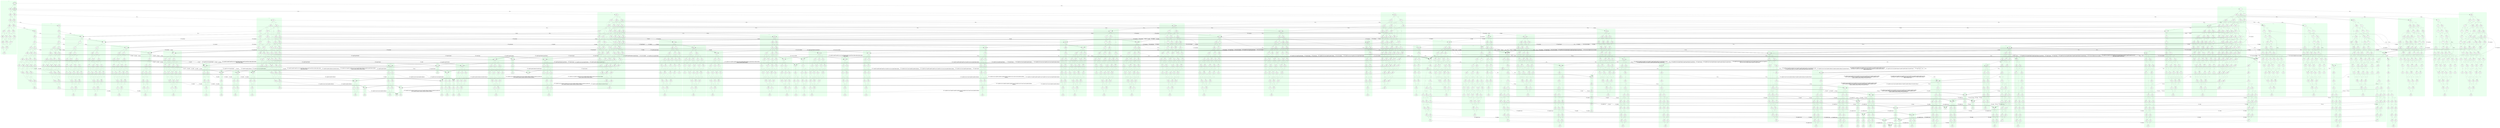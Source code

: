 digraph "EXPinput/ic" {
node [style=filled fillcolor=white]
subgraph cluster0 {
style="rounded,filled" label="C0" fontcolor="#B2CCBB" color="#EAFFEE"
edge[color=darkgray fontcolor=darkgray]
node [shape=doubleoctagon]; C0S0 [label=0];
node [shape=octagon]; C0S163 [label=163];
node [shape=oval]; C0S164 [label=164];
node [shape=octagon]; C0S165 [label=165];
node [shape=oval]; C0S166 [label=166];
node [shape=oval]; C0S167 [label=167];
node [shape=oval]; C0S168 [label=168];
node [shape=oval]; C0S169 [label=169];
node [shape=oval]; C0S170 [label=170];
node [shape=oval]; C0S171 [label=171];
node [shape=oval]; C0S172 [label=172];
node [shape=oval]; C0S173 [label=173];
node [shape=oval]; C0S174 [label=174];
node [shape=oval]; C0S175 [label=175];
node [shape=oval]; C0S176 [label=176];
node [shape=oval]; C0S177 [label=177];
node [shape=oval]; C0S178 [label=178];
node [shape=oval]; C0S179 [label=179];
node [shape=octagon]; C0S180 [label=180];
node [shape=oval]; C0S181 [label=181];
node [shape=octagon]; C0S182 [label=182];
node [shape=doubleoctagon]; C0S183 [label=183];
C0S0 -> C0S163 [label=t7]
C0S0 -> C0S183 [label=t9]
C0S163 -> C0S164 [label=t6]
C0S163 -> C0S182 [label=t9]
C0S164 -> C0S165 [label=t2a]
C0S164 -> C0S181 [label=t9]
C0S165 -> C0S166 [label=t3]
C0S165 -> C0S180 [label=t9]
C0S166 -> C0S167 [label=t13e]
C0S166 -> C0S175 [label=t7]
C0S166 -> C0S179 [label=t9]
C0S167 -> C0S168 [label=t7]
C0S167 -> C0S174 [label=t9]
C0S168 -> C0S169 [label=t6]
C0S168 -> C0S173 [label=t9]
C0S169 -> C0S170 [label=t2a]
C0S169 -> C0S172 [label=t9]
C0S170 -> C0S171 [label=t9]
C0S172 -> C0S171 [label=t2a]
C0S173 -> C0S172 [label=t6]
C0S174 -> C0S173 [label=t7]
C0S175 -> C0S168 [label=t13e]
C0S175 -> C0S176 [label=t6]
C0S175 -> C0S178 [label=t9]
C0S176 -> C0S169 [label=t13e]
C0S176 -> C0S177 [label=t9]
C0S177 -> C0S172 [label=t13e]
C0S178 -> C0S173 [label=t13e]
C0S178 -> C0S177 [label=t6]
C0S179 -> C0S174 [label=t13e]
C0S179 -> C0S178 [label=t7]
C0S180 -> C0S179 [label=t3]
C0S181 -> C0S180 [label=t2a]
C0S182 -> C0S181 [label=t6]
C0S183 -> C0S182 [label=t7]
}
subgraph cluster1 {
style="rounded,filled" label="C1" fontcolor="#B2CCBB" color="#EAFFEE"
edge[color=darkgray fontcolor=darkgray]
node [shape=octagon]; C1S1 [label=1];
node [shape=octagon]; C1S2 [label=2];
node [shape=octagon]; C1S87 [label=87];
node [shape=octagon]; C1S88 [label=88];
node [shape=octagon]; C1S89 [label=89];
node [shape=octagon]; C1S90 [label=90];
node [shape=octagon]; C1S91 [label=91];
node [shape=octagon]; C1S92 [label=92];
node [shape=octagon]; C1S93 [label=93];
node [shape=octagon]; C1S94 [label=94];
node [shape=octagon]; C1S95 [label=95];
node [shape=octagon]; C1S96 [label=96];
node [shape=octagon]; C1S97 [label=97];
node [shape=octagon]; C1S98 [label=98];
node [shape=octagon]; C1S99 [label=99];
node [shape=octagon]; C1S100 [label=100];
node [shape=octagon]; C1S101 [label=101];
node [shape=octagon]; C1S102 [label=102];
node [shape=octagon]; C1S103 [label=103];
node [shape=octagon]; C1S104 [label=104];
node [shape=octagon]; C1S105 [label=105];
node [shape=octagon]; C1S106 [label=106];
node [shape=octagon]; C1S107 [label=107];
node [shape=octagon]; C1S108 [label=108];
node [shape=octagon]; C1S109 [label=109];
node [shape=octagon]; C1S110 [label=110];
node [shape=octagon]; C1S111 [label=111];
node [shape=octagon]; C1S112 [label=112];
node [shape=octagon]; C1S113 [label=113];
node [shape=octagon]; C1S114 [label=114];
node [shape=octagon]; C1S115 [label=115];
node [shape=octagon]; C1S116 [label=116];
node [shape=octagon]; C1S117 [label=117];
node [shape=octagon]; C1S118 [label=118];
node [shape=octagon]; C1S119 [label=119];
node [shape=octagon]; C1S120 [label=120];
node [shape=octagon]; C1S121 [label=121];
node [shape=octagon]; C1S122 [label=122];
node [shape=octagon]; C1S123 [label=123];
node [shape=octagon]; C1S124 [label=124];
node [shape=octagon]; C1S125 [label=125];
node [shape=octagon]; C1S148 [label=148];
node [shape=octagon]; C1S149 [label=149];
node [shape=octagon]; C1S150 [label=150];
node [shape=octagon]; C1S151 [label=151];
node [shape=octagon]; C1S152 [label=152];
node [shape=octagon]; C1S153 [label=153];
node [shape=octagon]; C1S154 [label=154];
node [shape=octagon]; C1S155 [label=155];
node [shape=octagon]; C1S156 [label=156];
node [shape=octagon]; C1S157 [label=157];
node [shape=octagon]; C1S158 [label=158];
node [shape=octagon]; C1S159 [label=159];
node [shape=octagon]; C1S160 [label=160];
node [shape=octagon]; C1S161 [label=161];
node [shape=octagon]; C1S162 [label=162];
C1S1 -> C1S2 [label=t2a]
C1S1 -> C1S148 [label=t7]
C1S1 -> C1S155 [label=t9]
C1S2 -> C1S87 [label=t7]
C1S2 -> C1S124 [label=t9]
C1S87 -> C1S88 [label=t6]
C1S87 -> C1S112 [label=t8c]
C1S87 -> C1S120 [label=t9]
C1S88 -> C1S89 [label=t9]
C1S89 -> C1S90 [label=t11g]
C1S90 -> C1S91 [label=t3]
C1S91 -> C1S92 [label=t13e]
C1S91 -> C1S111 [label=t7]
C1S92 -> C1S93 [label=t2a]
C1S92 -> C1S96 [label=t7]
C1S92 -> C1S105 [label=t12f]
C1S93 -> C1S94 [label=t7]
C1S94 -> C1S95 [label=t6]
C1S96 -> C1S94 [label=t2a]
C1S96 -> C1S97 [label=t12f]
C1S97 -> C1S98 [label=t13e]
C1S97 -> C1S104 [label=t9]
C1S98 -> C1S99 [label=t2a]
C1S98 -> C1S103 [label=t9]
C1S99 -> C1S100 [label=t6]
C1S99 -> C1S102 [label=t9]
C1S100 -> C1S101 [label=t9]
C1S102 -> C1S101 [label=t6]
C1S103 -> C1S102 [label=t2a]
C1S104 -> C1S103 [label=t13e]
C1S105 -> C1S106 [label=t13e]
C1S105 -> C1S97 [label=t7]
C1S105 -> C1S110 [label=t9]
C1S106 -> C1S107 [label=t2a]
C1S106 -> C1S98 [label=t7]
C1S106 -> C1S109 [label=t9]
C1S107 -> C1S99 [label=t7]
C1S107 -> C1S108 [label=t9]
C1S108 -> C1S102 [label=t7]
C1S109 -> C1S108 [label=t2a]
C1S109 -> C1S103 [label=t7]
C1S110 -> C1S109 [label=t13e]
C1S110 -> C1S104 [label=t7]
C1S111 -> C1S96 [label=t13e]
C1S112 -> C1S113 [label=t3]
C1S112 -> C1S117 [label=t6]
C1S112 -> C1S119 [label=t9]
C1S113 -> C1S114 [label=t13e]
C1S113 -> C1S105 [label=t6]
C1S113 -> C1S116 [label=t9]
C1S114 -> C1S106 [label=t6]
C1S114 -> C1S115 [label=t9]
C1S115 -> C1S109 [label=t6]
C1S116 -> C1S115 [label=t13e]
C1S116 -> C1S110 [label=t6]
C1S117 -> C1S105 [label=t3]
C1S117 -> C1S118 [label=t9]
C1S118 -> C1S110 [label=t3]
C1S119 -> C1S116 [label=t3]
C1S119 -> C1S118 [label=t6]
C1S120 -> C1S89 [label=t6]
C1S120 -> C1S119 [label=t8c]
C1S120 -> C1S121 [label=t11g]
C1S121 -> C1S122 [label=t3]
C1S121 -> C1S90 [label=t6]
C1S122 -> C1S123 [label=t13e]
C1S122 -> C1S91 [label=t6]
C1S123 -> C1S92 [label=t6]
C1S123 -> C1S113 [label=t12f]
C1S124 -> C1S120 [label=t7]
C1S124 -> C1S125 [label=t11g]
C1S125 -> C1S121 [label=t7]
C1S148 -> C1S87 [label=t2a]
C1S148 -> C1S149 [label=t8c]
C1S148 -> C1S151 [label=t9]
C1S149 -> C1S112 [label=t2a]
C1S149 -> C1S150 [label=t9]
C1S150 -> C1S119 [label=t2a]
C1S151 -> C1S120 [label=t2a]
C1S151 -> C1S150 [label=t8c]
C1S151 -> C1S152 [label=t11g]
C1S152 -> C1S121 [label=t2a]
C1S152 -> C1S153 [label=t12f]
C1S153 -> C1S149 [label=t13e]
C1S153 -> C1S154 [label=t9]
C1S154 -> C1S150 [label=t13e]
C1S155 -> C1S124 [label=t2a]
C1S155 -> C1S151 [label=t7]
C1S155 -> C1S156 [label=t11g]
C1S156 -> C1S125 [label=t2a]
C1S156 -> C1S152 [label=t7]
C1S156 -> C1S157 [label=t12f]
C1S157 -> C1S158 [label=t13e]
C1S157 -> C1S153 [label=t7]
C1S157 -> C1S162 [label=t9]
C1S158 -> C1S159 [label=t2a]
C1S158 -> C1S149 [label=t7]
C1S158 -> C1S161 [label=t9]
C1S159 -> C1S112 [label=t7]
C1S159 -> C1S160 [label=t9]
C1S160 -> C1S119 [label=t7]
C1S161 -> C1S160 [label=t2a]
C1S161 -> C1S150 [label=t7]
C1S162 -> C1S161 [label=t13e]
C1S162 -> C1S154 [label=t7]
}
subgraph cluster2 {
style="rounded,filled" label="C2" fontcolor="#B2CCBB" color="#EAFFEE"
edge[color=darkgray fontcolor=darkgray]
node [shape=oval]; C2S3 [label=3];
node [shape=oval]; C2S4 [label=4];
node [shape=oval]; C2S5 [label=5];
node [shape=oval]; C2S6 [label=6];
node [shape=oval]; C2S7 [label=7];
node [shape=oval]; C2S8 [label=8];
node [shape=oval]; C2S9 [label=9];
node [shape=oval]; C2S10 [label=10];
node [shape=oval]; C2S11 [label=11];
node [shape=oval]; C2S12 [label=12];
node [shape=oval]; C2S13 [label=13];
node [shape=oval]; C2S14 [label=14];
node [shape=oval]; C2S15 [label=15];
node [shape=oval]; C2S16 [label=16];
node [shape=oval]; C2S17 [label=17];
node [shape=oval]; C2S18 [label=18];
node [shape=oval]; C2S19 [label=19];
node [shape=oval]; C2S20 [label=20];
node [shape=oval]; C2S21 [label=21];
node [shape=oval]; C2S22 [label=22];
node [shape=oval]; C2S23 [label=23];
node [shape=oval]; C2S24 [label=24];
node [shape=oval]; C2S25 [label=25];
node [shape=oval]; C2S26 [label=26];
node [shape=oval]; C2S27 [label=27];
node [shape=oval]; C2S28 [label=28];
node [shape=octagon]; C2S29 [label=29];
node [shape=oval]; C2S30 [label=30];
node [shape=oval]; C2S31 [label=31];
node [shape=oval]; C2S32 [label=32];
node [shape=oval]; C2S33 [label=33];
node [shape=oval]; C2S74 [label=74];
node [shape=oval]; C2S75 [label=75];
node [shape=octagon]; C2S76 [label=76];
node [shape=oval]; C2S77 [label=77];
node [shape=octagon]; C2S78 [label=78];
node [shape=oval]; C2S79 [label=79];
node [shape=oval]; C2S80 [label=80];
node [shape=oval]; C2S83 [label=83];
node [shape=octagon]; C2S84 [label=84];
C2S3 -> C2S4 [label=t7]
C2S3 -> C2S83 [label=t9]
C2S4 -> C2S5 [label=t6]
C2S4 -> C2S29 [label=t8c]
C2S4 -> C2S77 [label=t9]
C2S5 -> C2S6 [label=t9]
C2S6 -> C2S7 [label=t11g]
C2S7 -> C2S8 [label=t3]
C2S8 -> C2S9 [label=t13e]
C2S8 -> C2S28 [label=t7]
C2S9 -> C2S10 [label=t2a]
C2S9 -> C2S13 [label=t7]
C2S9 -> C2S22 [label=t12f]
C2S10 -> C2S11 [label=t7]
C2S11 -> C2S12 [label=t6]
C2S13 -> C2S11 [label=t2a]
C2S13 -> C2S14 [label=t12f]
C2S14 -> C2S15 [label=t13e]
C2S14 -> C2S21 [label=t9]
C2S15 -> C2S16 [label=t2a]
C2S15 -> C2S20 [label=t9]
C2S16 -> C2S17 [label=t6]
C2S16 -> C2S19 [label=t9]
C2S17 -> C2S18 [label=t9]
C2S19 -> C2S18 [label=t6]
C2S20 -> C2S19 [label=t2a]
C2S21 -> C2S20 [label=t13e]
C2S22 -> C2S23 [label=t13e]
C2S22 -> C2S14 [label=t7]
C2S22 -> C2S27 [label=t9]
C2S23 -> C2S24 [label=t2a]
C2S23 -> C2S15 [label=t7]
C2S23 -> C2S26 [label=t9]
C2S24 -> C2S16 [label=t7]
C2S24 -> C2S25 [label=t9]
C2S25 -> C2S19 [label=t7]
C2S26 -> C2S25 [label=t2a]
C2S26 -> C2S20 [label=t7]
C2S27 -> C2S26 [label=t13e]
C2S27 -> C2S21 [label=t7]
C2S28 -> C2S13 [label=t13e]
C2S29 -> C2S30 [label=t3]
C2S29 -> C2S74 [label=t6]
C2S29 -> C2S76 [label=t9]
C2S30 -> C2S31 [label=t13e]
C2S30 -> C2S22 [label=t6]
C2S30 -> C2S33 [label=t9]
C2S31 -> C2S23 [label=t6]
C2S31 -> C2S32 [label=t9]
C2S32 -> C2S26 [label=t6]
C2S33 -> C2S32 [label=t13e]
C2S33 -> C2S27 [label=t6]
C2S74 -> C2S22 [label=t3]
C2S74 -> C2S75 [label=t9]
C2S75 -> C2S27 [label=t3]
C2S76 -> C2S33 [label=t3]
C2S76 -> C2S75 [label=t6]
C2S77 -> C2S6 [label=t6]
C2S77 -> C2S76 [label=t8c]
C2S77 -> C2S78 [label=t11g]
C2S78 -> C2S79 [label=t3]
C2S78 -> C2S7 [label=t6]
C2S79 -> C2S80 [label=t13e]
C2S79 -> C2S8 [label=t6]
C2S80 -> C2S9 [label=t6]
C2S80 -> C2S30 [label=t12f]
C2S83 -> C2S77 [label=t7]
C2S83 -> C2S84 [label=t11g]
C2S84 -> C2S78 [label=t7]
}
subgraph cluster3 {
style="rounded,filled" label="C3" fontcolor="#B2CCBB" color="#EAFFEE"
edge[color=darkgray fontcolor=darkgray]
node [shape=oval]; C3S4 [label=4];
node [shape=oval]; C3S5 [label=5];
node [shape=oval]; C3S6 [label=6];
node [shape=oval]; C3S7 [label=7];
node [shape=oval]; C3S8 [label=8];
node [shape=oval]; C3S9 [label=9];
node [shape=oval]; C3S10 [label=10];
node [shape=oval]; C3S11 [label=11];
node [shape=oval]; C3S12 [label=12];
node [shape=oval]; C3S13 [label=13];
node [shape=oval]; C3S14 [label=14];
node [shape=oval]; C3S15 [label=15];
node [shape=oval]; C3S16 [label=16];
node [shape=oval]; C3S17 [label=17];
node [shape=oval]; C3S18 [label=18];
node [shape=oval]; C3S19 [label=19];
node [shape=oval]; C3S20 [label=20];
node [shape=oval]; C3S21 [label=21];
node [shape=oval]; C3S22 [label=22];
node [shape=oval]; C3S23 [label=23];
node [shape=oval]; C3S24 [label=24];
node [shape=oval]; C3S25 [label=25];
node [shape=oval]; C3S26 [label=26];
node [shape=oval]; C3S27 [label=27];
node [shape=oval]; C3S28 [label=28];
node [shape=octagon]; C3S29 [label=29];
node [shape=oval]; C3S30 [label=30];
node [shape=oval]; C3S31 [label=31];
node [shape=oval]; C3S32 [label=32];
node [shape=oval]; C3S33 [label=33];
node [shape=oval]; C3S74 [label=74];
node [shape=oval]; C3S75 [label=75];
node [shape=octagon]; C3S76 [label=76];
node [shape=oval]; C3S77 [label=77];
node [shape=octagon]; C3S78 [label=78];
node [shape=oval]; C3S79 [label=79];
node [shape=oval]; C3S80 [label=80];
C3S4 -> C3S5 [label=t6]
C3S4 -> C3S29 [label=t8c]
C3S4 -> C3S77 [label=t9]
C3S5 -> C3S6 [label=t9]
C3S6 -> C3S7 [label=t11g]
C3S7 -> C3S8 [label=t3]
C3S8 -> C3S9 [label=t13e]
C3S8 -> C3S28 [label=t7]
C3S9 -> C3S10 [label=t2a]
C3S9 -> C3S13 [label=t7]
C3S9 -> C3S22 [label=t12f]
C3S10 -> C3S11 [label=t7]
C3S11 -> C3S12 [label=t6]
C3S13 -> C3S11 [label=t2a]
C3S13 -> C3S14 [label=t12f]
C3S14 -> C3S15 [label=t13e]
C3S14 -> C3S21 [label=t9]
C3S15 -> C3S16 [label=t2a]
C3S15 -> C3S20 [label=t9]
C3S16 -> C3S17 [label=t6]
C3S16 -> C3S19 [label=t9]
C3S17 -> C3S18 [label=t9]
C3S19 -> C3S18 [label=t6]
C3S20 -> C3S19 [label=t2a]
C3S21 -> C3S20 [label=t13e]
C3S22 -> C3S23 [label=t13e]
C3S22 -> C3S14 [label=t7]
C3S22 -> C3S27 [label=t9]
C3S23 -> C3S24 [label=t2a]
C3S23 -> C3S15 [label=t7]
C3S23 -> C3S26 [label=t9]
C3S24 -> C3S16 [label=t7]
C3S24 -> C3S25 [label=t9]
C3S25 -> C3S19 [label=t7]
C3S26 -> C3S25 [label=t2a]
C3S26 -> C3S20 [label=t7]
C3S27 -> C3S26 [label=t13e]
C3S27 -> C3S21 [label=t7]
C3S28 -> C3S13 [label=t13e]
C3S29 -> C3S30 [label=t3]
C3S29 -> C3S74 [label=t6]
C3S29 -> C3S76 [label=t9]
C3S30 -> C3S31 [label=t13e]
C3S30 -> C3S22 [label=t6]
C3S30 -> C3S33 [label=t9]
C3S31 -> C3S23 [label=t6]
C3S31 -> C3S32 [label=t9]
C3S32 -> C3S26 [label=t6]
C3S33 -> C3S32 [label=t13e]
C3S33 -> C3S27 [label=t6]
C3S74 -> C3S22 [label=t3]
C3S74 -> C3S75 [label=t9]
C3S75 -> C3S27 [label=t3]
C3S76 -> C3S33 [label=t3]
C3S76 -> C3S75 [label=t6]
C3S77 -> C3S6 [label=t6]
C3S77 -> C3S76 [label=t8c]
C3S77 -> C3S78 [label=t11g]
C3S78 -> C3S79 [label=t3]
C3S78 -> C3S7 [label=t6]
C3S79 -> C3S80 [label=t13e]
C3S79 -> C3S8 [label=t6]
C3S80 -> C3S9 [label=t6]
C3S80 -> C3S30 [label=t12f]
}
subgraph cluster4 {
style="rounded,filled" label="C4" fontcolor="#B2CCBB" color="#EAFFEE"
edge[color=darkgray fontcolor=darkgray]
node [shape=oval]; C4S5 [label=5];
node [shape=oval]; C4S6 [label=6];
node [shape=oval]; C4S7 [label=7];
node [shape=oval]; C4S8 [label=8];
node [shape=oval]; C4S9 [label=9];
node [shape=oval]; C4S10 [label=10];
node [shape=oval]; C4S11 [label=11];
node [shape=oval]; C4S12 [label=12];
node [shape=oval]; C4S13 [label=13];
node [shape=oval]; C4S14 [label=14];
node [shape=oval]; C4S15 [label=15];
node [shape=oval]; C4S16 [label=16];
node [shape=oval]; C4S17 [label=17];
node [shape=oval]; C4S18 [label=18];
node [shape=oval]; C4S19 [label=19];
node [shape=oval]; C4S20 [label=20];
node [shape=oval]; C4S21 [label=21];
node [shape=oval]; C4S22 [label=22];
node [shape=oval]; C4S23 [label=23];
node [shape=oval]; C4S24 [label=24];
node [shape=oval]; C4S25 [label=25];
node [shape=oval]; C4S26 [label=26];
node [shape=oval]; C4S27 [label=27];
node [shape=oval]; C4S28 [label=28];
C4S5 -> C4S6 [label=t9]
C4S6 -> C4S7 [label=t11g]
C4S7 -> C4S8 [label=t3]
C4S8 -> C4S9 [label=t13e]
C4S8 -> C4S28 [label=t7]
C4S9 -> C4S10 [label=t2a]
C4S9 -> C4S13 [label=t7]
C4S9 -> C4S22 [label=t12f]
C4S10 -> C4S11 [label=t7]
C4S11 -> C4S12 [label=t6]
C4S13 -> C4S11 [label=t2a]
C4S13 -> C4S14 [label=t12f]
C4S14 -> C4S15 [label=t13e]
C4S14 -> C4S21 [label=t9]
C4S15 -> C4S16 [label=t2a]
C4S15 -> C4S20 [label=t9]
C4S16 -> C4S17 [label=t6]
C4S16 -> C4S19 [label=t9]
C4S17 -> C4S18 [label=t9]
C4S19 -> C4S18 [label=t6]
C4S20 -> C4S19 [label=t2a]
C4S21 -> C4S20 [label=t13e]
C4S22 -> C4S23 [label=t13e]
C4S22 -> C4S14 [label=t7]
C4S22 -> C4S27 [label=t9]
C4S23 -> C4S24 [label=t2a]
C4S23 -> C4S15 [label=t7]
C4S23 -> C4S26 [label=t9]
C4S24 -> C4S16 [label=t7]
C4S24 -> C4S25 [label=t9]
C4S25 -> C4S19 [label=t7]
C4S26 -> C4S25 [label=t2a]
C4S26 -> C4S20 [label=t7]
C4S27 -> C4S26 [label=t13e]
C4S27 -> C4S21 [label=t7]
C4S28 -> C4S13 [label=t13e]
}
subgraph cluster5 {
style="rounded,filled" label="C5" fontcolor="#B2CCBB" color="#EAFFEE"
edge[color=darkgray fontcolor=darkgray]
node [shape=oval]; C5S6 [label=6];
node [shape=oval]; C5S7 [label=7];
node [shape=oval]; C5S8 [label=8];
node [shape=oval]; C5S9 [label=9];
node [shape=oval]; C5S10 [label=10];
node [shape=oval]; C5S11 [label=11];
node [shape=oval]; C5S12 [label=12];
node [shape=oval]; C5S13 [label=13];
node [shape=oval]; C5S14 [label=14];
node [shape=oval]; C5S15 [label=15];
node [shape=oval]; C5S16 [label=16];
node [shape=oval]; C5S17 [label=17];
node [shape=oval]; C5S18 [label=18];
node [shape=oval]; C5S19 [label=19];
node [shape=oval]; C5S20 [label=20];
node [shape=oval]; C5S21 [label=21];
node [shape=oval]; C5S22 [label=22];
node [shape=oval]; C5S23 [label=23];
node [shape=oval]; C5S24 [label=24];
node [shape=oval]; C5S25 [label=25];
node [shape=oval]; C5S26 [label=26];
node [shape=oval]; C5S27 [label=27];
node [shape=oval]; C5S28 [label=28];
C5S6 -> C5S7 [label=t11g]
C5S7 -> C5S8 [label=t3]
C5S8 -> C5S9 [label=t13e]
C5S8 -> C5S28 [label=t7]
C5S9 -> C5S10 [label=t2a]
C5S9 -> C5S13 [label=t7]
C5S9 -> C5S22 [label=t12f]
C5S10 -> C5S11 [label=t7]
C5S11 -> C5S12 [label=t6]
C5S13 -> C5S11 [label=t2a]
C5S13 -> C5S14 [label=t12f]
C5S14 -> C5S15 [label=t13e]
C5S14 -> C5S21 [label=t9]
C5S15 -> C5S16 [label=t2a]
C5S15 -> C5S20 [label=t9]
C5S16 -> C5S17 [label=t6]
C5S16 -> C5S19 [label=t9]
C5S17 -> C5S18 [label=t9]
C5S19 -> C5S18 [label=t6]
C5S20 -> C5S19 [label=t2a]
C5S21 -> C5S20 [label=t13e]
C5S22 -> C5S23 [label=t13e]
C5S22 -> C5S14 [label=t7]
C5S22 -> C5S27 [label=t9]
C5S23 -> C5S24 [label=t2a]
C5S23 -> C5S15 [label=t7]
C5S23 -> C5S26 [label=t9]
C5S24 -> C5S16 [label=t7]
C5S24 -> C5S25 [label=t9]
C5S25 -> C5S19 [label=t7]
C5S26 -> C5S25 [label=t2a]
C5S26 -> C5S20 [label=t7]
C5S27 -> C5S26 [label=t13e]
C5S27 -> C5S21 [label=t7]
C5S28 -> C5S13 [label=t13e]
}
subgraph cluster6 {
style="rounded,filled" label="C6" fontcolor="#B2CCBB" color="#EAFFEE"
edge[color=darkgray fontcolor=darkgray]
node [shape=oval]; C6S7 [label=7];
node [shape=oval]; C6S8 [label=8];
node [shape=oval]; C6S9 [label=9];
node [shape=oval]; C6S10 [label=10];
node [shape=oval]; C6S11 [label=11];
node [shape=oval]; C6S12 [label=12];
node [shape=oval]; C6S13 [label=13];
node [shape=oval]; C6S14 [label=14];
node [shape=oval]; C6S15 [label=15];
node [shape=oval]; C6S16 [label=16];
node [shape=oval]; C6S17 [label=17];
node [shape=oval]; C6S18 [label=18];
node [shape=oval]; C6S19 [label=19];
node [shape=oval]; C6S20 [label=20];
node [shape=oval]; C6S21 [label=21];
node [shape=oval]; C6S22 [label=22];
node [shape=oval]; C6S23 [label=23];
node [shape=oval]; C6S24 [label=24];
node [shape=oval]; C6S25 [label=25];
node [shape=oval]; C6S26 [label=26];
node [shape=oval]; C6S27 [label=27];
node [shape=oval]; C6S28 [label=28];
C6S7 -> C6S8 [label=t3]
C6S8 -> C6S9 [label=t13e]
C6S8 -> C6S28 [label=t7]
C6S9 -> C6S10 [label=t2a]
C6S9 -> C6S13 [label=t7]
C6S9 -> C6S22 [label=t12f]
C6S10 -> C6S11 [label=t7]
C6S11 -> C6S12 [label=t6]
C6S13 -> C6S11 [label=t2a]
C6S13 -> C6S14 [label=t12f]
C6S14 -> C6S15 [label=t13e]
C6S14 -> C6S21 [label=t9]
C6S15 -> C6S16 [label=t2a]
C6S15 -> C6S20 [label=t9]
C6S16 -> C6S17 [label=t6]
C6S16 -> C6S19 [label=t9]
C6S17 -> C6S18 [label=t9]
C6S19 -> C6S18 [label=t6]
C6S20 -> C6S19 [label=t2a]
C6S21 -> C6S20 [label=t13e]
C6S22 -> C6S23 [label=t13e]
C6S22 -> C6S14 [label=t7]
C6S22 -> C6S27 [label=t9]
C6S23 -> C6S24 [label=t2a]
C6S23 -> C6S15 [label=t7]
C6S23 -> C6S26 [label=t9]
C6S24 -> C6S16 [label=t7]
C6S24 -> C6S25 [label=t9]
C6S25 -> C6S19 [label=t7]
C6S26 -> C6S25 [label=t2a]
C6S26 -> C6S20 [label=t7]
C6S27 -> C6S26 [label=t13e]
C6S27 -> C6S21 [label=t7]
C6S28 -> C6S13 [label=t13e]
}
subgraph cluster7 {
style="rounded,filled" label="C7" fontcolor="#B2CCBB" color="#EAFFEE"
edge[color=darkgray fontcolor=darkgray]
node [shape=oval]; C7S8 [label=8];
node [shape=oval]; C7S9 [label=9];
node [shape=oval]; C7S10 [label=10];
node [shape=oval]; C7S11 [label=11];
node [shape=oval]; C7S12 [label=12];
node [shape=oval]; C7S13 [label=13];
node [shape=oval]; C7S14 [label=14];
node [shape=oval]; C7S15 [label=15];
node [shape=oval]; C7S16 [label=16];
node [shape=oval]; C7S17 [label=17];
node [shape=oval]; C7S18 [label=18];
node [shape=oval]; C7S19 [label=19];
node [shape=oval]; C7S20 [label=20];
node [shape=oval]; C7S21 [label=21];
node [shape=oval]; C7S22 [label=22];
node [shape=oval]; C7S23 [label=23];
node [shape=oval]; C7S24 [label=24];
node [shape=oval]; C7S25 [label=25];
node [shape=oval]; C7S26 [label=26];
node [shape=oval]; C7S27 [label=27];
node [shape=oval]; C7S28 [label=28];
C7S8 -> C7S9 [label=t13e]
C7S8 -> C7S28 [label=t7]
C7S9 -> C7S10 [label=t2a]
C7S9 -> C7S13 [label=t7]
C7S9 -> C7S22 [label=t12f]
C7S10 -> C7S11 [label=t7]
C7S11 -> C7S12 [label=t6]
C7S13 -> C7S11 [label=t2a]
C7S13 -> C7S14 [label=t12f]
C7S14 -> C7S15 [label=t13e]
C7S14 -> C7S21 [label=t9]
C7S15 -> C7S16 [label=t2a]
C7S15 -> C7S20 [label=t9]
C7S16 -> C7S17 [label=t6]
C7S16 -> C7S19 [label=t9]
C7S17 -> C7S18 [label=t9]
C7S19 -> C7S18 [label=t6]
C7S20 -> C7S19 [label=t2a]
C7S21 -> C7S20 [label=t13e]
C7S22 -> C7S23 [label=t13e]
C7S22 -> C7S14 [label=t7]
C7S22 -> C7S27 [label=t9]
C7S23 -> C7S24 [label=t2a]
C7S23 -> C7S15 [label=t7]
C7S23 -> C7S26 [label=t9]
C7S24 -> C7S16 [label=t7]
C7S24 -> C7S25 [label=t9]
C7S25 -> C7S19 [label=t7]
C7S26 -> C7S25 [label=t2a]
C7S26 -> C7S20 [label=t7]
C7S27 -> C7S26 [label=t13e]
C7S27 -> C7S21 [label=t7]
C7S28 -> C7S13 [label=t13e]
}
subgraph cluster8 {
style="rounded,filled" label="C8" fontcolor="#B2CCBB" color="#EAFFEE"
edge[color=darkgray fontcolor=darkgray]
node [shape=oval]; C8S9 [label=9];
node [shape=oval]; C8S10 [label=10];
node [shape=oval]; C8S11 [label=11];
node [shape=oval]; C8S12 [label=12];
node [shape=oval]; C8S13 [label=13];
node [shape=oval]; C8S14 [label=14];
node [shape=oval]; C8S15 [label=15];
node [shape=oval]; C8S16 [label=16];
node [shape=oval]; C8S17 [label=17];
node [shape=oval]; C8S18 [label=18];
node [shape=oval]; C8S19 [label=19];
node [shape=oval]; C8S20 [label=20];
node [shape=oval]; C8S21 [label=21];
node [shape=oval]; C8S22 [label=22];
node [shape=oval]; C8S23 [label=23];
node [shape=oval]; C8S24 [label=24];
node [shape=oval]; C8S25 [label=25];
node [shape=oval]; C8S26 [label=26];
node [shape=oval]; C8S27 [label=27];
C8S9 -> C8S10 [label=t2a]
C8S9 -> C8S13 [label=t7]
C8S9 -> C8S22 [label=t12f]
C8S10 -> C8S11 [label=t7]
C8S11 -> C8S12 [label=t6]
C8S13 -> C8S11 [label=t2a]
C8S13 -> C8S14 [label=t12f]
C8S14 -> C8S15 [label=t13e]
C8S14 -> C8S21 [label=t9]
C8S15 -> C8S16 [label=t2a]
C8S15 -> C8S20 [label=t9]
C8S16 -> C8S17 [label=t6]
C8S16 -> C8S19 [label=t9]
C8S17 -> C8S18 [label=t9]
C8S19 -> C8S18 [label=t6]
C8S20 -> C8S19 [label=t2a]
C8S21 -> C8S20 [label=t13e]
C8S22 -> C8S23 [label=t13e]
C8S22 -> C8S14 [label=t7]
C8S22 -> C8S27 [label=t9]
C8S23 -> C8S24 [label=t2a]
C8S23 -> C8S15 [label=t7]
C8S23 -> C8S26 [label=t9]
C8S24 -> C8S16 [label=t7]
C8S24 -> C8S25 [label=t9]
C8S25 -> C8S19 [label=t7]
C8S26 -> C8S25 [label=t2a]
C8S26 -> C8S20 [label=t7]
C8S27 -> C8S26 [label=t13e]
C8S27 -> C8S21 [label=t7]
}
subgraph cluster9 {
style="rounded,filled" label="C9" fontcolor="#B2CCBB" color="#EAFFEE"
edge[color=darkgray fontcolor=darkgray]
node [shape=oval]; C9S10 [label=10];
node [shape=oval]; C9S11 [label=11];
node [shape=oval]; C9S12 [label=12];
C9S10 -> C9S11 [label=t7]
C9S11 -> C9S12 [label=t6]
}
subgraph cluster10 {
style="rounded,filled" label="C10" fontcolor="#B2CCBB" color="#EAFFEE"
edge[color=darkgray fontcolor=darkgray]
node [shape=oval]; C10S11 [label=11];
node [shape=oval]; C10S12 [label=12];
C10S11 -> C10S12 [label=t6]
}
subgraph cluster11 {
style="rounded,filled" label="C11" fontcolor="#B2CCBB" color="#EAFFEE"
edge[color=darkgray fontcolor=darkgray]
node [shape=oval]; C11S12 [label=12];
}
subgraph cluster12 {
style="rounded,filled" label="C12" fontcolor="#B2CCBB" color="#EAFFEE"
edge[color=darkgray fontcolor=darkgray]
node [shape=oval]; C12S13 [label=13];
node [shape=oval]; C12S12 [label=12];
node [shape=oval]; C12S11 [label=11];
node [shape=oval]; C12S14 [label=14];
node [shape=oval]; C12S15 [label=15];
node [shape=oval]; C12S16 [label=16];
node [shape=oval]; C12S17 [label=17];
node [shape=oval]; C12S18 [label=18];
node [shape=oval]; C12S19 [label=19];
node [shape=oval]; C12S20 [label=20];
node [shape=oval]; C12S21 [label=21];
C12S13 -> C12S11 [label=t2a]
C12S13 -> C12S14 [label=t12f]
C12S11 -> C12S12 [label=t6]
C12S14 -> C12S15 [label=t13e]
C12S14 -> C12S21 [label=t9]
C12S15 -> C12S16 [label=t2a]
C12S15 -> C12S20 [label=t9]
C12S16 -> C12S17 [label=t6]
C12S16 -> C12S19 [label=t9]
C12S17 -> C12S18 [label=t9]
C12S19 -> C12S18 [label=t6]
C12S20 -> C12S19 [label=t2a]
C12S21 -> C12S20 [label=t13e]
}
subgraph cluster13 {
style="rounded,filled" label="C13" fontcolor="#B2CCBB" color="#EAFFEE"
edge[color=darkgray fontcolor=darkgray]
node [shape=oval]; C13S14 [label=14];
node [shape=oval]; C13S15 [label=15];
node [shape=oval]; C13S16 [label=16];
node [shape=oval]; C13S17 [label=17];
node [shape=oval]; C13S18 [label=18];
node [shape=oval]; C13S19 [label=19];
node [shape=oval]; C13S20 [label=20];
node [shape=oval]; C13S21 [label=21];
C13S14 -> C13S15 [label=t13e]
C13S14 -> C13S21 [label=t9]
C13S15 -> C13S16 [label=t2a]
C13S15 -> C13S20 [label=t9]
C13S16 -> C13S17 [label=t6]
C13S16 -> C13S19 [label=t9]
C13S17 -> C13S18 [label=t9]
C13S19 -> C13S18 [label=t6]
C13S20 -> C13S19 [label=t2a]
C13S21 -> C13S20 [label=t13e]
}
subgraph cluster14 {
style="rounded,filled" label="C14" fontcolor="#B2CCBB" color="#EAFFEE"
edge[color=darkgray fontcolor=darkgray]
node [shape=oval]; C14S15 [label=15];
node [shape=oval]; C14S16 [label=16];
node [shape=oval]; C14S17 [label=17];
node [shape=oval]; C14S18 [label=18];
node [shape=oval]; C14S19 [label=19];
node [shape=oval]; C14S20 [label=20];
C14S15 -> C14S16 [label=t2a]
C14S15 -> C14S20 [label=t9]
C14S16 -> C14S17 [label=t6]
C14S16 -> C14S19 [label=t9]
C14S17 -> C14S18 [label=t9]
C14S19 -> C14S18 [label=t6]
C14S20 -> C14S19 [label=t2a]
}
subgraph cluster15 {
style="rounded,filled" label="C15" fontcolor="#B2CCBB" color="#EAFFEE"
edge[color=darkgray fontcolor=darkgray]
node [shape=oval]; C15S16 [label=16];
node [shape=oval]; C15S17 [label=17];
node [shape=oval]; C15S18 [label=18];
node [shape=oval]; C15S19 [label=19];
C15S16 -> C15S17 [label=t6]
C15S16 -> C15S19 [label=t9]
C15S17 -> C15S18 [label=t9]
C15S19 -> C15S18 [label=t6]
}
subgraph cluster16 {
style="rounded,filled" label="C16" fontcolor="#B2CCBB" color="#EAFFEE"
edge[color=darkgray fontcolor=darkgray]
node [shape=oval]; C16S17 [label=17];
node [shape=oval]; C16S18 [label=18];
C16S17 -> C16S18 [label=t9]
}
subgraph cluster17 {
style="rounded,filled" label="C17" fontcolor="#B2CCBB" color="#EAFFEE"
edge[color=darkgray fontcolor=darkgray]
node [shape=oval]; C17S18 [label=18];
}
subgraph cluster18 {
style="rounded,filled" label="C18" fontcolor="#B2CCBB" color="#EAFFEE"
edge[color=darkgray fontcolor=darkgray]
node [shape=oval]; C18S19 [label=19];
node [shape=oval]; C18S18 [label=18];
C18S19 -> C18S18 [label=t6]
}
subgraph cluster19 {
style="rounded,filled" label="C19" fontcolor="#B2CCBB" color="#EAFFEE"
edge[color=darkgray fontcolor=darkgray]
node [shape=oval]; C19S20 [label=20];
node [shape=oval]; C19S19 [label=19];
node [shape=oval]; C19S18 [label=18];
C19S20 -> C19S19 [label=t2a]
C19S19 -> C19S18 [label=t6]
}
subgraph cluster20 {
style="rounded,filled" label="C20" fontcolor="#B2CCBB" color="#EAFFEE"
edge[color=darkgray fontcolor=darkgray]
node [shape=oval]; C20S21 [label=21];
node [shape=oval]; C20S19 [label=19];
node [shape=oval]; C20S20 [label=20];
node [shape=oval]; C20S18 [label=18];
C20S21 -> C20S20 [label=t13e]
C20S19 -> C20S18 [label=t6]
C20S20 -> C20S19 [label=t2a]
}
subgraph cluster21 {
style="rounded,filled" label="C21" fontcolor="#B2CCBB" color="#EAFFEE"
edge[color=darkgray fontcolor=darkgray]
node [shape=oval]; C21S22 [label=22];
node [shape=oval]; C21S15 [label=15];
node [shape=oval]; C21S16 [label=16];
node [shape=oval]; C21S17 [label=17];
node [shape=oval]; C21S18 [label=18];
node [shape=oval]; C21S19 [label=19];
node [shape=oval]; C21S20 [label=20];
node [shape=oval]; C21S21 [label=21];
node [shape=oval]; C21S14 [label=14];
node [shape=oval]; C21S23 [label=23];
node [shape=oval]; C21S24 [label=24];
node [shape=oval]; C21S25 [label=25];
node [shape=oval]; C21S26 [label=26];
node [shape=oval]; C21S27 [label=27];
C21S22 -> C21S23 [label=t13e]
C21S22 -> C21S14 [label=t7]
C21S22 -> C21S27 [label=t9]
C21S15 -> C21S16 [label=t2a]
C21S15 -> C21S20 [label=t9]
C21S16 -> C21S17 [label=t6]
C21S16 -> C21S19 [label=t9]
C21S17 -> C21S18 [label=t9]
C21S19 -> C21S18 [label=t6]
C21S20 -> C21S19 [label=t2a]
C21S21 -> C21S20 [label=t13e]
C21S14 -> C21S15 [label=t13e]
C21S14 -> C21S21 [label=t9]
C21S23 -> C21S24 [label=t2a]
C21S23 -> C21S15 [label=t7]
C21S23 -> C21S26 [label=t9]
C21S24 -> C21S16 [label=t7]
C21S24 -> C21S25 [label=t9]
C21S25 -> C21S19 [label=t7]
C21S26 -> C21S25 [label=t2a]
C21S26 -> C21S20 [label=t7]
C21S27 -> C21S26 [label=t13e]
C21S27 -> C21S21 [label=t7]
}
subgraph cluster22 {
style="rounded,filled" label="C22" fontcolor="#B2CCBB" color="#EAFFEE"
edge[color=darkgray fontcolor=darkgray]
node [shape=oval]; C22S23 [label=23];
node [shape=oval]; C22S16 [label=16];
node [shape=oval]; C22S17 [label=17];
node [shape=oval]; C22S18 [label=18];
node [shape=oval]; C22S19 [label=19];
node [shape=oval]; C22S20 [label=20];
node [shape=oval]; C22S15 [label=15];
node [shape=oval]; C22S24 [label=24];
node [shape=oval]; C22S25 [label=25];
node [shape=oval]; C22S26 [label=26];
C22S23 -> C22S24 [label=t2a]
C22S23 -> C22S15 [label=t7]
C22S23 -> C22S26 [label=t9]
C22S16 -> C22S17 [label=t6]
C22S16 -> C22S19 [label=t9]
C22S17 -> C22S18 [label=t9]
C22S19 -> C22S18 [label=t6]
C22S20 -> C22S19 [label=t2a]
C22S15 -> C22S16 [label=t2a]
C22S15 -> C22S20 [label=t9]
C22S24 -> C22S16 [label=t7]
C22S24 -> C22S25 [label=t9]
C22S25 -> C22S19 [label=t7]
C22S26 -> C22S25 [label=t2a]
C22S26 -> C22S20 [label=t7]
}
subgraph cluster23 {
style="rounded,filled" label="C23" fontcolor="#B2CCBB" color="#EAFFEE"
edge[color=darkgray fontcolor=darkgray]
node [shape=oval]; C23S24 [label=24];
node [shape=oval]; C23S17 [label=17];
node [shape=oval]; C23S18 [label=18];
node [shape=oval]; C23S19 [label=19];
node [shape=oval]; C23S16 [label=16];
node [shape=oval]; C23S25 [label=25];
C23S24 -> C23S16 [label=t7]
C23S24 -> C23S25 [label=t9]
C23S17 -> C23S18 [label=t9]
C23S19 -> C23S18 [label=t6]
C23S16 -> C23S17 [label=t6]
C23S16 -> C23S19 [label=t9]
C23S25 -> C23S19 [label=t7]
}
subgraph cluster24 {
style="rounded,filled" label="C24" fontcolor="#B2CCBB" color="#EAFFEE"
edge[color=darkgray fontcolor=darkgray]
node [shape=oval]; C24S25 [label=25];
node [shape=oval]; C24S19 [label=19];
node [shape=oval]; C24S18 [label=18];
C24S25 -> C24S19 [label=t7]
C24S19 -> C24S18 [label=t6]
}
subgraph cluster25 {
style="rounded,filled" label="C25" fontcolor="#B2CCBB" color="#EAFFEE"
edge[color=darkgray fontcolor=darkgray]
node [shape=oval]; C25S26 [label=26];
node [shape=oval]; C25S19 [label=19];
node [shape=oval]; C25S20 [label=20];
node [shape=oval]; C25S25 [label=25];
node [shape=oval]; C25S18 [label=18];
C25S26 -> C25S25 [label=t2a]
C25S26 -> C25S20 [label=t7]
C25S19 -> C25S18 [label=t6]
C25S20 -> C25S19 [label=t2a]
C25S25 -> C25S19 [label=t7]
}
subgraph cluster26 {
style="rounded,filled" label="C26" fontcolor="#B2CCBB" color="#EAFFEE"
edge[color=darkgray fontcolor=darkgray]
node [shape=oval]; C26S27 [label=27];
node [shape=oval]; C26S19 [label=19];
node [shape=oval]; C26S20 [label=20];
node [shape=oval]; C26S21 [label=21];
node [shape=oval]; C26S25 [label=25];
node [shape=oval]; C26S26 [label=26];
node [shape=oval]; C26S18 [label=18];
C26S27 -> C26S26 [label=t13e]
C26S27 -> C26S21 [label=t7]
C26S19 -> C26S18 [label=t6]
C26S20 -> C26S19 [label=t2a]
C26S21 -> C26S20 [label=t13e]
C26S25 -> C26S19 [label=t7]
C26S26 -> C26S25 [label=t2a]
C26S26 -> C26S20 [label=t7]
}
subgraph cluster27 {
style="rounded,filled" label="C27" fontcolor="#B2CCBB" color="#EAFFEE"
edge[color=darkgray fontcolor=darkgray]
node [shape=oval]; C27S28 [label=28];
node [shape=oval]; C27S12 [label=12];
node [shape=oval]; C27S13 [label=13];
node [shape=oval]; C27S14 [label=14];
node [shape=oval]; C27S15 [label=15];
node [shape=oval]; C27S16 [label=16];
node [shape=oval]; C27S17 [label=17];
node [shape=oval]; C27S18 [label=18];
node [shape=oval]; C27S19 [label=19];
node [shape=oval]; C27S20 [label=20];
node [shape=oval]; C27S21 [label=21];
node [shape=oval]; C27S11 [label=11];
C27S28 -> C27S13 [label=t13e]
C27S13 -> C27S11 [label=t2a]
C27S13 -> C27S14 [label=t12f]
C27S14 -> C27S15 [label=t13e]
C27S14 -> C27S21 [label=t9]
C27S15 -> C27S16 [label=t2a]
C27S15 -> C27S20 [label=t9]
C27S16 -> C27S17 [label=t6]
C27S16 -> C27S19 [label=t9]
C27S17 -> C27S18 [label=t9]
C27S19 -> C27S18 [label=t6]
C27S20 -> C27S19 [label=t2a]
C27S21 -> C27S20 [label=t13e]
C27S11 -> C27S12 [label=t6]
}
subgraph cluster28 {
style="rounded,filled" label="C28" fontcolor="#B2CCBB" color="#EAFFEE"
edge[color=darkgray fontcolor=darkgray]
node [shape=octagon]; C28S29 [label=29];
node [shape=oval]; C28S15 [label=15];
node [shape=oval]; C28S16 [label=16];
node [shape=oval]; C28S17 [label=17];
node [shape=oval]; C28S18 [label=18];
node [shape=oval]; C28S19 [label=19];
node [shape=oval]; C28S20 [label=20];
node [shape=oval]; C28S21 [label=21];
node [shape=oval]; C28S22 [label=22];
node [shape=oval]; C28S23 [label=23];
node [shape=oval]; C28S24 [label=24];
node [shape=oval]; C28S25 [label=25];
node [shape=oval]; C28S26 [label=26];
node [shape=oval]; C28S27 [label=27];
node [shape=oval]; C28S14 [label=14];
node [shape=oval]; C28S30 [label=30];
node [shape=oval]; C28S31 [label=31];
node [shape=oval]; C28S32 [label=32];
node [shape=oval]; C28S33 [label=33];
node [shape=oval]; C28S74 [label=74];
node [shape=oval]; C28S75 [label=75];
node [shape=octagon]; C28S76 [label=76];
C28S29 -> C28S30 [label=t3]
C28S29 -> C28S74 [label=t6]
C28S29 -> C28S76 [label=t9]
C28S15 -> C28S16 [label=t2a]
C28S15 -> C28S20 [label=t9]
C28S16 -> C28S17 [label=t6]
C28S16 -> C28S19 [label=t9]
C28S17 -> C28S18 [label=t9]
C28S19 -> C28S18 [label=t6]
C28S20 -> C28S19 [label=t2a]
C28S21 -> C28S20 [label=t13e]
C28S22 -> C28S23 [label=t13e]
C28S22 -> C28S14 [label=t7]
C28S22 -> C28S27 [label=t9]
C28S23 -> C28S24 [label=t2a]
C28S23 -> C28S15 [label=t7]
C28S23 -> C28S26 [label=t9]
C28S24 -> C28S16 [label=t7]
C28S24 -> C28S25 [label=t9]
C28S25 -> C28S19 [label=t7]
C28S26 -> C28S25 [label=t2a]
C28S26 -> C28S20 [label=t7]
C28S27 -> C28S26 [label=t13e]
C28S27 -> C28S21 [label=t7]
C28S14 -> C28S15 [label=t13e]
C28S14 -> C28S21 [label=t9]
C28S30 -> C28S31 [label=t13e]
C28S30 -> C28S22 [label=t6]
C28S30 -> C28S33 [label=t9]
C28S31 -> C28S23 [label=t6]
C28S31 -> C28S32 [label=t9]
C28S32 -> C28S26 [label=t6]
C28S33 -> C28S32 [label=t13e]
C28S33 -> C28S27 [label=t6]
C28S74 -> C28S22 [label=t3]
C28S74 -> C28S75 [label=t9]
C28S75 -> C28S27 [label=t3]
C28S76 -> C28S33 [label=t3]
C28S76 -> C28S75 [label=t6]
}
subgraph cluster29 {
style="rounded,filled" label="C29" fontcolor="#B2CCBB" color="#EAFFEE"
edge[color=darkgray fontcolor=darkgray]
node [shape=oval]; C29S30 [label=30];
node [shape=oval]; C29S15 [label=15];
node [shape=oval]; C29S16 [label=16];
node [shape=oval]; C29S17 [label=17];
node [shape=oval]; C29S18 [label=18];
node [shape=oval]; C29S19 [label=19];
node [shape=oval]; C29S20 [label=20];
node [shape=oval]; C29S21 [label=21];
node [shape=oval]; C29S22 [label=22];
node [shape=oval]; C29S23 [label=23];
node [shape=oval]; C29S24 [label=24];
node [shape=oval]; C29S25 [label=25];
node [shape=oval]; C29S26 [label=26];
node [shape=oval]; C29S27 [label=27];
node [shape=oval]; C29S14 [label=14];
node [shape=oval]; C29S31 [label=31];
node [shape=oval]; C29S32 [label=32];
node [shape=oval]; C29S33 [label=33];
C29S30 -> C29S31 [label=t13e]
C29S30 -> C29S22 [label=t6]
C29S30 -> C29S33 [label=t9]
C29S15 -> C29S16 [label=t2a]
C29S15 -> C29S20 [label=t9]
C29S16 -> C29S17 [label=t6]
C29S16 -> C29S19 [label=t9]
C29S17 -> C29S18 [label=t9]
C29S19 -> C29S18 [label=t6]
C29S20 -> C29S19 [label=t2a]
C29S21 -> C29S20 [label=t13e]
C29S22 -> C29S23 [label=t13e]
C29S22 -> C29S14 [label=t7]
C29S22 -> C29S27 [label=t9]
C29S23 -> C29S24 [label=t2a]
C29S23 -> C29S15 [label=t7]
C29S23 -> C29S26 [label=t9]
C29S24 -> C29S16 [label=t7]
C29S24 -> C29S25 [label=t9]
C29S25 -> C29S19 [label=t7]
C29S26 -> C29S25 [label=t2a]
C29S26 -> C29S20 [label=t7]
C29S27 -> C29S26 [label=t13e]
C29S27 -> C29S21 [label=t7]
C29S14 -> C29S15 [label=t13e]
C29S14 -> C29S21 [label=t9]
C29S31 -> C29S23 [label=t6]
C29S31 -> C29S32 [label=t9]
C29S32 -> C29S26 [label=t6]
C29S33 -> C29S32 [label=t13e]
C29S33 -> C29S27 [label=t6]
}
subgraph cluster30 {
style="rounded,filled" label="C30" fontcolor="#B2CCBB" color="#EAFFEE"
edge[color=darkgray fontcolor=darkgray]
node [shape=oval]; C30S31 [label=31];
node [shape=oval]; C30S16 [label=16];
node [shape=oval]; C30S17 [label=17];
node [shape=oval]; C30S18 [label=18];
node [shape=oval]; C30S19 [label=19];
node [shape=oval]; C30S20 [label=20];
node [shape=oval]; C30S23 [label=23];
node [shape=oval]; C30S24 [label=24];
node [shape=oval]; C30S25 [label=25];
node [shape=oval]; C30S26 [label=26];
node [shape=oval]; C30S15 [label=15];
node [shape=oval]; C30S32 [label=32];
C30S31 -> C30S23 [label=t6]
C30S31 -> C30S32 [label=t9]
C30S16 -> C30S17 [label=t6]
C30S16 -> C30S19 [label=t9]
C30S17 -> C30S18 [label=t9]
C30S19 -> C30S18 [label=t6]
C30S20 -> C30S19 [label=t2a]
C30S23 -> C30S24 [label=t2a]
C30S23 -> C30S15 [label=t7]
C30S23 -> C30S26 [label=t9]
C30S24 -> C30S16 [label=t7]
C30S24 -> C30S25 [label=t9]
C30S25 -> C30S19 [label=t7]
C30S26 -> C30S25 [label=t2a]
C30S26 -> C30S20 [label=t7]
C30S15 -> C30S16 [label=t2a]
C30S15 -> C30S20 [label=t9]
C30S32 -> C30S26 [label=t6]
}
subgraph cluster31 {
style="rounded,filled" label="C31" fontcolor="#B2CCBB" color="#EAFFEE"
edge[color=darkgray fontcolor=darkgray]
node [shape=oval]; C31S32 [label=32];
node [shape=oval]; C31S19 [label=19];
node [shape=oval]; C31S20 [label=20];
node [shape=oval]; C31S25 [label=25];
node [shape=oval]; C31S26 [label=26];
node [shape=oval]; C31S18 [label=18];
C31S32 -> C31S26 [label=t6]
C31S19 -> C31S18 [label=t6]
C31S20 -> C31S19 [label=t2a]
C31S25 -> C31S19 [label=t7]
C31S26 -> C31S25 [label=t2a]
C31S26 -> C31S20 [label=t7]
}
subgraph cluster32 {
style="rounded,filled" label="C32" fontcolor="#B2CCBB" color="#EAFFEE"
edge[color=darkgray fontcolor=darkgray]
node [shape=oval]; C32S33 [label=33];
node [shape=oval]; C32S19 [label=19];
node [shape=oval]; C32S20 [label=20];
node [shape=oval]; C32S21 [label=21];
node [shape=oval]; C32S25 [label=25];
node [shape=oval]; C32S26 [label=26];
node [shape=oval]; C32S27 [label=27];
node [shape=oval]; C32S32 [label=32];
node [shape=oval]; C32S18 [label=18];
C32S33 -> C32S32 [label=t13e]
C32S33 -> C32S27 [label=t6]
C32S19 -> C32S18 [label=t6]
C32S20 -> C32S19 [label=t2a]
C32S21 -> C32S20 [label=t13e]
C32S25 -> C32S19 [label=t7]
C32S26 -> C32S25 [label=t2a]
C32S26 -> C32S20 [label=t7]
C32S27 -> C32S26 [label=t13e]
C32S27 -> C32S21 [label=t7]
C32S32 -> C32S26 [label=t6]
}
subgraph cluster33 {
style="rounded,filled" label="C33" fontcolor="#B2CCBB" color="#EAFFEE"
edge[color=darkgray fontcolor=darkgray]
node [shape=octagon]; C33S34 [label=34];
node [shape=octagon]; C33S55 [label=55];
node [shape=octagon]; C33S56 [label=56];
node [shape=octagon]; C33S57 [label=57];
node [shape=octagon]; C33S58 [label=58];
node [shape=octagon]; C33S59 [label=59];
node [shape=octagon]; C33S60 [label=60];
node [shape=octagon]; C33S61 [label=61];
node [shape=octagon]; C33S62 [label=62];
node [shape=octagon]; C33S63 [label=63];
node [shape=octagon]; C33S64 [label=64];
node [shape=octagon]; C33S65 [label=65];
node [shape=octagon]; C33S66 [label=66];
node [shape=octagon]; C33S67 [label=67];
node [shape=octagon]; C33S68 [label=68];
node [shape=octagon]; C33S69 [label=69];
node [shape=octagon]; C33S70 [label=70];
node [shape=octagon]; C33S71 [label=71];
node [shape=octagon]; C33S72 [label=72];
node [shape=octagon]; C33S73 [label=73];
C33S34 -> C33S55 [label=t8c]
C33S34 -> C33S67 [label=t9]
C33S55 -> C33S56 [label=t3]
C33S55 -> C33S66 [label=t9]
C33S56 -> C33S57 [label=t13e]
C33S56 -> C33S65 [label=t9]
C33S57 -> C33S58 [label=t2a]
C33S57 -> C33S64 [label=t9]
C33S58 -> C33S59 [label=t6]
C33S58 -> C33S63 [label=t9]
C33S59 -> C33S60 [label=t7]
C33S59 -> C33S62 [label=t9]
C33S60 -> C33S61 [label=t9]
C33S62 -> C33S61 [label=t7]
C33S63 -> C33S62 [label=t6]
C33S64 -> C33S63 [label=t2a]
C33S65 -> C33S64 [label=t13e]
C33S66 -> C33S65 [label=t3]
C33S67 -> C33S66 [label=t8c]
C33S67 -> C33S68 [label=t11g]
C33S68 -> C33S69 [label=t3]
C33S69 -> C33S70 [label=t13e]
C33S70 -> C33S71 [label=t2a]
C33S70 -> C33S56 [label=t12f]
C33S71 -> C33S72 [label=t6]
C33S72 -> C33S73 [label=t7]
}
subgraph cluster34 {
style="rounded,filled" label="C34" fontcolor="#B2CCBB" color="#EAFFEE"
edge[color=darkgray fontcolor=darkgray]
node [shape=oval]; C34S35 [label=35];
node [shape=oval]; C34S36 [label=36];
node [shape=oval]; C34S37 [label=37];
node [shape=oval]; C34S38 [label=38];
node [shape=oval]; C34S39 [label=39];
node [shape=oval]; C34S40 [label=40];
node [shape=oval]; C34S41 [label=41];
node [shape=oval]; C34S42 [label=42];
node [shape=oval]; C34S43 [label=43];
node [shape=oval]; C34S44 [label=44];
node [shape=oval]; C34S45 [label=45];
node [shape=oval]; C34S46 [label=46];
node [shape=oval]; C34S47 [label=47];
node [shape=oval]; C34S48 [label=48];
node [shape=oval]; C34S49 [label=49];
node [shape=oval]; C34S50 [label=50];
node [shape=oval]; C34S51 [label=51];
node [shape=oval]; C34S52 [label=52];
node [shape=oval]; C34S53 [label=53];
node [shape=oval]; C34S54 [label=54];
C34S35 -> C34S36 [label=t8c]
C34S35 -> C34S48 [label=t9]
C34S36 -> C34S37 [label=t3]
C34S36 -> C34S47 [label=t9]
C34S37 -> C34S38 [label=t13e]
C34S37 -> C34S46 [label=t9]
C34S38 -> C34S39 [label=t2a]
C34S38 -> C34S45 [label=t9]
C34S39 -> C34S40 [label=t6]
C34S39 -> C34S44 [label=t9]
C34S40 -> C34S41 [label=t7]
C34S40 -> C34S43 [label=t9]
C34S41 -> C34S42 [label=t9]
C34S43 -> C34S42 [label=t7]
C34S44 -> C34S43 [label=t6]
C34S45 -> C34S44 [label=t2a]
C34S46 -> C34S45 [label=t13e]
C34S47 -> C34S46 [label=t3]
C34S48 -> C34S47 [label=t8c]
C34S48 -> C34S49 [label=t11g]
C34S49 -> C34S50 [label=t3]
C34S50 -> C34S51 [label=t13e]
C34S51 -> C34S52 [label=t2a]
C34S51 -> C34S37 [label=t12f]
C34S52 -> C34S53 [label=t6]
C34S53 -> C34S54 [label=t7]
}
subgraph cluster35 {
style="rounded,filled" label="C35" fontcolor="#B2CCBB" color="#EAFFEE"
edge[color=darkgray fontcolor=darkgray]
node [shape=oval]; C35S36 [label=36];
node [shape=oval]; C35S37 [label=37];
node [shape=oval]; C35S38 [label=38];
node [shape=oval]; C35S39 [label=39];
node [shape=oval]; C35S40 [label=40];
node [shape=oval]; C35S41 [label=41];
node [shape=oval]; C35S42 [label=42];
node [shape=oval]; C35S43 [label=43];
node [shape=oval]; C35S44 [label=44];
node [shape=oval]; C35S45 [label=45];
node [shape=oval]; C35S46 [label=46];
node [shape=oval]; C35S47 [label=47];
C35S36 -> C35S37 [label=t3]
C35S36 -> C35S47 [label=t9]
C35S37 -> C35S38 [label=t13e]
C35S37 -> C35S46 [label=t9]
C35S38 -> C35S39 [label=t2a]
C35S38 -> C35S45 [label=t9]
C35S39 -> C35S40 [label=t6]
C35S39 -> C35S44 [label=t9]
C35S40 -> C35S41 [label=t7]
C35S40 -> C35S43 [label=t9]
C35S41 -> C35S42 [label=t9]
C35S43 -> C35S42 [label=t7]
C35S44 -> C35S43 [label=t6]
C35S45 -> C35S44 [label=t2a]
C35S46 -> C35S45 [label=t13e]
C35S47 -> C35S46 [label=t3]
}
subgraph cluster36 {
style="rounded,filled" label="C36" fontcolor="#B2CCBB" color="#EAFFEE"
edge[color=darkgray fontcolor=darkgray]
node [shape=oval]; C36S37 [label=37];
node [shape=oval]; C36S38 [label=38];
node [shape=oval]; C36S39 [label=39];
node [shape=oval]; C36S40 [label=40];
node [shape=oval]; C36S41 [label=41];
node [shape=oval]; C36S42 [label=42];
node [shape=oval]; C36S43 [label=43];
node [shape=oval]; C36S44 [label=44];
node [shape=oval]; C36S45 [label=45];
node [shape=oval]; C36S46 [label=46];
C36S37 -> C36S38 [label=t13e]
C36S37 -> C36S46 [label=t9]
C36S38 -> C36S39 [label=t2a]
C36S38 -> C36S45 [label=t9]
C36S39 -> C36S40 [label=t6]
C36S39 -> C36S44 [label=t9]
C36S40 -> C36S41 [label=t7]
C36S40 -> C36S43 [label=t9]
C36S41 -> C36S42 [label=t9]
C36S43 -> C36S42 [label=t7]
C36S44 -> C36S43 [label=t6]
C36S45 -> C36S44 [label=t2a]
C36S46 -> C36S45 [label=t13e]
}
subgraph cluster37 {
style="rounded,filled" label="C37" fontcolor="#B2CCBB" color="#EAFFEE"
edge[color=darkgray fontcolor=darkgray]
node [shape=oval]; C37S38 [label=38];
node [shape=oval]; C37S39 [label=39];
node [shape=oval]; C37S40 [label=40];
node [shape=oval]; C37S41 [label=41];
node [shape=oval]; C37S42 [label=42];
node [shape=oval]; C37S43 [label=43];
node [shape=oval]; C37S44 [label=44];
node [shape=oval]; C37S45 [label=45];
C37S38 -> C37S39 [label=t2a]
C37S38 -> C37S45 [label=t9]
C37S39 -> C37S40 [label=t6]
C37S39 -> C37S44 [label=t9]
C37S40 -> C37S41 [label=t7]
C37S40 -> C37S43 [label=t9]
C37S41 -> C37S42 [label=t9]
C37S43 -> C37S42 [label=t7]
C37S44 -> C37S43 [label=t6]
C37S45 -> C37S44 [label=t2a]
}
subgraph cluster38 {
style="rounded,filled" label="C38" fontcolor="#B2CCBB" color="#EAFFEE"
edge[color=darkgray fontcolor=darkgray]
node [shape=oval]; C38S39 [label=39];
node [shape=oval]; C38S40 [label=40];
node [shape=oval]; C38S41 [label=41];
node [shape=oval]; C38S42 [label=42];
node [shape=oval]; C38S43 [label=43];
node [shape=oval]; C38S44 [label=44];
C38S39 -> C38S40 [label=t6]
C38S39 -> C38S44 [label=t9]
C38S40 -> C38S41 [label=t7]
C38S40 -> C38S43 [label=t9]
C38S41 -> C38S42 [label=t9]
C38S43 -> C38S42 [label=t7]
C38S44 -> C38S43 [label=t6]
}
subgraph cluster39 {
style="rounded,filled" label="C39" fontcolor="#B2CCBB" color="#EAFFEE"
edge[color=darkgray fontcolor=darkgray]
node [shape=oval]; C39S40 [label=40];
node [shape=oval]; C39S41 [label=41];
node [shape=oval]; C39S42 [label=42];
node [shape=oval]; C39S43 [label=43];
C39S40 -> C39S41 [label=t7]
C39S40 -> C39S43 [label=t9]
C39S41 -> C39S42 [label=t9]
C39S43 -> C39S42 [label=t7]
}
subgraph cluster40 {
style="rounded,filled" label="C40" fontcolor="#B2CCBB" color="#EAFFEE"
edge[color=darkgray fontcolor=darkgray]
node [shape=oval]; C40S41 [label=41];
node [shape=oval]; C40S42 [label=42];
C40S41 -> C40S42 [label=t9]
}
subgraph cluster41 {
style="rounded,filled" label="C41" fontcolor="#B2CCBB" color="#EAFFEE"
edge[color=darkgray fontcolor=darkgray]
node [shape=oval]; C41S42 [label=42];
}
subgraph cluster42 {
style="rounded,filled" label="C42" fontcolor="#B2CCBB" color="#EAFFEE"
edge[color=darkgray fontcolor=darkgray]
node [shape=oval]; C42S43 [label=43];
node [shape=oval]; C42S42 [label=42];
C42S43 -> C42S42 [label=t7]
}
subgraph cluster43 {
style="rounded,filled" label="C43" fontcolor="#B2CCBB" color="#EAFFEE"
edge[color=darkgray fontcolor=darkgray]
node [shape=oval]; C43S44 [label=44];
node [shape=oval]; C43S43 [label=43];
node [shape=oval]; C43S42 [label=42];
C43S44 -> C43S43 [label=t6]
C43S43 -> C43S42 [label=t7]
}
subgraph cluster44 {
style="rounded,filled" label="C44" fontcolor="#B2CCBB" color="#EAFFEE"
edge[color=darkgray fontcolor=darkgray]
node [shape=oval]; C44S45 [label=45];
node [shape=oval]; C44S43 [label=43];
node [shape=oval]; C44S44 [label=44];
node [shape=oval]; C44S42 [label=42];
C44S45 -> C44S44 [label=t2a]
C44S43 -> C44S42 [label=t7]
C44S44 -> C44S43 [label=t6]
}
subgraph cluster45 {
style="rounded,filled" label="C45" fontcolor="#B2CCBB" color="#EAFFEE"
edge[color=darkgray fontcolor=darkgray]
node [shape=oval]; C45S46 [label=46];
node [shape=oval]; C45S43 [label=43];
node [shape=oval]; C45S44 [label=44];
node [shape=oval]; C45S45 [label=45];
node [shape=oval]; C45S42 [label=42];
C45S46 -> C45S45 [label=t13e]
C45S43 -> C45S42 [label=t7]
C45S44 -> C45S43 [label=t6]
C45S45 -> C45S44 [label=t2a]
}
subgraph cluster46 {
style="rounded,filled" label="C46" fontcolor="#B2CCBB" color="#EAFFEE"
edge[color=darkgray fontcolor=darkgray]
node [shape=oval]; C46S47 [label=47];
node [shape=oval]; C46S43 [label=43];
node [shape=oval]; C46S44 [label=44];
node [shape=oval]; C46S45 [label=45];
node [shape=oval]; C46S46 [label=46];
node [shape=oval]; C46S42 [label=42];
C46S47 -> C46S46 [label=t3]
C46S43 -> C46S42 [label=t7]
C46S44 -> C46S43 [label=t6]
C46S45 -> C46S44 [label=t2a]
C46S46 -> C46S45 [label=t13e]
}
subgraph cluster47 {
style="rounded,filled" label="C47" fontcolor="#B2CCBB" color="#EAFFEE"
edge[color=darkgray fontcolor=darkgray]
node [shape=oval]; C47S48 [label=48];
node [shape=oval]; C47S38 [label=38];
node [shape=oval]; C47S39 [label=39];
node [shape=oval]; C47S40 [label=40];
node [shape=oval]; C47S41 [label=41];
node [shape=oval]; C47S42 [label=42];
node [shape=oval]; C47S43 [label=43];
node [shape=oval]; C47S44 [label=44];
node [shape=oval]; C47S45 [label=45];
node [shape=oval]; C47S46 [label=46];
node [shape=oval]; C47S47 [label=47];
node [shape=oval]; C47S37 [label=37];
node [shape=oval]; C47S49 [label=49];
node [shape=oval]; C47S50 [label=50];
node [shape=oval]; C47S51 [label=51];
node [shape=oval]; C47S52 [label=52];
node [shape=oval]; C47S53 [label=53];
node [shape=oval]; C47S54 [label=54];
C47S48 -> C47S47 [label=t8c]
C47S48 -> C47S49 [label=t11g]
C47S38 -> C47S39 [label=t2a]
C47S38 -> C47S45 [label=t9]
C47S39 -> C47S40 [label=t6]
C47S39 -> C47S44 [label=t9]
C47S40 -> C47S41 [label=t7]
C47S40 -> C47S43 [label=t9]
C47S41 -> C47S42 [label=t9]
C47S43 -> C47S42 [label=t7]
C47S44 -> C47S43 [label=t6]
C47S45 -> C47S44 [label=t2a]
C47S46 -> C47S45 [label=t13e]
C47S47 -> C47S46 [label=t3]
C47S37 -> C47S38 [label=t13e]
C47S37 -> C47S46 [label=t9]
C47S49 -> C47S50 [label=t3]
C47S50 -> C47S51 [label=t13e]
C47S51 -> C47S52 [label=t2a]
C47S51 -> C47S37 [label=t12f]
C47S52 -> C47S53 [label=t6]
C47S53 -> C47S54 [label=t7]
}
subgraph cluster48 {
style="rounded,filled" label="C48" fontcolor="#B2CCBB" color="#EAFFEE"
edge[color=darkgray fontcolor=darkgray]
node [shape=oval]; C48S49 [label=49];
node [shape=oval]; C48S38 [label=38];
node [shape=oval]; C48S39 [label=39];
node [shape=oval]; C48S40 [label=40];
node [shape=oval]; C48S41 [label=41];
node [shape=oval]; C48S42 [label=42];
node [shape=oval]; C48S43 [label=43];
node [shape=oval]; C48S44 [label=44];
node [shape=oval]; C48S45 [label=45];
node [shape=oval]; C48S46 [label=46];
node [shape=oval]; C48S37 [label=37];
node [shape=oval]; C48S50 [label=50];
node [shape=oval]; C48S51 [label=51];
node [shape=oval]; C48S52 [label=52];
node [shape=oval]; C48S53 [label=53];
node [shape=oval]; C48S54 [label=54];
C48S49 -> C48S50 [label=t3]
C48S38 -> C48S39 [label=t2a]
C48S38 -> C48S45 [label=t9]
C48S39 -> C48S40 [label=t6]
C48S39 -> C48S44 [label=t9]
C48S40 -> C48S41 [label=t7]
C48S40 -> C48S43 [label=t9]
C48S41 -> C48S42 [label=t9]
C48S43 -> C48S42 [label=t7]
C48S44 -> C48S43 [label=t6]
C48S45 -> C48S44 [label=t2a]
C48S46 -> C48S45 [label=t13e]
C48S37 -> C48S38 [label=t13e]
C48S37 -> C48S46 [label=t9]
C48S50 -> C48S51 [label=t13e]
C48S51 -> C48S52 [label=t2a]
C48S51 -> C48S37 [label=t12f]
C48S52 -> C48S53 [label=t6]
C48S53 -> C48S54 [label=t7]
}
subgraph cluster49 {
style="rounded,filled" label="C49" fontcolor="#B2CCBB" color="#EAFFEE"
edge[color=darkgray fontcolor=darkgray]
node [shape=oval]; C49S50 [label=50];
node [shape=oval]; C49S38 [label=38];
node [shape=oval]; C49S39 [label=39];
node [shape=oval]; C49S40 [label=40];
node [shape=oval]; C49S41 [label=41];
node [shape=oval]; C49S42 [label=42];
node [shape=oval]; C49S43 [label=43];
node [shape=oval]; C49S44 [label=44];
node [shape=oval]; C49S45 [label=45];
node [shape=oval]; C49S46 [label=46];
node [shape=oval]; C49S37 [label=37];
node [shape=oval]; C49S51 [label=51];
node [shape=oval]; C49S52 [label=52];
node [shape=oval]; C49S53 [label=53];
node [shape=oval]; C49S54 [label=54];
C49S50 -> C49S51 [label=t13e]
C49S38 -> C49S39 [label=t2a]
C49S38 -> C49S45 [label=t9]
C49S39 -> C49S40 [label=t6]
C49S39 -> C49S44 [label=t9]
C49S40 -> C49S41 [label=t7]
C49S40 -> C49S43 [label=t9]
C49S41 -> C49S42 [label=t9]
C49S43 -> C49S42 [label=t7]
C49S44 -> C49S43 [label=t6]
C49S45 -> C49S44 [label=t2a]
C49S46 -> C49S45 [label=t13e]
C49S37 -> C49S38 [label=t13e]
C49S37 -> C49S46 [label=t9]
C49S51 -> C49S52 [label=t2a]
C49S51 -> C49S37 [label=t12f]
C49S52 -> C49S53 [label=t6]
C49S53 -> C49S54 [label=t7]
}
subgraph cluster50 {
style="rounded,filled" label="C50" fontcolor="#B2CCBB" color="#EAFFEE"
edge[color=darkgray fontcolor=darkgray]
node [shape=oval]; C50S51 [label=51];
node [shape=oval]; C50S38 [label=38];
node [shape=oval]; C50S39 [label=39];
node [shape=oval]; C50S40 [label=40];
node [shape=oval]; C50S41 [label=41];
node [shape=oval]; C50S42 [label=42];
node [shape=oval]; C50S43 [label=43];
node [shape=oval]; C50S44 [label=44];
node [shape=oval]; C50S45 [label=45];
node [shape=oval]; C50S46 [label=46];
node [shape=oval]; C50S37 [label=37];
node [shape=oval]; C50S52 [label=52];
node [shape=oval]; C50S53 [label=53];
node [shape=oval]; C50S54 [label=54];
C50S51 -> C50S52 [label=t2a]
C50S51 -> C50S37 [label=t12f]
C50S38 -> C50S39 [label=t2a]
C50S38 -> C50S45 [label=t9]
C50S39 -> C50S40 [label=t6]
C50S39 -> C50S44 [label=t9]
C50S40 -> C50S41 [label=t7]
C50S40 -> C50S43 [label=t9]
C50S41 -> C50S42 [label=t9]
C50S43 -> C50S42 [label=t7]
C50S44 -> C50S43 [label=t6]
C50S45 -> C50S44 [label=t2a]
C50S46 -> C50S45 [label=t13e]
C50S37 -> C50S38 [label=t13e]
C50S37 -> C50S46 [label=t9]
C50S52 -> C50S53 [label=t6]
C50S53 -> C50S54 [label=t7]
}
subgraph cluster51 {
style="rounded,filled" label="C51" fontcolor="#B2CCBB" color="#EAFFEE"
edge[color=darkgray fontcolor=darkgray]
node [shape=oval]; C51S52 [label=52];
node [shape=oval]; C51S53 [label=53];
node [shape=oval]; C51S54 [label=54];
C51S52 -> C51S53 [label=t6]
C51S53 -> C51S54 [label=t7]
}
subgraph cluster52 {
style="rounded,filled" label="C52" fontcolor="#B2CCBB" color="#EAFFEE"
edge[color=darkgray fontcolor=darkgray]
node [shape=oval]; C52S53 [label=53];
node [shape=oval]; C52S54 [label=54];
C52S53 -> C52S54 [label=t7]
}
subgraph cluster53 {
style="rounded,filled" label="C53" fontcolor="#B2CCBB" color="#EAFFEE"
edge[color=darkgray fontcolor=darkgray]
node [shape=oval]; C53S54 [label=54];
}
subgraph cluster54 {
style="rounded,filled" label="C54" fontcolor="#B2CCBB" color="#EAFFEE"
edge[color=darkgray fontcolor=darkgray]
node [shape=octagon]; C54S67 [label=67];
node [shape=octagon]; C54S57 [label=57];
node [shape=octagon]; C54S58 [label=58];
node [shape=octagon]; C54S59 [label=59];
node [shape=octagon]; C54S60 [label=60];
node [shape=octagon]; C54S61 [label=61];
node [shape=octagon]; C54S62 [label=62];
node [shape=octagon]; C54S63 [label=63];
node [shape=octagon]; C54S64 [label=64];
node [shape=octagon]; C54S65 [label=65];
node [shape=octagon]; C54S66 [label=66];
node [shape=octagon]; C54S56 [label=56];
node [shape=octagon]; C54S68 [label=68];
node [shape=octagon]; C54S69 [label=69];
node [shape=octagon]; C54S70 [label=70];
node [shape=octagon]; C54S71 [label=71];
node [shape=octagon]; C54S72 [label=72];
node [shape=octagon]; C54S73 [label=73];
C54S67 -> C54S66 [label=t8c]
C54S67 -> C54S68 [label=t11g]
C54S57 -> C54S58 [label=t2a]
C54S57 -> C54S64 [label=t9]
C54S58 -> C54S59 [label=t6]
C54S58 -> C54S63 [label=t9]
C54S59 -> C54S60 [label=t7]
C54S59 -> C54S62 [label=t9]
C54S60 -> C54S61 [label=t9]
C54S62 -> C54S61 [label=t7]
C54S63 -> C54S62 [label=t6]
C54S64 -> C54S63 [label=t2a]
C54S65 -> C54S64 [label=t13e]
C54S66 -> C54S65 [label=t3]
C54S56 -> C54S57 [label=t13e]
C54S56 -> C54S65 [label=t9]
C54S68 -> C54S69 [label=t3]
C54S69 -> C54S70 [label=t13e]
C54S70 -> C54S71 [label=t2a]
C54S70 -> C54S56 [label=t12f]
C54S71 -> C54S72 [label=t6]
C54S72 -> C54S73 [label=t7]
}
subgraph cluster55 {
style="rounded,filled" label="C55" fontcolor="#B2CCBB" color="#EAFFEE"
edge[color=darkgray fontcolor=darkgray]
node [shape=oval]; C55S74 [label=74];
node [shape=oval]; C55S15 [label=15];
node [shape=oval]; C55S16 [label=16];
node [shape=oval]; C55S17 [label=17];
node [shape=oval]; C55S18 [label=18];
node [shape=oval]; C55S19 [label=19];
node [shape=oval]; C55S20 [label=20];
node [shape=oval]; C55S21 [label=21];
node [shape=oval]; C55S22 [label=22];
node [shape=oval]; C55S23 [label=23];
node [shape=oval]; C55S24 [label=24];
node [shape=oval]; C55S25 [label=25];
node [shape=oval]; C55S26 [label=26];
node [shape=oval]; C55S27 [label=27];
node [shape=oval]; C55S14 [label=14];
node [shape=oval]; C55S75 [label=75];
C55S74 -> C55S22 [label=t3]
C55S74 -> C55S75 [label=t9]
C55S15 -> C55S16 [label=t2a]
C55S15 -> C55S20 [label=t9]
C55S16 -> C55S17 [label=t6]
C55S16 -> C55S19 [label=t9]
C55S17 -> C55S18 [label=t9]
C55S19 -> C55S18 [label=t6]
C55S20 -> C55S19 [label=t2a]
C55S21 -> C55S20 [label=t13e]
C55S22 -> C55S23 [label=t13e]
C55S22 -> C55S14 [label=t7]
C55S22 -> C55S27 [label=t9]
C55S23 -> C55S24 [label=t2a]
C55S23 -> C55S15 [label=t7]
C55S23 -> C55S26 [label=t9]
C55S24 -> C55S16 [label=t7]
C55S24 -> C55S25 [label=t9]
C55S25 -> C55S19 [label=t7]
C55S26 -> C55S25 [label=t2a]
C55S26 -> C55S20 [label=t7]
C55S27 -> C55S26 [label=t13e]
C55S27 -> C55S21 [label=t7]
C55S14 -> C55S15 [label=t13e]
C55S14 -> C55S21 [label=t9]
C55S75 -> C55S27 [label=t3]
}
subgraph cluster56 {
style="rounded,filled" label="C56" fontcolor="#B2CCBB" color="#EAFFEE"
edge[color=darkgray fontcolor=darkgray]
node [shape=oval]; C56S75 [label=75];
node [shape=oval]; C56S19 [label=19];
node [shape=oval]; C56S20 [label=20];
node [shape=oval]; C56S21 [label=21];
node [shape=oval]; C56S25 [label=25];
node [shape=oval]; C56S26 [label=26];
node [shape=oval]; C56S27 [label=27];
node [shape=oval]; C56S18 [label=18];
C56S75 -> C56S27 [label=t3]
C56S19 -> C56S18 [label=t6]
C56S20 -> C56S19 [label=t2a]
C56S21 -> C56S20 [label=t13e]
C56S25 -> C56S19 [label=t7]
C56S26 -> C56S25 [label=t2a]
C56S26 -> C56S20 [label=t7]
C56S27 -> C56S26 [label=t13e]
C56S27 -> C56S21 [label=t7]
}
subgraph cluster57 {
style="rounded,filled" label="C57" fontcolor="#B2CCBB" color="#EAFFEE"
edge[color=darkgray fontcolor=darkgray]
node [shape=octagon]; C57S76 [label=76];
node [shape=oval]; C57S19 [label=19];
node [shape=oval]; C57S20 [label=20];
node [shape=oval]; C57S21 [label=21];
node [shape=oval]; C57S25 [label=25];
node [shape=oval]; C57S26 [label=26];
node [shape=oval]; C57S27 [label=27];
node [shape=oval]; C57S32 [label=32];
node [shape=oval]; C57S33 [label=33];
node [shape=oval]; C57S75 [label=75];
node [shape=oval]; C57S18 [label=18];
C57S76 -> C57S33 [label=t3]
C57S76 -> C57S75 [label=t6]
C57S19 -> C57S18 [label=t6]
C57S20 -> C57S19 [label=t2a]
C57S21 -> C57S20 [label=t13e]
C57S25 -> C57S19 [label=t7]
C57S26 -> C57S25 [label=t2a]
C57S26 -> C57S20 [label=t7]
C57S27 -> C57S26 [label=t13e]
C57S27 -> C57S21 [label=t7]
C57S32 -> C57S26 [label=t6]
C57S33 -> C57S32 [label=t13e]
C57S33 -> C57S27 [label=t6]
C57S75 -> C57S27 [label=t3]
}
subgraph cluster58 {
style="rounded,filled" label="C58" fontcolor="#B2CCBB" color="#EAFFEE"
edge[color=darkgray fontcolor=darkgray]
node [shape=oval]; C58S77 [label=77];
node [shape=oval]; C58S7 [label=7];
node [shape=oval]; C58S8 [label=8];
node [shape=oval]; C58S9 [label=9];
node [shape=oval]; C58S10 [label=10];
node [shape=oval]; C58S11 [label=11];
node [shape=oval]; C58S12 [label=12];
node [shape=oval]; C58S13 [label=13];
node [shape=oval]; C58S14 [label=14];
node [shape=oval]; C58S15 [label=15];
node [shape=oval]; C58S16 [label=16];
node [shape=oval]; C58S17 [label=17];
node [shape=oval]; C58S18 [label=18];
node [shape=oval]; C58S19 [label=19];
node [shape=oval]; C58S20 [label=20];
node [shape=oval]; C58S21 [label=21];
node [shape=oval]; C58S22 [label=22];
node [shape=oval]; C58S23 [label=23];
node [shape=oval]; C58S24 [label=24];
node [shape=oval]; C58S25 [label=25];
node [shape=oval]; C58S26 [label=26];
node [shape=oval]; C58S27 [label=27];
node [shape=oval]; C58S28 [label=28];
node [shape=oval]; C58S30 [label=30];
node [shape=oval]; C58S31 [label=31];
node [shape=oval]; C58S32 [label=32];
node [shape=oval]; C58S33 [label=33];
node [shape=oval]; C58S75 [label=75];
node [shape=octagon]; C58S76 [label=76];
node [shape=oval]; C58S6 [label=6];
node [shape=octagon]; C58S78 [label=78];
node [shape=oval]; C58S79 [label=79];
node [shape=oval]; C58S80 [label=80];
C58S77 -> C58S6 [label=t6]
C58S77 -> C58S76 [label=t8c]
C58S77 -> C58S78 [label=t11g]
C58S7 -> C58S8 [label=t3]
C58S8 -> C58S9 [label=t13e]
C58S8 -> C58S28 [label=t7]
C58S9 -> C58S10 [label=t2a]
C58S9 -> C58S13 [label=t7]
C58S9 -> C58S22 [label=t12f]
C58S10 -> C58S11 [label=t7]
C58S11 -> C58S12 [label=t6]
C58S13 -> C58S11 [label=t2a]
C58S13 -> C58S14 [label=t12f]
C58S14 -> C58S15 [label=t13e]
C58S14 -> C58S21 [label=t9]
C58S15 -> C58S16 [label=t2a]
C58S15 -> C58S20 [label=t9]
C58S16 -> C58S17 [label=t6]
C58S16 -> C58S19 [label=t9]
C58S17 -> C58S18 [label=t9]
C58S19 -> C58S18 [label=t6]
C58S20 -> C58S19 [label=t2a]
C58S21 -> C58S20 [label=t13e]
C58S22 -> C58S23 [label=t13e]
C58S22 -> C58S14 [label=t7]
C58S22 -> C58S27 [label=t9]
C58S23 -> C58S24 [label=t2a]
C58S23 -> C58S15 [label=t7]
C58S23 -> C58S26 [label=t9]
C58S24 -> C58S16 [label=t7]
C58S24 -> C58S25 [label=t9]
C58S25 -> C58S19 [label=t7]
C58S26 -> C58S25 [label=t2a]
C58S26 -> C58S20 [label=t7]
C58S27 -> C58S26 [label=t13e]
C58S27 -> C58S21 [label=t7]
C58S28 -> C58S13 [label=t13e]
C58S30 -> C58S31 [label=t13e]
C58S30 -> C58S22 [label=t6]
C58S30 -> C58S33 [label=t9]
C58S31 -> C58S23 [label=t6]
C58S31 -> C58S32 [label=t9]
C58S32 -> C58S26 [label=t6]
C58S33 -> C58S32 [label=t13e]
C58S33 -> C58S27 [label=t6]
C58S75 -> C58S27 [label=t3]
C58S76 -> C58S33 [label=t3]
C58S76 -> C58S75 [label=t6]
C58S6 -> C58S7 [label=t11g]
C58S78 -> C58S79 [label=t3]
C58S78 -> C58S7 [label=t6]
C58S79 -> C58S80 [label=t13e]
C58S79 -> C58S8 [label=t6]
C58S80 -> C58S9 [label=t6]
C58S80 -> C58S30 [label=t12f]
}
subgraph cluster59 {
style="rounded,filled" label="C59" fontcolor="#B2CCBB" color="#EAFFEE"
edge[color=darkgray fontcolor=darkgray]
node [shape=octagon]; C59S78 [label=78];
node [shape=oval]; C59S8 [label=8];
node [shape=oval]; C59S9 [label=9];
node [shape=oval]; C59S10 [label=10];
node [shape=oval]; C59S11 [label=11];
node [shape=oval]; C59S12 [label=12];
node [shape=oval]; C59S13 [label=13];
node [shape=oval]; C59S14 [label=14];
node [shape=oval]; C59S15 [label=15];
node [shape=oval]; C59S16 [label=16];
node [shape=oval]; C59S17 [label=17];
node [shape=oval]; C59S18 [label=18];
node [shape=oval]; C59S19 [label=19];
node [shape=oval]; C59S20 [label=20];
node [shape=oval]; C59S21 [label=21];
node [shape=oval]; C59S22 [label=22];
node [shape=oval]; C59S23 [label=23];
node [shape=oval]; C59S24 [label=24];
node [shape=oval]; C59S25 [label=25];
node [shape=oval]; C59S26 [label=26];
node [shape=oval]; C59S27 [label=27];
node [shape=oval]; C59S28 [label=28];
node [shape=oval]; C59S30 [label=30];
node [shape=oval]; C59S31 [label=31];
node [shape=oval]; C59S32 [label=32];
node [shape=oval]; C59S33 [label=33];
node [shape=oval]; C59S7 [label=7];
node [shape=oval]; C59S79 [label=79];
node [shape=oval]; C59S80 [label=80];
C59S78 -> C59S79 [label=t3]
C59S78 -> C59S7 [label=t6]
C59S8 -> C59S9 [label=t13e]
C59S8 -> C59S28 [label=t7]
C59S9 -> C59S10 [label=t2a]
C59S9 -> C59S13 [label=t7]
C59S9 -> C59S22 [label=t12f]
C59S10 -> C59S11 [label=t7]
C59S11 -> C59S12 [label=t6]
C59S13 -> C59S11 [label=t2a]
C59S13 -> C59S14 [label=t12f]
C59S14 -> C59S15 [label=t13e]
C59S14 -> C59S21 [label=t9]
C59S15 -> C59S16 [label=t2a]
C59S15 -> C59S20 [label=t9]
C59S16 -> C59S17 [label=t6]
C59S16 -> C59S19 [label=t9]
C59S17 -> C59S18 [label=t9]
C59S19 -> C59S18 [label=t6]
C59S20 -> C59S19 [label=t2a]
C59S21 -> C59S20 [label=t13e]
C59S22 -> C59S23 [label=t13e]
C59S22 -> C59S14 [label=t7]
C59S22 -> C59S27 [label=t9]
C59S23 -> C59S24 [label=t2a]
C59S23 -> C59S15 [label=t7]
C59S23 -> C59S26 [label=t9]
C59S24 -> C59S16 [label=t7]
C59S24 -> C59S25 [label=t9]
C59S25 -> C59S19 [label=t7]
C59S26 -> C59S25 [label=t2a]
C59S26 -> C59S20 [label=t7]
C59S27 -> C59S26 [label=t13e]
C59S27 -> C59S21 [label=t7]
C59S28 -> C59S13 [label=t13e]
C59S30 -> C59S31 [label=t13e]
C59S30 -> C59S22 [label=t6]
C59S30 -> C59S33 [label=t9]
C59S31 -> C59S23 [label=t6]
C59S31 -> C59S32 [label=t9]
C59S32 -> C59S26 [label=t6]
C59S33 -> C59S32 [label=t13e]
C59S33 -> C59S27 [label=t6]
C59S7 -> C59S8 [label=t3]
C59S79 -> C59S80 [label=t13e]
C59S79 -> C59S8 [label=t6]
C59S80 -> C59S9 [label=t6]
C59S80 -> C59S30 [label=t12f]
}
subgraph cluster60 {
style="rounded,filled" label="C60" fontcolor="#B2CCBB" color="#EAFFEE"
edge[color=darkgray fontcolor=darkgray]
node [shape=oval]; C60S79 [label=79];
node [shape=oval]; C60S9 [label=9];
node [shape=oval]; C60S10 [label=10];
node [shape=oval]; C60S11 [label=11];
node [shape=oval]; C60S12 [label=12];
node [shape=oval]; C60S13 [label=13];
node [shape=oval]; C60S14 [label=14];
node [shape=oval]; C60S15 [label=15];
node [shape=oval]; C60S16 [label=16];
node [shape=oval]; C60S17 [label=17];
node [shape=oval]; C60S18 [label=18];
node [shape=oval]; C60S19 [label=19];
node [shape=oval]; C60S20 [label=20];
node [shape=oval]; C60S21 [label=21];
node [shape=oval]; C60S22 [label=22];
node [shape=oval]; C60S23 [label=23];
node [shape=oval]; C60S24 [label=24];
node [shape=oval]; C60S25 [label=25];
node [shape=oval]; C60S26 [label=26];
node [shape=oval]; C60S27 [label=27];
node [shape=oval]; C60S28 [label=28];
node [shape=oval]; C60S30 [label=30];
node [shape=oval]; C60S31 [label=31];
node [shape=oval]; C60S32 [label=32];
node [shape=oval]; C60S33 [label=33];
node [shape=oval]; C60S8 [label=8];
node [shape=oval]; C60S80 [label=80];
C60S79 -> C60S80 [label=t13e]
C60S79 -> C60S8 [label=t6]
C60S9 -> C60S10 [label=t2a]
C60S9 -> C60S13 [label=t7]
C60S9 -> C60S22 [label=t12f]
C60S10 -> C60S11 [label=t7]
C60S11 -> C60S12 [label=t6]
C60S13 -> C60S11 [label=t2a]
C60S13 -> C60S14 [label=t12f]
C60S14 -> C60S15 [label=t13e]
C60S14 -> C60S21 [label=t9]
C60S15 -> C60S16 [label=t2a]
C60S15 -> C60S20 [label=t9]
C60S16 -> C60S17 [label=t6]
C60S16 -> C60S19 [label=t9]
C60S17 -> C60S18 [label=t9]
C60S19 -> C60S18 [label=t6]
C60S20 -> C60S19 [label=t2a]
C60S21 -> C60S20 [label=t13e]
C60S22 -> C60S23 [label=t13e]
C60S22 -> C60S14 [label=t7]
C60S22 -> C60S27 [label=t9]
C60S23 -> C60S24 [label=t2a]
C60S23 -> C60S15 [label=t7]
C60S23 -> C60S26 [label=t9]
C60S24 -> C60S16 [label=t7]
C60S24 -> C60S25 [label=t9]
C60S25 -> C60S19 [label=t7]
C60S26 -> C60S25 [label=t2a]
C60S26 -> C60S20 [label=t7]
C60S27 -> C60S26 [label=t13e]
C60S27 -> C60S21 [label=t7]
C60S28 -> C60S13 [label=t13e]
C60S30 -> C60S31 [label=t13e]
C60S30 -> C60S22 [label=t6]
C60S30 -> C60S33 [label=t9]
C60S31 -> C60S23 [label=t6]
C60S31 -> C60S32 [label=t9]
C60S32 -> C60S26 [label=t6]
C60S33 -> C60S32 [label=t13e]
C60S33 -> C60S27 [label=t6]
C60S8 -> C60S9 [label=t13e]
C60S8 -> C60S28 [label=t7]
C60S80 -> C60S9 [label=t6]
C60S80 -> C60S30 [label=t12f]
}
subgraph cluster61 {
style="rounded,filled" label="C61" fontcolor="#B2CCBB" color="#EAFFEE"
edge[color=darkgray fontcolor=darkgray]
node [shape=oval]; C61S80 [label=80];
node [shape=oval]; C61S10 [label=10];
node [shape=oval]; C61S11 [label=11];
node [shape=oval]; C61S12 [label=12];
node [shape=oval]; C61S13 [label=13];
node [shape=oval]; C61S14 [label=14];
node [shape=oval]; C61S15 [label=15];
node [shape=oval]; C61S16 [label=16];
node [shape=oval]; C61S17 [label=17];
node [shape=oval]; C61S18 [label=18];
node [shape=oval]; C61S19 [label=19];
node [shape=oval]; C61S20 [label=20];
node [shape=oval]; C61S21 [label=21];
node [shape=oval]; C61S22 [label=22];
node [shape=oval]; C61S23 [label=23];
node [shape=oval]; C61S24 [label=24];
node [shape=oval]; C61S25 [label=25];
node [shape=oval]; C61S26 [label=26];
node [shape=oval]; C61S27 [label=27];
node [shape=oval]; C61S30 [label=30];
node [shape=oval]; C61S31 [label=31];
node [shape=oval]; C61S32 [label=32];
node [shape=oval]; C61S33 [label=33];
node [shape=oval]; C61S9 [label=9];
C61S80 -> C61S9 [label=t6]
C61S80 -> C61S30 [label=t12f]
C61S10 -> C61S11 [label=t7]
C61S11 -> C61S12 [label=t6]
C61S13 -> C61S11 [label=t2a]
C61S13 -> C61S14 [label=t12f]
C61S14 -> C61S15 [label=t13e]
C61S14 -> C61S21 [label=t9]
C61S15 -> C61S16 [label=t2a]
C61S15 -> C61S20 [label=t9]
C61S16 -> C61S17 [label=t6]
C61S16 -> C61S19 [label=t9]
C61S17 -> C61S18 [label=t9]
C61S19 -> C61S18 [label=t6]
C61S20 -> C61S19 [label=t2a]
C61S21 -> C61S20 [label=t13e]
C61S22 -> C61S23 [label=t13e]
C61S22 -> C61S14 [label=t7]
C61S22 -> C61S27 [label=t9]
C61S23 -> C61S24 [label=t2a]
C61S23 -> C61S15 [label=t7]
C61S23 -> C61S26 [label=t9]
C61S24 -> C61S16 [label=t7]
C61S24 -> C61S25 [label=t9]
C61S25 -> C61S19 [label=t7]
C61S26 -> C61S25 [label=t2a]
C61S26 -> C61S20 [label=t7]
C61S27 -> C61S26 [label=t13e]
C61S27 -> C61S21 [label=t7]
C61S30 -> C61S31 [label=t13e]
C61S30 -> C61S22 [label=t6]
C61S30 -> C61S33 [label=t9]
C61S31 -> C61S23 [label=t6]
C61S31 -> C61S32 [label=t9]
C61S32 -> C61S26 [label=t6]
C61S33 -> C61S32 [label=t13e]
C61S33 -> C61S27 [label=t6]
C61S9 -> C61S10 [label=t2a]
C61S9 -> C61S13 [label=t7]
C61S9 -> C61S22 [label=t12f]
}
subgraph cluster62 {
style="rounded,filled" label="C62" fontcolor="#B2CCBB" color="#EAFFEE"
edge[color=darkgray fontcolor=darkgray]
node [shape=octagon]; C62S81 [label=81];
node [shape=octagon]; C62S57 [label=57];
node [shape=octagon]; C62S58 [label=58];
node [shape=octagon]; C62S59 [label=59];
node [shape=octagon]; C62S60 [label=60];
node [shape=octagon]; C62S61 [label=61];
node [shape=octagon]; C62S62 [label=62];
node [shape=octagon]; C62S63 [label=63];
node [shape=octagon]; C62S64 [label=64];
node [shape=octagon]; C62S65 [label=65];
node [shape=octagon]; C62S68 [label=68];
node [shape=octagon]; C62S69 [label=69];
node [shape=octagon]; C62S70 [label=70];
node [shape=octagon]; C62S71 [label=71];
node [shape=octagon]; C62S72 [label=72];
node [shape=octagon]; C62S73 [label=73];
node [shape=octagon]; C62S56 [label=56];
C62S81 -> C62S68 [label=t8c]
C62S57 -> C62S58 [label=t2a]
C62S57 -> C62S64 [label=t9]
C62S58 -> C62S59 [label=t6]
C62S58 -> C62S63 [label=t9]
C62S59 -> C62S60 [label=t7]
C62S59 -> C62S62 [label=t9]
C62S60 -> C62S61 [label=t9]
C62S62 -> C62S61 [label=t7]
C62S63 -> C62S62 [label=t6]
C62S64 -> C62S63 [label=t2a]
C62S65 -> C62S64 [label=t13e]
C62S68 -> C62S69 [label=t3]
C62S69 -> C62S70 [label=t13e]
C62S70 -> C62S71 [label=t2a]
C62S70 -> C62S56 [label=t12f]
C62S71 -> C62S72 [label=t6]
C62S72 -> C62S73 [label=t7]
C62S56 -> C62S57 [label=t13e]
C62S56 -> C62S65 [label=t9]
}
subgraph cluster63 {
style="rounded,filled" label="C63" fontcolor="#B2CCBB" color="#EAFFEE"
edge[color=darkgray fontcolor=darkgray]
node [shape=oval]; C63S82 [label=82];
node [shape=oval]; C63S38 [label=38];
node [shape=oval]; C63S39 [label=39];
node [shape=oval]; C63S40 [label=40];
node [shape=oval]; C63S41 [label=41];
node [shape=oval]; C63S42 [label=42];
node [shape=oval]; C63S43 [label=43];
node [shape=oval]; C63S44 [label=44];
node [shape=oval]; C63S45 [label=45];
node [shape=oval]; C63S46 [label=46];
node [shape=oval]; C63S49 [label=49];
node [shape=oval]; C63S50 [label=50];
node [shape=oval]; C63S51 [label=51];
node [shape=oval]; C63S52 [label=52];
node [shape=oval]; C63S53 [label=53];
node [shape=oval]; C63S54 [label=54];
node [shape=oval]; C63S37 [label=37];
C63S82 -> C63S49 [label=t8c]
C63S38 -> C63S39 [label=t2a]
C63S38 -> C63S45 [label=t9]
C63S39 -> C63S40 [label=t6]
C63S39 -> C63S44 [label=t9]
C63S40 -> C63S41 [label=t7]
C63S40 -> C63S43 [label=t9]
C63S41 -> C63S42 [label=t9]
C63S43 -> C63S42 [label=t7]
C63S44 -> C63S43 [label=t6]
C63S45 -> C63S44 [label=t2a]
C63S46 -> C63S45 [label=t13e]
C63S49 -> C63S50 [label=t3]
C63S50 -> C63S51 [label=t13e]
C63S51 -> C63S52 [label=t2a]
C63S51 -> C63S37 [label=t12f]
C63S52 -> C63S53 [label=t6]
C63S53 -> C63S54 [label=t7]
C63S37 -> C63S38 [label=t13e]
C63S37 -> C63S46 [label=t9]
}
subgraph cluster64 {
style="rounded,filled" label="C64" fontcolor="#B2CCBB" color="#EAFFEE"
edge[color=darkgray fontcolor=darkgray]
node [shape=oval]; C64S83 [label=83];
node [shape=oval]; C64S7 [label=7];
node [shape=oval]; C64S8 [label=8];
node [shape=oval]; C64S9 [label=9];
node [shape=oval]; C64S10 [label=10];
node [shape=oval]; C64S11 [label=11];
node [shape=oval]; C64S12 [label=12];
node [shape=oval]; C64S13 [label=13];
node [shape=oval]; C64S14 [label=14];
node [shape=oval]; C64S15 [label=15];
node [shape=oval]; C64S16 [label=16];
node [shape=oval]; C64S17 [label=17];
node [shape=oval]; C64S18 [label=18];
node [shape=oval]; C64S19 [label=19];
node [shape=oval]; C64S20 [label=20];
node [shape=oval]; C64S21 [label=21];
node [shape=oval]; C64S22 [label=22];
node [shape=oval]; C64S23 [label=23];
node [shape=oval]; C64S24 [label=24];
node [shape=oval]; C64S25 [label=25];
node [shape=oval]; C64S26 [label=26];
node [shape=oval]; C64S27 [label=27];
node [shape=oval]; C64S28 [label=28];
node [shape=oval]; C64S30 [label=30];
node [shape=oval]; C64S31 [label=31];
node [shape=oval]; C64S32 [label=32];
node [shape=oval]; C64S33 [label=33];
node [shape=oval]; C64S75 [label=75];
node [shape=octagon]; C64S76 [label=76];
node [shape=oval]; C64S77 [label=77];
node [shape=octagon]; C64S78 [label=78];
node [shape=oval]; C64S79 [label=79];
node [shape=oval]; C64S80 [label=80];
node [shape=oval]; C64S6 [label=6];
node [shape=octagon]; C64S84 [label=84];
C64S83 -> C64S77 [label=t7]
C64S83 -> C64S84 [label=t11g]
C64S7 -> C64S8 [label=t3]
C64S8 -> C64S9 [label=t13e]
C64S8 -> C64S28 [label=t7]
C64S9 -> C64S10 [label=t2a]
C64S9 -> C64S13 [label=t7]
C64S9 -> C64S22 [label=t12f]
C64S10 -> C64S11 [label=t7]
C64S11 -> C64S12 [label=t6]
C64S13 -> C64S11 [label=t2a]
C64S13 -> C64S14 [label=t12f]
C64S14 -> C64S15 [label=t13e]
C64S14 -> C64S21 [label=t9]
C64S15 -> C64S16 [label=t2a]
C64S15 -> C64S20 [label=t9]
C64S16 -> C64S17 [label=t6]
C64S16 -> C64S19 [label=t9]
C64S17 -> C64S18 [label=t9]
C64S19 -> C64S18 [label=t6]
C64S20 -> C64S19 [label=t2a]
C64S21 -> C64S20 [label=t13e]
C64S22 -> C64S23 [label=t13e]
C64S22 -> C64S14 [label=t7]
C64S22 -> C64S27 [label=t9]
C64S23 -> C64S24 [label=t2a]
C64S23 -> C64S15 [label=t7]
C64S23 -> C64S26 [label=t9]
C64S24 -> C64S16 [label=t7]
C64S24 -> C64S25 [label=t9]
C64S25 -> C64S19 [label=t7]
C64S26 -> C64S25 [label=t2a]
C64S26 -> C64S20 [label=t7]
C64S27 -> C64S26 [label=t13e]
C64S27 -> C64S21 [label=t7]
C64S28 -> C64S13 [label=t13e]
C64S30 -> C64S31 [label=t13e]
C64S30 -> C64S22 [label=t6]
C64S30 -> C64S33 [label=t9]
C64S31 -> C64S23 [label=t6]
C64S31 -> C64S32 [label=t9]
C64S32 -> C64S26 [label=t6]
C64S33 -> C64S32 [label=t13e]
C64S33 -> C64S27 [label=t6]
C64S75 -> C64S27 [label=t3]
C64S76 -> C64S33 [label=t3]
C64S76 -> C64S75 [label=t6]
C64S77 -> C64S6 [label=t6]
C64S77 -> C64S76 [label=t8c]
C64S77 -> C64S78 [label=t11g]
C64S78 -> C64S79 [label=t3]
C64S78 -> C64S7 [label=t6]
C64S79 -> C64S80 [label=t13e]
C64S79 -> C64S8 [label=t6]
C64S80 -> C64S9 [label=t6]
C64S80 -> C64S30 [label=t12f]
C64S6 -> C64S7 [label=t11g]
C64S84 -> C64S78 [label=t7]
}
subgraph cluster65 {
style="rounded,filled" label="C65" fontcolor="#B2CCBB" color="#EAFFEE"
edge[color=darkgray fontcolor=darkgray]
node [shape=octagon]; C65S84 [label=84];
node [shape=oval]; C65S8 [label=8];
node [shape=oval]; C65S9 [label=9];
node [shape=oval]; C65S10 [label=10];
node [shape=oval]; C65S11 [label=11];
node [shape=oval]; C65S12 [label=12];
node [shape=oval]; C65S13 [label=13];
node [shape=oval]; C65S14 [label=14];
node [shape=oval]; C65S15 [label=15];
node [shape=oval]; C65S16 [label=16];
node [shape=oval]; C65S17 [label=17];
node [shape=oval]; C65S18 [label=18];
node [shape=oval]; C65S19 [label=19];
node [shape=oval]; C65S20 [label=20];
node [shape=oval]; C65S21 [label=21];
node [shape=oval]; C65S22 [label=22];
node [shape=oval]; C65S23 [label=23];
node [shape=oval]; C65S24 [label=24];
node [shape=oval]; C65S25 [label=25];
node [shape=oval]; C65S26 [label=26];
node [shape=oval]; C65S27 [label=27];
node [shape=oval]; C65S28 [label=28];
node [shape=oval]; C65S30 [label=30];
node [shape=oval]; C65S31 [label=31];
node [shape=oval]; C65S32 [label=32];
node [shape=oval]; C65S33 [label=33];
node [shape=octagon]; C65S78 [label=78];
node [shape=oval]; C65S79 [label=79];
node [shape=oval]; C65S80 [label=80];
node [shape=oval]; C65S7 [label=7];
C65S84 -> C65S78 [label=t7]
C65S8 -> C65S9 [label=t13e]
C65S8 -> C65S28 [label=t7]
C65S9 -> C65S10 [label=t2a]
C65S9 -> C65S13 [label=t7]
C65S9 -> C65S22 [label=t12f]
C65S10 -> C65S11 [label=t7]
C65S11 -> C65S12 [label=t6]
C65S13 -> C65S11 [label=t2a]
C65S13 -> C65S14 [label=t12f]
C65S14 -> C65S15 [label=t13e]
C65S14 -> C65S21 [label=t9]
C65S15 -> C65S16 [label=t2a]
C65S15 -> C65S20 [label=t9]
C65S16 -> C65S17 [label=t6]
C65S16 -> C65S19 [label=t9]
C65S17 -> C65S18 [label=t9]
C65S19 -> C65S18 [label=t6]
C65S20 -> C65S19 [label=t2a]
C65S21 -> C65S20 [label=t13e]
C65S22 -> C65S23 [label=t13e]
C65S22 -> C65S14 [label=t7]
C65S22 -> C65S27 [label=t9]
C65S23 -> C65S24 [label=t2a]
C65S23 -> C65S15 [label=t7]
C65S23 -> C65S26 [label=t9]
C65S24 -> C65S16 [label=t7]
C65S24 -> C65S25 [label=t9]
C65S25 -> C65S19 [label=t7]
C65S26 -> C65S25 [label=t2a]
C65S26 -> C65S20 [label=t7]
C65S27 -> C65S26 [label=t13e]
C65S27 -> C65S21 [label=t7]
C65S28 -> C65S13 [label=t13e]
C65S30 -> C65S31 [label=t13e]
C65S30 -> C65S22 [label=t6]
C65S30 -> C65S33 [label=t9]
C65S31 -> C65S23 [label=t6]
C65S31 -> C65S32 [label=t9]
C65S32 -> C65S26 [label=t6]
C65S33 -> C65S32 [label=t13e]
C65S33 -> C65S27 [label=t6]
C65S78 -> C65S79 [label=t3]
C65S78 -> C65S7 [label=t6]
C65S79 -> C65S80 [label=t13e]
C65S79 -> C65S8 [label=t6]
C65S80 -> C65S9 [label=t6]
C65S80 -> C65S30 [label=t12f]
C65S7 -> C65S8 [label=t3]
}
subgraph cluster66 {
style="rounded,filled" label="C66" fontcolor="#B2CCBB" color="#EAFFEE"
edge[color=darkgray fontcolor=darkgray]
node [shape=octagon]; C66S85 [label=85];
node [shape=octagon]; C66S57 [label=57];
node [shape=octagon]; C66S58 [label=58];
node [shape=octagon]; C66S59 [label=59];
node [shape=octagon]; C66S60 [label=60];
node [shape=octagon]; C66S61 [label=61];
node [shape=octagon]; C66S62 [label=62];
node [shape=octagon]; C66S63 [label=63];
node [shape=octagon]; C66S64 [label=64];
node [shape=octagon]; C66S65 [label=65];
node [shape=octagon]; C66S68 [label=68];
node [shape=octagon]; C66S69 [label=69];
node [shape=octagon]; C66S70 [label=70];
node [shape=octagon]; C66S71 [label=71];
node [shape=octagon]; C66S72 [label=72];
node [shape=octagon]; C66S73 [label=73];
node [shape=octagon]; C66S81 [label=81];
node [shape=octagon]; C66S56 [label=56];
C66S85 -> C66S81 [label=t7]
C66S57 -> C66S58 [label=t2a]
C66S57 -> C66S64 [label=t9]
C66S58 -> C66S59 [label=t6]
C66S58 -> C66S63 [label=t9]
C66S59 -> C66S60 [label=t7]
C66S59 -> C66S62 [label=t9]
C66S60 -> C66S61 [label=t9]
C66S62 -> C66S61 [label=t7]
C66S63 -> C66S62 [label=t6]
C66S64 -> C66S63 [label=t2a]
C66S65 -> C66S64 [label=t13e]
C66S68 -> C66S69 [label=t3]
C66S69 -> C66S70 [label=t13e]
C66S70 -> C66S71 [label=t2a]
C66S70 -> C66S56 [label=t12f]
C66S71 -> C66S72 [label=t6]
C66S72 -> C66S73 [label=t7]
C66S81 -> C66S68 [label=t8c]
C66S56 -> C66S57 [label=t13e]
C66S56 -> C66S65 [label=t9]
}
subgraph cluster67 {
style="rounded,filled" label="C67" fontcolor="#B2CCBB" color="#EAFFEE"
edge[color=darkgray fontcolor=darkgray]
node [shape=oval]; C67S86 [label=86];
node [shape=oval]; C67S38 [label=38];
node [shape=oval]; C67S39 [label=39];
node [shape=oval]; C67S40 [label=40];
node [shape=oval]; C67S41 [label=41];
node [shape=oval]; C67S42 [label=42];
node [shape=oval]; C67S43 [label=43];
node [shape=oval]; C67S44 [label=44];
node [shape=oval]; C67S45 [label=45];
node [shape=oval]; C67S46 [label=46];
node [shape=oval]; C67S49 [label=49];
node [shape=oval]; C67S50 [label=50];
node [shape=oval]; C67S51 [label=51];
node [shape=oval]; C67S52 [label=52];
node [shape=oval]; C67S53 [label=53];
node [shape=oval]; C67S54 [label=54];
node [shape=oval]; C67S82 [label=82];
node [shape=oval]; C67S37 [label=37];
C67S86 -> C67S82 [label=t7]
C67S38 -> C67S39 [label=t2a]
C67S38 -> C67S45 [label=t9]
C67S39 -> C67S40 [label=t6]
C67S39 -> C67S44 [label=t9]
C67S40 -> C67S41 [label=t7]
C67S40 -> C67S43 [label=t9]
C67S41 -> C67S42 [label=t9]
C67S43 -> C67S42 [label=t7]
C67S44 -> C67S43 [label=t6]
C67S45 -> C67S44 [label=t2a]
C67S46 -> C67S45 [label=t13e]
C67S49 -> C67S50 [label=t3]
C67S50 -> C67S51 [label=t13e]
C67S51 -> C67S52 [label=t2a]
C67S51 -> C67S37 [label=t12f]
C67S52 -> C67S53 [label=t6]
C67S53 -> C67S54 [label=t7]
C67S82 -> C67S49 [label=t8c]
C67S37 -> C67S38 [label=t13e]
C67S37 -> C67S46 [label=t9]
}
subgraph cluster68 {
style="rounded,filled" label="C68" fontcolor="#B2CCBB" color="#EAFFEE"
edge[color=darkgray fontcolor=darkgray]
node [shape=octagon]; C68S88 [label=88];
node [shape=octagon]; C68S89 [label=89];
node [shape=octagon]; C68S90 [label=90];
node [shape=octagon]; C68S91 [label=91];
node [shape=octagon]; C68S92 [label=92];
node [shape=octagon]; C68S93 [label=93];
node [shape=octagon]; C68S94 [label=94];
node [shape=octagon]; C68S95 [label=95];
node [shape=octagon]; C68S96 [label=96];
node [shape=octagon]; C68S97 [label=97];
node [shape=octagon]; C68S98 [label=98];
node [shape=octagon]; C68S99 [label=99];
node [shape=octagon]; C68S100 [label=100];
node [shape=octagon]; C68S101 [label=101];
node [shape=octagon]; C68S102 [label=102];
node [shape=octagon]; C68S103 [label=103];
node [shape=octagon]; C68S104 [label=104];
node [shape=octagon]; C68S105 [label=105];
node [shape=octagon]; C68S106 [label=106];
node [shape=octagon]; C68S107 [label=107];
node [shape=octagon]; C68S108 [label=108];
node [shape=octagon]; C68S109 [label=109];
node [shape=octagon]; C68S110 [label=110];
node [shape=octagon]; C68S111 [label=111];
C68S88 -> C68S89 [label=t9]
C68S89 -> C68S90 [label=t11g]
C68S90 -> C68S91 [label=t3]
C68S91 -> C68S92 [label=t13e]
C68S91 -> C68S111 [label=t7]
C68S92 -> C68S93 [label=t2a]
C68S92 -> C68S96 [label=t7]
C68S92 -> C68S105 [label=t12f]
C68S93 -> C68S94 [label=t7]
C68S94 -> C68S95 [label=t6]
C68S96 -> C68S94 [label=t2a]
C68S96 -> C68S97 [label=t12f]
C68S97 -> C68S98 [label=t13e]
C68S97 -> C68S104 [label=t9]
C68S98 -> C68S99 [label=t2a]
C68S98 -> C68S103 [label=t9]
C68S99 -> C68S100 [label=t6]
C68S99 -> C68S102 [label=t9]
C68S100 -> C68S101 [label=t9]
C68S102 -> C68S101 [label=t6]
C68S103 -> C68S102 [label=t2a]
C68S104 -> C68S103 [label=t13e]
C68S105 -> C68S106 [label=t13e]
C68S105 -> C68S97 [label=t7]
C68S105 -> C68S110 [label=t9]
C68S106 -> C68S107 [label=t2a]
C68S106 -> C68S98 [label=t7]
C68S106 -> C68S109 [label=t9]
C68S107 -> C68S99 [label=t7]
C68S107 -> C68S108 [label=t9]
C68S108 -> C68S102 [label=t7]
C68S109 -> C68S108 [label=t2a]
C68S109 -> C68S103 [label=t7]
C68S110 -> C68S109 [label=t13e]
C68S110 -> C68S104 [label=t7]
C68S111 -> C68S96 [label=t13e]
}
subgraph cluster69 {
style="rounded,filled" label="C69" fontcolor="#B2CCBB" color="#EAFFEE"
edge[color=darkgray fontcolor=darkgray]
node [shape=octagon]; C69S89 [label=89];
node [shape=octagon]; C69S90 [label=90];
node [shape=octagon]; C69S91 [label=91];
node [shape=octagon]; C69S92 [label=92];
node [shape=octagon]; C69S93 [label=93];
node [shape=octagon]; C69S94 [label=94];
node [shape=octagon]; C69S95 [label=95];
node [shape=octagon]; C69S96 [label=96];
node [shape=octagon]; C69S97 [label=97];
node [shape=octagon]; C69S98 [label=98];
node [shape=octagon]; C69S99 [label=99];
node [shape=octagon]; C69S100 [label=100];
node [shape=octagon]; C69S101 [label=101];
node [shape=octagon]; C69S102 [label=102];
node [shape=octagon]; C69S103 [label=103];
node [shape=octagon]; C69S104 [label=104];
node [shape=octagon]; C69S105 [label=105];
node [shape=octagon]; C69S106 [label=106];
node [shape=octagon]; C69S107 [label=107];
node [shape=octagon]; C69S108 [label=108];
node [shape=octagon]; C69S109 [label=109];
node [shape=octagon]; C69S110 [label=110];
node [shape=octagon]; C69S111 [label=111];
C69S89 -> C69S90 [label=t11g]
C69S90 -> C69S91 [label=t3]
C69S91 -> C69S92 [label=t13e]
C69S91 -> C69S111 [label=t7]
C69S92 -> C69S93 [label=t2a]
C69S92 -> C69S96 [label=t7]
C69S92 -> C69S105 [label=t12f]
C69S93 -> C69S94 [label=t7]
C69S94 -> C69S95 [label=t6]
C69S96 -> C69S94 [label=t2a]
C69S96 -> C69S97 [label=t12f]
C69S97 -> C69S98 [label=t13e]
C69S97 -> C69S104 [label=t9]
C69S98 -> C69S99 [label=t2a]
C69S98 -> C69S103 [label=t9]
C69S99 -> C69S100 [label=t6]
C69S99 -> C69S102 [label=t9]
C69S100 -> C69S101 [label=t9]
C69S102 -> C69S101 [label=t6]
C69S103 -> C69S102 [label=t2a]
C69S104 -> C69S103 [label=t13e]
C69S105 -> C69S106 [label=t13e]
C69S105 -> C69S97 [label=t7]
C69S105 -> C69S110 [label=t9]
C69S106 -> C69S107 [label=t2a]
C69S106 -> C69S98 [label=t7]
C69S106 -> C69S109 [label=t9]
C69S107 -> C69S99 [label=t7]
C69S107 -> C69S108 [label=t9]
C69S108 -> C69S102 [label=t7]
C69S109 -> C69S108 [label=t2a]
C69S109 -> C69S103 [label=t7]
C69S110 -> C69S109 [label=t13e]
C69S110 -> C69S104 [label=t7]
C69S111 -> C69S96 [label=t13e]
}
subgraph cluster70 {
style="rounded,filled" label="C70" fontcolor="#B2CCBB" color="#EAFFEE"
edge[color=darkgray fontcolor=darkgray]
node [shape=oval]; C70S126 [label=126];
node [shape=oval]; C70S4 [label=4];
node [shape=oval]; C70S5 [label=5];
node [shape=oval]; C70S6 [label=6];
node [shape=oval]; C70S7 [label=7];
node [shape=oval]; C70S8 [label=8];
node [shape=oval]; C70S9 [label=9];
node [shape=oval]; C70S10 [label=10];
node [shape=oval]; C70S11 [label=11];
node [shape=oval]; C70S12 [label=12];
node [shape=oval]; C70S13 [label=13];
node [shape=oval]; C70S14 [label=14];
node [shape=oval]; C70S15 [label=15];
node [shape=oval]; C70S16 [label=16];
node [shape=oval]; C70S17 [label=17];
node [shape=oval]; C70S18 [label=18];
node [shape=oval]; C70S19 [label=19];
node [shape=oval]; C70S20 [label=20];
node [shape=oval]; C70S21 [label=21];
node [shape=oval]; C70S22 [label=22];
node [shape=oval]; C70S23 [label=23];
node [shape=oval]; C70S24 [label=24];
node [shape=oval]; C70S25 [label=25];
node [shape=oval]; C70S26 [label=26];
node [shape=oval]; C70S27 [label=27];
node [shape=oval]; C70S28 [label=28];
node [shape=octagon]; C70S29 [label=29];
node [shape=oval]; C70S30 [label=30];
node [shape=oval]; C70S31 [label=31];
node [shape=oval]; C70S32 [label=32];
node [shape=oval]; C70S33 [label=33];
node [shape=oval]; C70S74 [label=74];
node [shape=oval]; C70S75 [label=75];
node [shape=octagon]; C70S76 [label=76];
node [shape=oval]; C70S77 [label=77];
node [shape=octagon]; C70S78 [label=78];
node [shape=oval]; C70S79 [label=79];
node [shape=oval]; C70S80 [label=80];
node [shape=oval]; C70S83 [label=83];
node [shape=octagon]; C70S84 [label=84];
node [shape=oval]; C70S3 [label=3];
node [shape=oval]; C70S127 [label=127];
node [shape=oval]; C70S128 [label=128];
node [shape=oval]; C70S129 [label=129];
node [shape=oval]; C70S130 [label=130];
node [shape=oval]; C70S131 [label=131];
node [shape=oval]; C70S132 [label=132];
node [shape=oval]; C70S133 [label=133];
node [shape=oval]; C70S134 [label=134];
node [shape=oval]; C70S135 [label=135];
node [shape=oval]; C70S136 [label=136];
node [shape=oval]; C70S137 [label=137];
node [shape=octagon]; C70S138 [label=138];
node [shape=octagon]; C70S145 [label=145];
node [shape=oval]; C70S146 [label=146];
node [shape=oval]; C70S147 [label=147];
C70S126 -> C70S3 [label=t2a]
C70S126 -> C70S127 [label=t7]
C70S126 -> C70S134 [label=t9]
C70S4 -> C70S5 [label=t6]
C70S4 -> C70S29 [label=t8c]
C70S4 -> C70S77 [label=t9]
C70S5 -> C70S6 [label=t9]
C70S6 -> C70S7 [label=t11g]
C70S7 -> C70S8 [label=t3]
C70S8 -> C70S9 [label=t13e]
C70S8 -> C70S28 [label=t7]
C70S9 -> C70S10 [label=t2a]
C70S9 -> C70S13 [label=t7]
C70S9 -> C70S22 [label=t12f]
C70S10 -> C70S11 [label=t7]
C70S11 -> C70S12 [label=t6]
C70S13 -> C70S11 [label=t2a]
C70S13 -> C70S14 [label=t12f]
C70S14 -> C70S15 [label=t13e]
C70S14 -> C70S21 [label=t9]
C70S15 -> C70S16 [label=t2a]
C70S15 -> C70S20 [label=t9]
C70S16 -> C70S17 [label=t6]
C70S16 -> C70S19 [label=t9]
C70S17 -> C70S18 [label=t9]
C70S19 -> C70S18 [label=t6]
C70S20 -> C70S19 [label=t2a]
C70S21 -> C70S20 [label=t13e]
C70S22 -> C70S23 [label=t13e]
C70S22 -> C70S14 [label=t7]
C70S22 -> C70S27 [label=t9]
C70S23 -> C70S24 [label=t2a]
C70S23 -> C70S15 [label=t7]
C70S23 -> C70S26 [label=t9]
C70S24 -> C70S16 [label=t7]
C70S24 -> C70S25 [label=t9]
C70S25 -> C70S19 [label=t7]
C70S26 -> C70S25 [label=t2a]
C70S26 -> C70S20 [label=t7]
C70S27 -> C70S26 [label=t13e]
C70S27 -> C70S21 [label=t7]
C70S28 -> C70S13 [label=t13e]
C70S29 -> C70S30 [label=t3]
C70S29 -> C70S74 [label=t6]
C70S29 -> C70S76 [label=t9]
C70S30 -> C70S31 [label=t13e]
C70S30 -> C70S22 [label=t6]
C70S30 -> C70S33 [label=t9]
C70S31 -> C70S23 [label=t6]
C70S31 -> C70S32 [label=t9]
C70S32 -> C70S26 [label=t6]
C70S33 -> C70S32 [label=t13e]
C70S33 -> C70S27 [label=t6]
C70S74 -> C70S22 [label=t3]
C70S74 -> C70S75 [label=t9]
C70S75 -> C70S27 [label=t3]
C70S76 -> C70S33 [label=t3]
C70S76 -> C70S75 [label=t6]
C70S77 -> C70S6 [label=t6]
C70S77 -> C70S76 [label=t8c]
C70S77 -> C70S78 [label=t11g]
C70S78 -> C70S79 [label=t3]
C70S78 -> C70S7 [label=t6]
C70S79 -> C70S80 [label=t13e]
C70S79 -> C70S8 [label=t6]
C70S80 -> C70S9 [label=t6]
C70S80 -> C70S30 [label=t12f]
C70S83 -> C70S77 [label=t7]
C70S83 -> C70S84 [label=t11g]
C70S84 -> C70S78 [label=t7]
C70S3 -> C70S4 [label=t7]
C70S3 -> C70S83 [label=t9]
C70S127 -> C70S4 [label=t2a]
C70S127 -> C70S128 [label=t8c]
C70S127 -> C70S130 [label=t9]
C70S128 -> C70S29 [label=t2a]
C70S128 -> C70S129 [label=t9]
C70S129 -> C70S76 [label=t2a]
C70S130 -> C70S77 [label=t2a]
C70S130 -> C70S129 [label=t8c]
C70S130 -> C70S131 [label=t11g]
C70S131 -> C70S78 [label=t2a]
C70S131 -> C70S132 [label=t12f]
C70S132 -> C70S128 [label=t13e]
C70S132 -> C70S133 [label=t9]
C70S133 -> C70S129 [label=t13e]
C70S134 -> C70S83 [label=t2a]
C70S134 -> C70S130 [label=t7]
C70S134 -> C70S135 [label=t11g]
C70S135 -> C70S84 [label=t2a]
C70S135 -> C70S131 [label=t7]
C70S135 -> C70S136 [label=t12f]
C70S136 -> C70S137 [label=t13e]
C70S136 -> C70S132 [label=t7]
C70S136 -> C70S147 [label=t9]
C70S137 -> C70S138 [label=t2a]
C70S137 -> C70S128 [label=t7]
C70S137 -> C70S146 [label=t9]
C70S138 -> C70S29 [label=t7]
C70S138 -> C70S145 [label=t9]
C70S145 -> C70S76 [label=t7]
C70S146 -> C70S145 [label=t2a]
C70S146 -> C70S129 [label=t7]
C70S147 -> C70S146 [label=t13e]
C70S147 -> C70S133 [label=t7]
}
subgraph cluster71 {
style="rounded,filled" label="C71" fontcolor="#B2CCBB" color="#EAFFEE"
edge[color=darkgray fontcolor=darkgray]
node [shape=oval]; C71S127 [label=127];
node [shape=oval]; C71S5 [label=5];
node [shape=oval]; C71S6 [label=6];
node [shape=oval]; C71S7 [label=7];
node [shape=oval]; C71S8 [label=8];
node [shape=oval]; C71S9 [label=9];
node [shape=oval]; C71S10 [label=10];
node [shape=oval]; C71S11 [label=11];
node [shape=oval]; C71S12 [label=12];
node [shape=oval]; C71S13 [label=13];
node [shape=oval]; C71S14 [label=14];
node [shape=oval]; C71S15 [label=15];
node [shape=oval]; C71S16 [label=16];
node [shape=oval]; C71S17 [label=17];
node [shape=oval]; C71S18 [label=18];
node [shape=oval]; C71S19 [label=19];
node [shape=oval]; C71S20 [label=20];
node [shape=oval]; C71S21 [label=21];
node [shape=oval]; C71S22 [label=22];
node [shape=oval]; C71S23 [label=23];
node [shape=oval]; C71S24 [label=24];
node [shape=oval]; C71S25 [label=25];
node [shape=oval]; C71S26 [label=26];
node [shape=oval]; C71S27 [label=27];
node [shape=oval]; C71S28 [label=28];
node [shape=octagon]; C71S29 [label=29];
node [shape=oval]; C71S30 [label=30];
node [shape=oval]; C71S31 [label=31];
node [shape=oval]; C71S32 [label=32];
node [shape=oval]; C71S33 [label=33];
node [shape=oval]; C71S74 [label=74];
node [shape=oval]; C71S75 [label=75];
node [shape=octagon]; C71S76 [label=76];
node [shape=oval]; C71S77 [label=77];
node [shape=octagon]; C71S78 [label=78];
node [shape=oval]; C71S79 [label=79];
node [shape=oval]; C71S80 [label=80];
node [shape=oval]; C71S4 [label=4];
node [shape=oval]; C71S128 [label=128];
node [shape=oval]; C71S129 [label=129];
node [shape=oval]; C71S130 [label=130];
node [shape=oval]; C71S131 [label=131];
node [shape=oval]; C71S132 [label=132];
node [shape=oval]; C71S133 [label=133];
C71S127 -> C71S4 [label=t2a]
C71S127 -> C71S128 [label=t8c]
C71S127 -> C71S130 [label=t9]
C71S5 -> C71S6 [label=t9]
C71S6 -> C71S7 [label=t11g]
C71S7 -> C71S8 [label=t3]
C71S8 -> C71S9 [label=t13e]
C71S8 -> C71S28 [label=t7]
C71S9 -> C71S10 [label=t2a]
C71S9 -> C71S13 [label=t7]
C71S9 -> C71S22 [label=t12f]
C71S10 -> C71S11 [label=t7]
C71S11 -> C71S12 [label=t6]
C71S13 -> C71S11 [label=t2a]
C71S13 -> C71S14 [label=t12f]
C71S14 -> C71S15 [label=t13e]
C71S14 -> C71S21 [label=t9]
C71S15 -> C71S16 [label=t2a]
C71S15 -> C71S20 [label=t9]
C71S16 -> C71S17 [label=t6]
C71S16 -> C71S19 [label=t9]
C71S17 -> C71S18 [label=t9]
C71S19 -> C71S18 [label=t6]
C71S20 -> C71S19 [label=t2a]
C71S21 -> C71S20 [label=t13e]
C71S22 -> C71S23 [label=t13e]
C71S22 -> C71S14 [label=t7]
C71S22 -> C71S27 [label=t9]
C71S23 -> C71S24 [label=t2a]
C71S23 -> C71S15 [label=t7]
C71S23 -> C71S26 [label=t9]
C71S24 -> C71S16 [label=t7]
C71S24 -> C71S25 [label=t9]
C71S25 -> C71S19 [label=t7]
C71S26 -> C71S25 [label=t2a]
C71S26 -> C71S20 [label=t7]
C71S27 -> C71S26 [label=t13e]
C71S27 -> C71S21 [label=t7]
C71S28 -> C71S13 [label=t13e]
C71S29 -> C71S30 [label=t3]
C71S29 -> C71S74 [label=t6]
C71S29 -> C71S76 [label=t9]
C71S30 -> C71S31 [label=t13e]
C71S30 -> C71S22 [label=t6]
C71S30 -> C71S33 [label=t9]
C71S31 -> C71S23 [label=t6]
C71S31 -> C71S32 [label=t9]
C71S32 -> C71S26 [label=t6]
C71S33 -> C71S32 [label=t13e]
C71S33 -> C71S27 [label=t6]
C71S74 -> C71S22 [label=t3]
C71S74 -> C71S75 [label=t9]
C71S75 -> C71S27 [label=t3]
C71S76 -> C71S33 [label=t3]
C71S76 -> C71S75 [label=t6]
C71S77 -> C71S6 [label=t6]
C71S77 -> C71S76 [label=t8c]
C71S77 -> C71S78 [label=t11g]
C71S78 -> C71S79 [label=t3]
C71S78 -> C71S7 [label=t6]
C71S79 -> C71S80 [label=t13e]
C71S79 -> C71S8 [label=t6]
C71S80 -> C71S9 [label=t6]
C71S80 -> C71S30 [label=t12f]
C71S4 -> C71S5 [label=t6]
C71S4 -> C71S29 [label=t8c]
C71S4 -> C71S77 [label=t9]
C71S128 -> C71S29 [label=t2a]
C71S128 -> C71S129 [label=t9]
C71S129 -> C71S76 [label=t2a]
C71S130 -> C71S77 [label=t2a]
C71S130 -> C71S129 [label=t8c]
C71S130 -> C71S131 [label=t11g]
C71S131 -> C71S78 [label=t2a]
C71S131 -> C71S132 [label=t12f]
C71S132 -> C71S128 [label=t13e]
C71S132 -> C71S133 [label=t9]
C71S133 -> C71S129 [label=t13e]
}
subgraph cluster72 {
style="rounded,filled" label="C72" fontcolor="#B2CCBB" color="#EAFFEE"
edge[color=darkgray fontcolor=darkgray]
node [shape=oval]; C72S128 [label=128];
node [shape=oval]; C72S15 [label=15];
node [shape=oval]; C72S16 [label=16];
node [shape=oval]; C72S17 [label=17];
node [shape=oval]; C72S18 [label=18];
node [shape=oval]; C72S19 [label=19];
node [shape=oval]; C72S20 [label=20];
node [shape=oval]; C72S21 [label=21];
node [shape=oval]; C72S22 [label=22];
node [shape=oval]; C72S23 [label=23];
node [shape=oval]; C72S24 [label=24];
node [shape=oval]; C72S25 [label=25];
node [shape=oval]; C72S26 [label=26];
node [shape=oval]; C72S27 [label=27];
node [shape=octagon]; C72S29 [label=29];
node [shape=oval]; C72S30 [label=30];
node [shape=oval]; C72S31 [label=31];
node [shape=oval]; C72S32 [label=32];
node [shape=oval]; C72S33 [label=33];
node [shape=oval]; C72S74 [label=74];
node [shape=oval]; C72S75 [label=75];
node [shape=octagon]; C72S76 [label=76];
node [shape=oval]; C72S14 [label=14];
node [shape=oval]; C72S129 [label=129];
C72S128 -> C72S29 [label=t2a]
C72S128 -> C72S129 [label=t9]
C72S15 -> C72S16 [label=t2a]
C72S15 -> C72S20 [label=t9]
C72S16 -> C72S17 [label=t6]
C72S16 -> C72S19 [label=t9]
C72S17 -> C72S18 [label=t9]
C72S19 -> C72S18 [label=t6]
C72S20 -> C72S19 [label=t2a]
C72S21 -> C72S20 [label=t13e]
C72S22 -> C72S23 [label=t13e]
C72S22 -> C72S14 [label=t7]
C72S22 -> C72S27 [label=t9]
C72S23 -> C72S24 [label=t2a]
C72S23 -> C72S15 [label=t7]
C72S23 -> C72S26 [label=t9]
C72S24 -> C72S16 [label=t7]
C72S24 -> C72S25 [label=t9]
C72S25 -> C72S19 [label=t7]
C72S26 -> C72S25 [label=t2a]
C72S26 -> C72S20 [label=t7]
C72S27 -> C72S26 [label=t13e]
C72S27 -> C72S21 [label=t7]
C72S29 -> C72S30 [label=t3]
C72S29 -> C72S74 [label=t6]
C72S29 -> C72S76 [label=t9]
C72S30 -> C72S31 [label=t13e]
C72S30 -> C72S22 [label=t6]
C72S30 -> C72S33 [label=t9]
C72S31 -> C72S23 [label=t6]
C72S31 -> C72S32 [label=t9]
C72S32 -> C72S26 [label=t6]
C72S33 -> C72S32 [label=t13e]
C72S33 -> C72S27 [label=t6]
C72S74 -> C72S22 [label=t3]
C72S74 -> C72S75 [label=t9]
C72S75 -> C72S27 [label=t3]
C72S76 -> C72S33 [label=t3]
C72S76 -> C72S75 [label=t6]
C72S14 -> C72S15 [label=t13e]
C72S14 -> C72S21 [label=t9]
C72S129 -> C72S76 [label=t2a]
}
subgraph cluster73 {
style="rounded,filled" label="C73" fontcolor="#B2CCBB" color="#EAFFEE"
edge[color=darkgray fontcolor=darkgray]
node [shape=oval]; C73S129 [label=129];
node [shape=oval]; C73S19 [label=19];
node [shape=oval]; C73S20 [label=20];
node [shape=oval]; C73S21 [label=21];
node [shape=oval]; C73S25 [label=25];
node [shape=oval]; C73S26 [label=26];
node [shape=oval]; C73S27 [label=27];
node [shape=oval]; C73S32 [label=32];
node [shape=oval]; C73S33 [label=33];
node [shape=oval]; C73S75 [label=75];
node [shape=octagon]; C73S76 [label=76];
node [shape=oval]; C73S18 [label=18];
C73S129 -> C73S76 [label=t2a]
C73S19 -> C73S18 [label=t6]
C73S20 -> C73S19 [label=t2a]
C73S21 -> C73S20 [label=t13e]
C73S25 -> C73S19 [label=t7]
C73S26 -> C73S25 [label=t2a]
C73S26 -> C73S20 [label=t7]
C73S27 -> C73S26 [label=t13e]
C73S27 -> C73S21 [label=t7]
C73S32 -> C73S26 [label=t6]
C73S33 -> C73S32 [label=t13e]
C73S33 -> C73S27 [label=t6]
C73S75 -> C73S27 [label=t3]
C73S76 -> C73S33 [label=t3]
C73S76 -> C73S75 [label=t6]
}
subgraph cluster74 {
style="rounded,filled" label="C74" fontcolor="#B2CCBB" color="#EAFFEE"
edge[color=darkgray fontcolor=darkgray]
node [shape=oval]; C74S130 [label=130];
node [shape=oval]; C74S7 [label=7];
node [shape=oval]; C74S8 [label=8];
node [shape=oval]; C74S9 [label=9];
node [shape=oval]; C74S10 [label=10];
node [shape=oval]; C74S11 [label=11];
node [shape=oval]; C74S12 [label=12];
node [shape=oval]; C74S13 [label=13];
node [shape=oval]; C74S14 [label=14];
node [shape=oval]; C74S15 [label=15];
node [shape=oval]; C74S16 [label=16];
node [shape=oval]; C74S17 [label=17];
node [shape=oval]; C74S18 [label=18];
node [shape=oval]; C74S19 [label=19];
node [shape=oval]; C74S20 [label=20];
node [shape=oval]; C74S21 [label=21];
node [shape=oval]; C74S22 [label=22];
node [shape=oval]; C74S23 [label=23];
node [shape=oval]; C74S24 [label=24];
node [shape=oval]; C74S25 [label=25];
node [shape=oval]; C74S26 [label=26];
node [shape=oval]; C74S27 [label=27];
node [shape=oval]; C74S28 [label=28];
node [shape=octagon]; C74S29 [label=29];
node [shape=oval]; C74S30 [label=30];
node [shape=oval]; C74S31 [label=31];
node [shape=oval]; C74S32 [label=32];
node [shape=oval]; C74S33 [label=33];
node [shape=oval]; C74S74 [label=74];
node [shape=oval]; C74S75 [label=75];
node [shape=octagon]; C74S76 [label=76];
node [shape=oval]; C74S77 [label=77];
node [shape=octagon]; C74S78 [label=78];
node [shape=oval]; C74S79 [label=79];
node [shape=oval]; C74S80 [label=80];
node [shape=oval]; C74S128 [label=128];
node [shape=oval]; C74S129 [label=129];
node [shape=oval]; C74S6 [label=6];
node [shape=oval]; C74S131 [label=131];
node [shape=oval]; C74S132 [label=132];
node [shape=oval]; C74S133 [label=133];
C74S130 -> C74S77 [label=t2a]
C74S130 -> C74S129 [label=t8c]
C74S130 -> C74S131 [label=t11g]
C74S7 -> C74S8 [label=t3]
C74S8 -> C74S9 [label=t13e]
C74S8 -> C74S28 [label=t7]
C74S9 -> C74S10 [label=t2a]
C74S9 -> C74S13 [label=t7]
C74S9 -> C74S22 [label=t12f]
C74S10 -> C74S11 [label=t7]
C74S11 -> C74S12 [label=t6]
C74S13 -> C74S11 [label=t2a]
C74S13 -> C74S14 [label=t12f]
C74S14 -> C74S15 [label=t13e]
C74S14 -> C74S21 [label=t9]
C74S15 -> C74S16 [label=t2a]
C74S15 -> C74S20 [label=t9]
C74S16 -> C74S17 [label=t6]
C74S16 -> C74S19 [label=t9]
C74S17 -> C74S18 [label=t9]
C74S19 -> C74S18 [label=t6]
C74S20 -> C74S19 [label=t2a]
C74S21 -> C74S20 [label=t13e]
C74S22 -> C74S23 [label=t13e]
C74S22 -> C74S14 [label=t7]
C74S22 -> C74S27 [label=t9]
C74S23 -> C74S24 [label=t2a]
C74S23 -> C74S15 [label=t7]
C74S23 -> C74S26 [label=t9]
C74S24 -> C74S16 [label=t7]
C74S24 -> C74S25 [label=t9]
C74S25 -> C74S19 [label=t7]
C74S26 -> C74S25 [label=t2a]
C74S26 -> C74S20 [label=t7]
C74S27 -> C74S26 [label=t13e]
C74S27 -> C74S21 [label=t7]
C74S28 -> C74S13 [label=t13e]
C74S29 -> C74S30 [label=t3]
C74S29 -> C74S74 [label=t6]
C74S29 -> C74S76 [label=t9]
C74S30 -> C74S31 [label=t13e]
C74S30 -> C74S22 [label=t6]
C74S30 -> C74S33 [label=t9]
C74S31 -> C74S23 [label=t6]
C74S31 -> C74S32 [label=t9]
C74S32 -> C74S26 [label=t6]
C74S33 -> C74S32 [label=t13e]
C74S33 -> C74S27 [label=t6]
C74S74 -> C74S22 [label=t3]
C74S74 -> C74S75 [label=t9]
C74S75 -> C74S27 [label=t3]
C74S76 -> C74S33 [label=t3]
C74S76 -> C74S75 [label=t6]
C74S77 -> C74S6 [label=t6]
C74S77 -> C74S76 [label=t8c]
C74S77 -> C74S78 [label=t11g]
C74S78 -> C74S79 [label=t3]
C74S78 -> C74S7 [label=t6]
C74S79 -> C74S80 [label=t13e]
C74S79 -> C74S8 [label=t6]
C74S80 -> C74S9 [label=t6]
C74S80 -> C74S30 [label=t12f]
C74S128 -> C74S29 [label=t2a]
C74S128 -> C74S129 [label=t9]
C74S129 -> C74S76 [label=t2a]
C74S6 -> C74S7 [label=t11g]
C74S131 -> C74S78 [label=t2a]
C74S131 -> C74S132 [label=t12f]
C74S132 -> C74S128 [label=t13e]
C74S132 -> C74S133 [label=t9]
C74S133 -> C74S129 [label=t13e]
}
subgraph cluster75 {
style="rounded,filled" label="C75" fontcolor="#B2CCBB" color="#EAFFEE"
edge[color=darkgray fontcolor=darkgray]
node [shape=oval]; C75S131 [label=131];
node [shape=oval]; C75S8 [label=8];
node [shape=oval]; C75S9 [label=9];
node [shape=oval]; C75S10 [label=10];
node [shape=oval]; C75S11 [label=11];
node [shape=oval]; C75S12 [label=12];
node [shape=oval]; C75S13 [label=13];
node [shape=oval]; C75S14 [label=14];
node [shape=oval]; C75S15 [label=15];
node [shape=oval]; C75S16 [label=16];
node [shape=oval]; C75S17 [label=17];
node [shape=oval]; C75S18 [label=18];
node [shape=oval]; C75S19 [label=19];
node [shape=oval]; C75S20 [label=20];
node [shape=oval]; C75S21 [label=21];
node [shape=oval]; C75S22 [label=22];
node [shape=oval]; C75S23 [label=23];
node [shape=oval]; C75S24 [label=24];
node [shape=oval]; C75S25 [label=25];
node [shape=oval]; C75S26 [label=26];
node [shape=oval]; C75S27 [label=27];
node [shape=oval]; C75S28 [label=28];
node [shape=octagon]; C75S29 [label=29];
node [shape=oval]; C75S30 [label=30];
node [shape=oval]; C75S31 [label=31];
node [shape=oval]; C75S32 [label=32];
node [shape=oval]; C75S33 [label=33];
node [shape=oval]; C75S74 [label=74];
node [shape=oval]; C75S75 [label=75];
node [shape=octagon]; C75S76 [label=76];
node [shape=octagon]; C75S78 [label=78];
node [shape=oval]; C75S79 [label=79];
node [shape=oval]; C75S80 [label=80];
node [shape=oval]; C75S128 [label=128];
node [shape=oval]; C75S129 [label=129];
node [shape=oval]; C75S7 [label=7];
node [shape=oval]; C75S132 [label=132];
node [shape=oval]; C75S133 [label=133];
C75S131 -> C75S78 [label=t2a]
C75S131 -> C75S132 [label=t12f]
C75S8 -> C75S9 [label=t13e]
C75S8 -> C75S28 [label=t7]
C75S9 -> C75S10 [label=t2a]
C75S9 -> C75S13 [label=t7]
C75S9 -> C75S22 [label=t12f]
C75S10 -> C75S11 [label=t7]
C75S11 -> C75S12 [label=t6]
C75S13 -> C75S11 [label=t2a]
C75S13 -> C75S14 [label=t12f]
C75S14 -> C75S15 [label=t13e]
C75S14 -> C75S21 [label=t9]
C75S15 -> C75S16 [label=t2a]
C75S15 -> C75S20 [label=t9]
C75S16 -> C75S17 [label=t6]
C75S16 -> C75S19 [label=t9]
C75S17 -> C75S18 [label=t9]
C75S19 -> C75S18 [label=t6]
C75S20 -> C75S19 [label=t2a]
C75S21 -> C75S20 [label=t13e]
C75S22 -> C75S23 [label=t13e]
C75S22 -> C75S14 [label=t7]
C75S22 -> C75S27 [label=t9]
C75S23 -> C75S24 [label=t2a]
C75S23 -> C75S15 [label=t7]
C75S23 -> C75S26 [label=t9]
C75S24 -> C75S16 [label=t7]
C75S24 -> C75S25 [label=t9]
C75S25 -> C75S19 [label=t7]
C75S26 -> C75S25 [label=t2a]
C75S26 -> C75S20 [label=t7]
C75S27 -> C75S26 [label=t13e]
C75S27 -> C75S21 [label=t7]
C75S28 -> C75S13 [label=t13e]
C75S29 -> C75S30 [label=t3]
C75S29 -> C75S74 [label=t6]
C75S29 -> C75S76 [label=t9]
C75S30 -> C75S31 [label=t13e]
C75S30 -> C75S22 [label=t6]
C75S30 -> C75S33 [label=t9]
C75S31 -> C75S23 [label=t6]
C75S31 -> C75S32 [label=t9]
C75S32 -> C75S26 [label=t6]
C75S33 -> C75S32 [label=t13e]
C75S33 -> C75S27 [label=t6]
C75S74 -> C75S22 [label=t3]
C75S74 -> C75S75 [label=t9]
C75S75 -> C75S27 [label=t3]
C75S76 -> C75S33 [label=t3]
C75S76 -> C75S75 [label=t6]
C75S78 -> C75S79 [label=t3]
C75S78 -> C75S7 [label=t6]
C75S79 -> C75S80 [label=t13e]
C75S79 -> C75S8 [label=t6]
C75S80 -> C75S9 [label=t6]
C75S80 -> C75S30 [label=t12f]
C75S128 -> C75S29 [label=t2a]
C75S128 -> C75S129 [label=t9]
C75S129 -> C75S76 [label=t2a]
C75S7 -> C75S8 [label=t3]
C75S132 -> C75S128 [label=t13e]
C75S132 -> C75S133 [label=t9]
C75S133 -> C75S129 [label=t13e]
}
subgraph cluster76 {
style="rounded,filled" label="C76" fontcolor="#B2CCBB" color="#EAFFEE"
edge[color=darkgray fontcolor=darkgray]
node [shape=oval]; C76S132 [label=132];
node [shape=oval]; C76S15 [label=15];
node [shape=oval]; C76S16 [label=16];
node [shape=oval]; C76S17 [label=17];
node [shape=oval]; C76S18 [label=18];
node [shape=oval]; C76S19 [label=19];
node [shape=oval]; C76S20 [label=20];
node [shape=oval]; C76S21 [label=21];
node [shape=oval]; C76S22 [label=22];
node [shape=oval]; C76S23 [label=23];
node [shape=oval]; C76S24 [label=24];
node [shape=oval]; C76S25 [label=25];
node [shape=oval]; C76S26 [label=26];
node [shape=oval]; C76S27 [label=27];
node [shape=octagon]; C76S29 [label=29];
node [shape=oval]; C76S30 [label=30];
node [shape=oval]; C76S31 [label=31];
node [shape=oval]; C76S32 [label=32];
node [shape=oval]; C76S33 [label=33];
node [shape=oval]; C76S74 [label=74];
node [shape=oval]; C76S75 [label=75];
node [shape=octagon]; C76S76 [label=76];
node [shape=oval]; C76S128 [label=128];
node [shape=oval]; C76S129 [label=129];
node [shape=oval]; C76S14 [label=14];
node [shape=oval]; C76S133 [label=133];
C76S132 -> C76S128 [label=t13e]
C76S132 -> C76S133 [label=t9]
C76S15 -> C76S16 [label=t2a]
C76S15 -> C76S20 [label=t9]
C76S16 -> C76S17 [label=t6]
C76S16 -> C76S19 [label=t9]
C76S17 -> C76S18 [label=t9]
C76S19 -> C76S18 [label=t6]
C76S20 -> C76S19 [label=t2a]
C76S21 -> C76S20 [label=t13e]
C76S22 -> C76S23 [label=t13e]
C76S22 -> C76S14 [label=t7]
C76S22 -> C76S27 [label=t9]
C76S23 -> C76S24 [label=t2a]
C76S23 -> C76S15 [label=t7]
C76S23 -> C76S26 [label=t9]
C76S24 -> C76S16 [label=t7]
C76S24 -> C76S25 [label=t9]
C76S25 -> C76S19 [label=t7]
C76S26 -> C76S25 [label=t2a]
C76S26 -> C76S20 [label=t7]
C76S27 -> C76S26 [label=t13e]
C76S27 -> C76S21 [label=t7]
C76S29 -> C76S30 [label=t3]
C76S29 -> C76S74 [label=t6]
C76S29 -> C76S76 [label=t9]
C76S30 -> C76S31 [label=t13e]
C76S30 -> C76S22 [label=t6]
C76S30 -> C76S33 [label=t9]
C76S31 -> C76S23 [label=t6]
C76S31 -> C76S32 [label=t9]
C76S32 -> C76S26 [label=t6]
C76S33 -> C76S32 [label=t13e]
C76S33 -> C76S27 [label=t6]
C76S74 -> C76S22 [label=t3]
C76S74 -> C76S75 [label=t9]
C76S75 -> C76S27 [label=t3]
C76S76 -> C76S33 [label=t3]
C76S76 -> C76S75 [label=t6]
C76S128 -> C76S29 [label=t2a]
C76S128 -> C76S129 [label=t9]
C76S129 -> C76S76 [label=t2a]
C76S14 -> C76S15 [label=t13e]
C76S14 -> C76S21 [label=t9]
C76S133 -> C76S129 [label=t13e]
}
subgraph cluster77 {
style="rounded,filled" label="C77" fontcolor="#B2CCBB" color="#EAFFEE"
edge[color=darkgray fontcolor=darkgray]
node [shape=oval]; C77S133 [label=133];
node [shape=oval]; C77S19 [label=19];
node [shape=oval]; C77S20 [label=20];
node [shape=oval]; C77S21 [label=21];
node [shape=oval]; C77S25 [label=25];
node [shape=oval]; C77S26 [label=26];
node [shape=oval]; C77S27 [label=27];
node [shape=oval]; C77S32 [label=32];
node [shape=oval]; C77S33 [label=33];
node [shape=oval]; C77S75 [label=75];
node [shape=octagon]; C77S76 [label=76];
node [shape=oval]; C77S129 [label=129];
node [shape=oval]; C77S18 [label=18];
C77S133 -> C77S129 [label=t13e]
C77S19 -> C77S18 [label=t6]
C77S20 -> C77S19 [label=t2a]
C77S21 -> C77S20 [label=t13e]
C77S25 -> C77S19 [label=t7]
C77S26 -> C77S25 [label=t2a]
C77S26 -> C77S20 [label=t7]
C77S27 -> C77S26 [label=t13e]
C77S27 -> C77S21 [label=t7]
C77S32 -> C77S26 [label=t6]
C77S33 -> C77S32 [label=t13e]
C77S33 -> C77S27 [label=t6]
C77S75 -> C77S27 [label=t3]
C77S76 -> C77S33 [label=t3]
C77S76 -> C77S75 [label=t6]
C77S129 -> C77S76 [label=t2a]
}
subgraph cluster78 {
style="rounded,filled" label="C78" fontcolor="#B2CCBB" color="#EAFFEE"
edge[color=darkgray fontcolor=darkgray]
node [shape=oval]; C78S134 [label=134];
node [shape=oval]; C78S7 [label=7];
node [shape=oval]; C78S8 [label=8];
node [shape=oval]; C78S9 [label=9];
node [shape=oval]; C78S10 [label=10];
node [shape=oval]; C78S11 [label=11];
node [shape=oval]; C78S12 [label=12];
node [shape=oval]; C78S13 [label=13];
node [shape=oval]; C78S14 [label=14];
node [shape=oval]; C78S15 [label=15];
node [shape=oval]; C78S16 [label=16];
node [shape=oval]; C78S17 [label=17];
node [shape=oval]; C78S18 [label=18];
node [shape=oval]; C78S19 [label=19];
node [shape=oval]; C78S20 [label=20];
node [shape=oval]; C78S21 [label=21];
node [shape=oval]; C78S22 [label=22];
node [shape=oval]; C78S23 [label=23];
node [shape=oval]; C78S24 [label=24];
node [shape=oval]; C78S25 [label=25];
node [shape=oval]; C78S26 [label=26];
node [shape=oval]; C78S27 [label=27];
node [shape=oval]; C78S28 [label=28];
node [shape=octagon]; C78S29 [label=29];
node [shape=oval]; C78S30 [label=30];
node [shape=oval]; C78S31 [label=31];
node [shape=oval]; C78S32 [label=32];
node [shape=oval]; C78S33 [label=33];
node [shape=oval]; C78S74 [label=74];
node [shape=oval]; C78S75 [label=75];
node [shape=octagon]; C78S76 [label=76];
node [shape=oval]; C78S77 [label=77];
node [shape=octagon]; C78S78 [label=78];
node [shape=oval]; C78S79 [label=79];
node [shape=oval]; C78S80 [label=80];
node [shape=oval]; C78S83 [label=83];
node [shape=octagon]; C78S84 [label=84];
node [shape=oval]; C78S128 [label=128];
node [shape=oval]; C78S129 [label=129];
node [shape=oval]; C78S130 [label=130];
node [shape=oval]; C78S131 [label=131];
node [shape=oval]; C78S132 [label=132];
node [shape=oval]; C78S133 [label=133];
node [shape=oval]; C78S6 [label=6];
node [shape=oval]; C78S135 [label=135];
node [shape=oval]; C78S136 [label=136];
node [shape=oval]; C78S137 [label=137];
node [shape=octagon]; C78S138 [label=138];
node [shape=octagon]; C78S145 [label=145];
node [shape=oval]; C78S146 [label=146];
node [shape=oval]; C78S147 [label=147];
C78S134 -> C78S83 [label=t2a]
C78S134 -> C78S130 [label=t7]
C78S134 -> C78S135 [label=t11g]
C78S7 -> C78S8 [label=t3]
C78S8 -> C78S9 [label=t13e]
C78S8 -> C78S28 [label=t7]
C78S9 -> C78S10 [label=t2a]
C78S9 -> C78S13 [label=t7]
C78S9 -> C78S22 [label=t12f]
C78S10 -> C78S11 [label=t7]
C78S11 -> C78S12 [label=t6]
C78S13 -> C78S11 [label=t2a]
C78S13 -> C78S14 [label=t12f]
C78S14 -> C78S15 [label=t13e]
C78S14 -> C78S21 [label=t9]
C78S15 -> C78S16 [label=t2a]
C78S15 -> C78S20 [label=t9]
C78S16 -> C78S17 [label=t6]
C78S16 -> C78S19 [label=t9]
C78S17 -> C78S18 [label=t9]
C78S19 -> C78S18 [label=t6]
C78S20 -> C78S19 [label=t2a]
C78S21 -> C78S20 [label=t13e]
C78S22 -> C78S23 [label=t13e]
C78S22 -> C78S14 [label=t7]
C78S22 -> C78S27 [label=t9]
C78S23 -> C78S24 [label=t2a]
C78S23 -> C78S15 [label=t7]
C78S23 -> C78S26 [label=t9]
C78S24 -> C78S16 [label=t7]
C78S24 -> C78S25 [label=t9]
C78S25 -> C78S19 [label=t7]
C78S26 -> C78S25 [label=t2a]
C78S26 -> C78S20 [label=t7]
C78S27 -> C78S26 [label=t13e]
C78S27 -> C78S21 [label=t7]
C78S28 -> C78S13 [label=t13e]
C78S29 -> C78S30 [label=t3]
C78S29 -> C78S74 [label=t6]
C78S29 -> C78S76 [label=t9]
C78S30 -> C78S31 [label=t13e]
C78S30 -> C78S22 [label=t6]
C78S30 -> C78S33 [label=t9]
C78S31 -> C78S23 [label=t6]
C78S31 -> C78S32 [label=t9]
C78S32 -> C78S26 [label=t6]
C78S33 -> C78S32 [label=t13e]
C78S33 -> C78S27 [label=t6]
C78S74 -> C78S22 [label=t3]
C78S74 -> C78S75 [label=t9]
C78S75 -> C78S27 [label=t3]
C78S76 -> C78S33 [label=t3]
C78S76 -> C78S75 [label=t6]
C78S77 -> C78S6 [label=t6]
C78S77 -> C78S76 [label=t8c]
C78S77 -> C78S78 [label=t11g]
C78S78 -> C78S79 [label=t3]
C78S78 -> C78S7 [label=t6]
C78S79 -> C78S80 [label=t13e]
C78S79 -> C78S8 [label=t6]
C78S80 -> C78S9 [label=t6]
C78S80 -> C78S30 [label=t12f]
C78S83 -> C78S77 [label=t7]
C78S83 -> C78S84 [label=t11g]
C78S84 -> C78S78 [label=t7]
C78S128 -> C78S29 [label=t2a]
C78S128 -> C78S129 [label=t9]
C78S129 -> C78S76 [label=t2a]
C78S130 -> C78S77 [label=t2a]
C78S130 -> C78S129 [label=t8c]
C78S130 -> C78S131 [label=t11g]
C78S131 -> C78S78 [label=t2a]
C78S131 -> C78S132 [label=t12f]
C78S132 -> C78S128 [label=t13e]
C78S132 -> C78S133 [label=t9]
C78S133 -> C78S129 [label=t13e]
C78S6 -> C78S7 [label=t11g]
C78S135 -> C78S84 [label=t2a]
C78S135 -> C78S131 [label=t7]
C78S135 -> C78S136 [label=t12f]
C78S136 -> C78S137 [label=t13e]
C78S136 -> C78S132 [label=t7]
C78S136 -> C78S147 [label=t9]
C78S137 -> C78S138 [label=t2a]
C78S137 -> C78S128 [label=t7]
C78S137 -> C78S146 [label=t9]
C78S138 -> C78S29 [label=t7]
C78S138 -> C78S145 [label=t9]
C78S145 -> C78S76 [label=t7]
C78S146 -> C78S145 [label=t2a]
C78S146 -> C78S129 [label=t7]
C78S147 -> C78S146 [label=t13e]
C78S147 -> C78S133 [label=t7]
}
subgraph cluster79 {
style="rounded,filled" label="C79" fontcolor="#B2CCBB" color="#EAFFEE"
edge[color=darkgray fontcolor=darkgray]
node [shape=oval]; C79S135 [label=135];
node [shape=oval]; C79S8 [label=8];
node [shape=oval]; C79S9 [label=9];
node [shape=oval]; C79S10 [label=10];
node [shape=oval]; C79S11 [label=11];
node [shape=oval]; C79S12 [label=12];
node [shape=oval]; C79S13 [label=13];
node [shape=oval]; C79S14 [label=14];
node [shape=oval]; C79S15 [label=15];
node [shape=oval]; C79S16 [label=16];
node [shape=oval]; C79S17 [label=17];
node [shape=oval]; C79S18 [label=18];
node [shape=oval]; C79S19 [label=19];
node [shape=oval]; C79S20 [label=20];
node [shape=oval]; C79S21 [label=21];
node [shape=oval]; C79S22 [label=22];
node [shape=oval]; C79S23 [label=23];
node [shape=oval]; C79S24 [label=24];
node [shape=oval]; C79S25 [label=25];
node [shape=oval]; C79S26 [label=26];
node [shape=oval]; C79S27 [label=27];
node [shape=oval]; C79S28 [label=28];
node [shape=octagon]; C79S29 [label=29];
node [shape=oval]; C79S30 [label=30];
node [shape=oval]; C79S31 [label=31];
node [shape=oval]; C79S32 [label=32];
node [shape=oval]; C79S33 [label=33];
node [shape=oval]; C79S74 [label=74];
node [shape=oval]; C79S75 [label=75];
node [shape=octagon]; C79S76 [label=76];
node [shape=octagon]; C79S78 [label=78];
node [shape=oval]; C79S79 [label=79];
node [shape=oval]; C79S80 [label=80];
node [shape=octagon]; C79S84 [label=84];
node [shape=oval]; C79S128 [label=128];
node [shape=oval]; C79S129 [label=129];
node [shape=oval]; C79S131 [label=131];
node [shape=oval]; C79S132 [label=132];
node [shape=oval]; C79S133 [label=133];
node [shape=oval]; C79S7 [label=7];
node [shape=oval]; C79S136 [label=136];
node [shape=oval]; C79S137 [label=137];
node [shape=octagon]; C79S138 [label=138];
node [shape=octagon]; C79S145 [label=145];
node [shape=oval]; C79S146 [label=146];
node [shape=oval]; C79S147 [label=147];
C79S135 -> C79S84 [label=t2a]
C79S135 -> C79S131 [label=t7]
C79S135 -> C79S136 [label=t12f]
C79S8 -> C79S9 [label=t13e]
C79S8 -> C79S28 [label=t7]
C79S9 -> C79S10 [label=t2a]
C79S9 -> C79S13 [label=t7]
C79S9 -> C79S22 [label=t12f]
C79S10 -> C79S11 [label=t7]
C79S11 -> C79S12 [label=t6]
C79S13 -> C79S11 [label=t2a]
C79S13 -> C79S14 [label=t12f]
C79S14 -> C79S15 [label=t13e]
C79S14 -> C79S21 [label=t9]
C79S15 -> C79S16 [label=t2a]
C79S15 -> C79S20 [label=t9]
C79S16 -> C79S17 [label=t6]
C79S16 -> C79S19 [label=t9]
C79S17 -> C79S18 [label=t9]
C79S19 -> C79S18 [label=t6]
C79S20 -> C79S19 [label=t2a]
C79S21 -> C79S20 [label=t13e]
C79S22 -> C79S23 [label=t13e]
C79S22 -> C79S14 [label=t7]
C79S22 -> C79S27 [label=t9]
C79S23 -> C79S24 [label=t2a]
C79S23 -> C79S15 [label=t7]
C79S23 -> C79S26 [label=t9]
C79S24 -> C79S16 [label=t7]
C79S24 -> C79S25 [label=t9]
C79S25 -> C79S19 [label=t7]
C79S26 -> C79S25 [label=t2a]
C79S26 -> C79S20 [label=t7]
C79S27 -> C79S26 [label=t13e]
C79S27 -> C79S21 [label=t7]
C79S28 -> C79S13 [label=t13e]
C79S29 -> C79S30 [label=t3]
C79S29 -> C79S74 [label=t6]
C79S29 -> C79S76 [label=t9]
C79S30 -> C79S31 [label=t13e]
C79S30 -> C79S22 [label=t6]
C79S30 -> C79S33 [label=t9]
C79S31 -> C79S23 [label=t6]
C79S31 -> C79S32 [label=t9]
C79S32 -> C79S26 [label=t6]
C79S33 -> C79S32 [label=t13e]
C79S33 -> C79S27 [label=t6]
C79S74 -> C79S22 [label=t3]
C79S74 -> C79S75 [label=t9]
C79S75 -> C79S27 [label=t3]
C79S76 -> C79S33 [label=t3]
C79S76 -> C79S75 [label=t6]
C79S78 -> C79S79 [label=t3]
C79S78 -> C79S7 [label=t6]
C79S79 -> C79S80 [label=t13e]
C79S79 -> C79S8 [label=t6]
C79S80 -> C79S9 [label=t6]
C79S80 -> C79S30 [label=t12f]
C79S84 -> C79S78 [label=t7]
C79S128 -> C79S29 [label=t2a]
C79S128 -> C79S129 [label=t9]
C79S129 -> C79S76 [label=t2a]
C79S131 -> C79S78 [label=t2a]
C79S131 -> C79S132 [label=t12f]
C79S132 -> C79S128 [label=t13e]
C79S132 -> C79S133 [label=t9]
C79S133 -> C79S129 [label=t13e]
C79S7 -> C79S8 [label=t3]
C79S136 -> C79S137 [label=t13e]
C79S136 -> C79S132 [label=t7]
C79S136 -> C79S147 [label=t9]
C79S137 -> C79S138 [label=t2a]
C79S137 -> C79S128 [label=t7]
C79S137 -> C79S146 [label=t9]
C79S138 -> C79S29 [label=t7]
C79S138 -> C79S145 [label=t9]
C79S145 -> C79S76 [label=t7]
C79S146 -> C79S145 [label=t2a]
C79S146 -> C79S129 [label=t7]
C79S147 -> C79S146 [label=t13e]
C79S147 -> C79S133 [label=t7]
}
subgraph cluster80 {
style="rounded,filled" label="C80" fontcolor="#B2CCBB" color="#EAFFEE"
edge[color=darkgray fontcolor=darkgray]
node [shape=oval]; C80S136 [label=136];
node [shape=oval]; C80S15 [label=15];
node [shape=oval]; C80S16 [label=16];
node [shape=oval]; C80S17 [label=17];
node [shape=oval]; C80S18 [label=18];
node [shape=oval]; C80S19 [label=19];
node [shape=oval]; C80S20 [label=20];
node [shape=oval]; C80S21 [label=21];
node [shape=oval]; C80S22 [label=22];
node [shape=oval]; C80S23 [label=23];
node [shape=oval]; C80S24 [label=24];
node [shape=oval]; C80S25 [label=25];
node [shape=oval]; C80S26 [label=26];
node [shape=oval]; C80S27 [label=27];
node [shape=octagon]; C80S29 [label=29];
node [shape=oval]; C80S30 [label=30];
node [shape=oval]; C80S31 [label=31];
node [shape=oval]; C80S32 [label=32];
node [shape=oval]; C80S33 [label=33];
node [shape=oval]; C80S74 [label=74];
node [shape=oval]; C80S75 [label=75];
node [shape=octagon]; C80S76 [label=76];
node [shape=oval]; C80S128 [label=128];
node [shape=oval]; C80S129 [label=129];
node [shape=oval]; C80S132 [label=132];
node [shape=oval]; C80S133 [label=133];
node [shape=oval]; C80S14 [label=14];
node [shape=oval]; C80S137 [label=137];
node [shape=octagon]; C80S138 [label=138];
node [shape=octagon]; C80S145 [label=145];
node [shape=oval]; C80S146 [label=146];
node [shape=oval]; C80S147 [label=147];
C80S136 -> C80S137 [label=t13e]
C80S136 -> C80S132 [label=t7]
C80S136 -> C80S147 [label=t9]
C80S15 -> C80S16 [label=t2a]
C80S15 -> C80S20 [label=t9]
C80S16 -> C80S17 [label=t6]
C80S16 -> C80S19 [label=t9]
C80S17 -> C80S18 [label=t9]
C80S19 -> C80S18 [label=t6]
C80S20 -> C80S19 [label=t2a]
C80S21 -> C80S20 [label=t13e]
C80S22 -> C80S23 [label=t13e]
C80S22 -> C80S14 [label=t7]
C80S22 -> C80S27 [label=t9]
C80S23 -> C80S24 [label=t2a]
C80S23 -> C80S15 [label=t7]
C80S23 -> C80S26 [label=t9]
C80S24 -> C80S16 [label=t7]
C80S24 -> C80S25 [label=t9]
C80S25 -> C80S19 [label=t7]
C80S26 -> C80S25 [label=t2a]
C80S26 -> C80S20 [label=t7]
C80S27 -> C80S26 [label=t13e]
C80S27 -> C80S21 [label=t7]
C80S29 -> C80S30 [label=t3]
C80S29 -> C80S74 [label=t6]
C80S29 -> C80S76 [label=t9]
C80S30 -> C80S31 [label=t13e]
C80S30 -> C80S22 [label=t6]
C80S30 -> C80S33 [label=t9]
C80S31 -> C80S23 [label=t6]
C80S31 -> C80S32 [label=t9]
C80S32 -> C80S26 [label=t6]
C80S33 -> C80S32 [label=t13e]
C80S33 -> C80S27 [label=t6]
C80S74 -> C80S22 [label=t3]
C80S74 -> C80S75 [label=t9]
C80S75 -> C80S27 [label=t3]
C80S76 -> C80S33 [label=t3]
C80S76 -> C80S75 [label=t6]
C80S128 -> C80S29 [label=t2a]
C80S128 -> C80S129 [label=t9]
C80S129 -> C80S76 [label=t2a]
C80S132 -> C80S128 [label=t13e]
C80S132 -> C80S133 [label=t9]
C80S133 -> C80S129 [label=t13e]
C80S14 -> C80S15 [label=t13e]
C80S14 -> C80S21 [label=t9]
C80S137 -> C80S138 [label=t2a]
C80S137 -> C80S128 [label=t7]
C80S137 -> C80S146 [label=t9]
C80S138 -> C80S29 [label=t7]
C80S138 -> C80S145 [label=t9]
C80S145 -> C80S76 [label=t7]
C80S146 -> C80S145 [label=t2a]
C80S146 -> C80S129 [label=t7]
C80S147 -> C80S146 [label=t13e]
C80S147 -> C80S133 [label=t7]
}
subgraph cluster81 {
style="rounded,filled" label="C81" fontcolor="#B2CCBB" color="#EAFFEE"
edge[color=darkgray fontcolor=darkgray]
node [shape=oval]; C81S137 [label=137];
node [shape=oval]; C81S15 [label=15];
node [shape=oval]; C81S16 [label=16];
node [shape=oval]; C81S17 [label=17];
node [shape=oval]; C81S18 [label=18];
node [shape=oval]; C81S19 [label=19];
node [shape=oval]; C81S20 [label=20];
node [shape=oval]; C81S21 [label=21];
node [shape=oval]; C81S22 [label=22];
node [shape=oval]; C81S23 [label=23];
node [shape=oval]; C81S24 [label=24];
node [shape=oval]; C81S25 [label=25];
node [shape=oval]; C81S26 [label=26];
node [shape=oval]; C81S27 [label=27];
node [shape=octagon]; C81S29 [label=29];
node [shape=oval]; C81S30 [label=30];
node [shape=oval]; C81S31 [label=31];
node [shape=oval]; C81S32 [label=32];
node [shape=oval]; C81S33 [label=33];
node [shape=oval]; C81S74 [label=74];
node [shape=oval]; C81S75 [label=75];
node [shape=octagon]; C81S76 [label=76];
node [shape=oval]; C81S128 [label=128];
node [shape=oval]; C81S129 [label=129];
node [shape=oval]; C81S14 [label=14];
node [shape=octagon]; C81S138 [label=138];
node [shape=octagon]; C81S145 [label=145];
node [shape=oval]; C81S146 [label=146];
C81S137 -> C81S138 [label=t2a]
C81S137 -> C81S128 [label=t7]
C81S137 -> C81S146 [label=t9]
C81S15 -> C81S16 [label=t2a]
C81S15 -> C81S20 [label=t9]
C81S16 -> C81S17 [label=t6]
C81S16 -> C81S19 [label=t9]
C81S17 -> C81S18 [label=t9]
C81S19 -> C81S18 [label=t6]
C81S20 -> C81S19 [label=t2a]
C81S21 -> C81S20 [label=t13e]
C81S22 -> C81S23 [label=t13e]
C81S22 -> C81S14 [label=t7]
C81S22 -> C81S27 [label=t9]
C81S23 -> C81S24 [label=t2a]
C81S23 -> C81S15 [label=t7]
C81S23 -> C81S26 [label=t9]
C81S24 -> C81S16 [label=t7]
C81S24 -> C81S25 [label=t9]
C81S25 -> C81S19 [label=t7]
C81S26 -> C81S25 [label=t2a]
C81S26 -> C81S20 [label=t7]
C81S27 -> C81S26 [label=t13e]
C81S27 -> C81S21 [label=t7]
C81S29 -> C81S30 [label=t3]
C81S29 -> C81S74 [label=t6]
C81S29 -> C81S76 [label=t9]
C81S30 -> C81S31 [label=t13e]
C81S30 -> C81S22 [label=t6]
C81S30 -> C81S33 [label=t9]
C81S31 -> C81S23 [label=t6]
C81S31 -> C81S32 [label=t9]
C81S32 -> C81S26 [label=t6]
C81S33 -> C81S32 [label=t13e]
C81S33 -> C81S27 [label=t6]
C81S74 -> C81S22 [label=t3]
C81S74 -> C81S75 [label=t9]
C81S75 -> C81S27 [label=t3]
C81S76 -> C81S33 [label=t3]
C81S76 -> C81S75 [label=t6]
C81S128 -> C81S29 [label=t2a]
C81S128 -> C81S129 [label=t9]
C81S129 -> C81S76 [label=t2a]
C81S14 -> C81S15 [label=t13e]
C81S14 -> C81S21 [label=t9]
C81S138 -> C81S29 [label=t7]
C81S138 -> C81S145 [label=t9]
C81S145 -> C81S76 [label=t7]
C81S146 -> C81S145 [label=t2a]
C81S146 -> C81S129 [label=t7]
}
subgraph cluster82 {
style="rounded,filled" label="C82" fontcolor="#B2CCBB" color="#EAFFEE"
edge[color=darkgray fontcolor=darkgray]
node [shape=octagon]; C82S138 [label=138];
node [shape=oval]; C82S15 [label=15];
node [shape=oval]; C82S16 [label=16];
node [shape=oval]; C82S17 [label=17];
node [shape=oval]; C82S18 [label=18];
node [shape=oval]; C82S19 [label=19];
node [shape=oval]; C82S20 [label=20];
node [shape=oval]; C82S21 [label=21];
node [shape=oval]; C82S22 [label=22];
node [shape=oval]; C82S23 [label=23];
node [shape=oval]; C82S24 [label=24];
node [shape=oval]; C82S25 [label=25];
node [shape=oval]; C82S26 [label=26];
node [shape=oval]; C82S27 [label=27];
node [shape=octagon]; C82S29 [label=29];
node [shape=oval]; C82S30 [label=30];
node [shape=oval]; C82S31 [label=31];
node [shape=oval]; C82S32 [label=32];
node [shape=oval]; C82S33 [label=33];
node [shape=oval]; C82S74 [label=74];
node [shape=oval]; C82S75 [label=75];
node [shape=octagon]; C82S76 [label=76];
node [shape=oval]; C82S14 [label=14];
node [shape=octagon]; C82S145 [label=145];
C82S138 -> C82S29 [label=t7]
C82S138 -> C82S145 [label=t9]
C82S15 -> C82S16 [label=t2a]
C82S15 -> C82S20 [label=t9]
C82S16 -> C82S17 [label=t6]
C82S16 -> C82S19 [label=t9]
C82S17 -> C82S18 [label=t9]
C82S19 -> C82S18 [label=t6]
C82S20 -> C82S19 [label=t2a]
C82S21 -> C82S20 [label=t13e]
C82S22 -> C82S23 [label=t13e]
C82S22 -> C82S14 [label=t7]
C82S22 -> C82S27 [label=t9]
C82S23 -> C82S24 [label=t2a]
C82S23 -> C82S15 [label=t7]
C82S23 -> C82S26 [label=t9]
C82S24 -> C82S16 [label=t7]
C82S24 -> C82S25 [label=t9]
C82S25 -> C82S19 [label=t7]
C82S26 -> C82S25 [label=t2a]
C82S26 -> C82S20 [label=t7]
C82S27 -> C82S26 [label=t13e]
C82S27 -> C82S21 [label=t7]
C82S29 -> C82S30 [label=t3]
C82S29 -> C82S74 [label=t6]
C82S29 -> C82S76 [label=t9]
C82S30 -> C82S31 [label=t13e]
C82S30 -> C82S22 [label=t6]
C82S30 -> C82S33 [label=t9]
C82S31 -> C82S23 [label=t6]
C82S31 -> C82S32 [label=t9]
C82S32 -> C82S26 [label=t6]
C82S33 -> C82S32 [label=t13e]
C82S33 -> C82S27 [label=t6]
C82S74 -> C82S22 [label=t3]
C82S74 -> C82S75 [label=t9]
C82S75 -> C82S27 [label=t3]
C82S76 -> C82S33 [label=t3]
C82S76 -> C82S75 [label=t6]
C82S14 -> C82S15 [label=t13e]
C82S14 -> C82S21 [label=t9]
C82S145 -> C82S76 [label=t7]
}
subgraph cluster83 {
style="rounded,filled" label="C83" fontcolor="#B2CCBB" color="#EAFFEE"
edge[color=darkgray fontcolor=darkgray]
node [shape=octagon]; C83S139 [label=139];
node [shape=octagon]; C83S55 [label=55];
node [shape=octagon]; C83S56 [label=56];
node [shape=octagon]; C83S57 [label=57];
node [shape=octagon]; C83S58 [label=58];
node [shape=octagon]; C83S59 [label=59];
node [shape=octagon]; C83S60 [label=60];
node [shape=octagon]; C83S61 [label=61];
node [shape=octagon]; C83S62 [label=62];
node [shape=octagon]; C83S63 [label=63];
node [shape=octagon]; C83S64 [label=64];
node [shape=octagon]; C83S65 [label=65];
node [shape=octagon]; C83S66 [label=66];
node [shape=octagon]; C83S67 [label=67];
node [shape=octagon]; C83S68 [label=68];
node [shape=octagon]; C83S69 [label=69];
node [shape=octagon]; C83S70 [label=70];
node [shape=octagon]; C83S71 [label=71];
node [shape=octagon]; C83S72 [label=72];
node [shape=octagon]; C83S73 [label=73];
node [shape=octagon]; C83S34 [label=34];
node [shape=octagon]; C83S143 [label=143];
node [shape=octagon]; C83S144 [label=144];
C83S139 -> C83S34 [label=t7]
C83S139 -> C83S143 [label=t9]
C83S55 -> C83S56 [label=t3]
C83S55 -> C83S66 [label=t9]
C83S56 -> C83S57 [label=t13e]
C83S56 -> C83S65 [label=t9]
C83S57 -> C83S58 [label=t2a]
C83S57 -> C83S64 [label=t9]
C83S58 -> C83S59 [label=t6]
C83S58 -> C83S63 [label=t9]
C83S59 -> C83S60 [label=t7]
C83S59 -> C83S62 [label=t9]
C83S60 -> C83S61 [label=t9]
C83S62 -> C83S61 [label=t7]
C83S63 -> C83S62 [label=t6]
C83S64 -> C83S63 [label=t2a]
C83S65 -> C83S64 [label=t13e]
C83S66 -> C83S65 [label=t3]
C83S67 -> C83S66 [label=t8c]
C83S67 -> C83S68 [label=t11g]
C83S68 -> C83S69 [label=t3]
C83S69 -> C83S70 [label=t13e]
C83S70 -> C83S71 [label=t2a]
C83S70 -> C83S56 [label=t12f]
C83S71 -> C83S72 [label=t6]
C83S72 -> C83S73 [label=t7]
C83S34 -> C83S55 [label=t8c]
C83S34 -> C83S67 [label=t9]
C83S143 -> C83S67 [label=t7]
C83S143 -> C83S144 [label=t11g]
C83S144 -> C83S68 [label=t7]
}
subgraph cluster84 {
style="rounded,filled" label="C84" fontcolor="#B2CCBB" color="#EAFFEE"
edge[color=darkgray fontcolor=darkgray]
node [shape=oval]; C84S140 [label=140];
node [shape=oval]; C84S36 [label=36];
node [shape=oval]; C84S37 [label=37];
node [shape=oval]; C84S38 [label=38];
node [shape=oval]; C84S39 [label=39];
node [shape=oval]; C84S40 [label=40];
node [shape=oval]; C84S41 [label=41];
node [shape=oval]; C84S42 [label=42];
node [shape=oval]; C84S43 [label=43];
node [shape=oval]; C84S44 [label=44];
node [shape=oval]; C84S45 [label=45];
node [shape=oval]; C84S46 [label=46];
node [shape=oval]; C84S47 [label=47];
node [shape=oval]; C84S48 [label=48];
node [shape=oval]; C84S49 [label=49];
node [shape=oval]; C84S50 [label=50];
node [shape=oval]; C84S51 [label=51];
node [shape=oval]; C84S52 [label=52];
node [shape=oval]; C84S53 [label=53];
node [shape=oval]; C84S54 [label=54];
node [shape=oval]; C84S35 [label=35];
node [shape=oval]; C84S141 [label=141];
node [shape=oval]; C84S142 [label=142];
C84S140 -> C84S35 [label=t7]
C84S140 -> C84S141 [label=t9]
C84S36 -> C84S37 [label=t3]
C84S36 -> C84S47 [label=t9]
C84S37 -> C84S38 [label=t13e]
C84S37 -> C84S46 [label=t9]
C84S38 -> C84S39 [label=t2a]
C84S38 -> C84S45 [label=t9]
C84S39 -> C84S40 [label=t6]
C84S39 -> C84S44 [label=t9]
C84S40 -> C84S41 [label=t7]
C84S40 -> C84S43 [label=t9]
C84S41 -> C84S42 [label=t9]
C84S43 -> C84S42 [label=t7]
C84S44 -> C84S43 [label=t6]
C84S45 -> C84S44 [label=t2a]
C84S46 -> C84S45 [label=t13e]
C84S47 -> C84S46 [label=t3]
C84S48 -> C84S47 [label=t8c]
C84S48 -> C84S49 [label=t11g]
C84S49 -> C84S50 [label=t3]
C84S50 -> C84S51 [label=t13e]
C84S51 -> C84S52 [label=t2a]
C84S51 -> C84S37 [label=t12f]
C84S52 -> C84S53 [label=t6]
C84S53 -> C84S54 [label=t7]
C84S35 -> C84S36 [label=t8c]
C84S35 -> C84S48 [label=t9]
C84S141 -> C84S48 [label=t7]
C84S141 -> C84S142 [label=t11g]
C84S142 -> C84S49 [label=t7]
}
subgraph cluster85 {
style="rounded,filled" label="C85" fontcolor="#B2CCBB" color="#EAFFEE"
edge[color=darkgray fontcolor=darkgray]
node [shape=oval]; C85S141 [label=141];
node [shape=oval]; C85S38 [label=38];
node [shape=oval]; C85S39 [label=39];
node [shape=oval]; C85S40 [label=40];
node [shape=oval]; C85S41 [label=41];
node [shape=oval]; C85S42 [label=42];
node [shape=oval]; C85S43 [label=43];
node [shape=oval]; C85S44 [label=44];
node [shape=oval]; C85S45 [label=45];
node [shape=oval]; C85S46 [label=46];
node [shape=oval]; C85S47 [label=47];
node [shape=oval]; C85S48 [label=48];
node [shape=oval]; C85S49 [label=49];
node [shape=oval]; C85S50 [label=50];
node [shape=oval]; C85S51 [label=51];
node [shape=oval]; C85S52 [label=52];
node [shape=oval]; C85S53 [label=53];
node [shape=oval]; C85S54 [label=54];
node [shape=oval]; C85S37 [label=37];
node [shape=oval]; C85S142 [label=142];
C85S141 -> C85S48 [label=t7]
C85S141 -> C85S142 [label=t11g]
C85S38 -> C85S39 [label=t2a]
C85S38 -> C85S45 [label=t9]
C85S39 -> C85S40 [label=t6]
C85S39 -> C85S44 [label=t9]
C85S40 -> C85S41 [label=t7]
C85S40 -> C85S43 [label=t9]
C85S41 -> C85S42 [label=t9]
C85S43 -> C85S42 [label=t7]
C85S44 -> C85S43 [label=t6]
C85S45 -> C85S44 [label=t2a]
C85S46 -> C85S45 [label=t13e]
C85S47 -> C85S46 [label=t3]
C85S48 -> C85S47 [label=t8c]
C85S48 -> C85S49 [label=t11g]
C85S49 -> C85S50 [label=t3]
C85S50 -> C85S51 [label=t13e]
C85S51 -> C85S52 [label=t2a]
C85S51 -> C85S37 [label=t12f]
C85S52 -> C85S53 [label=t6]
C85S53 -> C85S54 [label=t7]
C85S37 -> C85S38 [label=t13e]
C85S37 -> C85S46 [label=t9]
C85S142 -> C85S49 [label=t7]
}
subgraph cluster86 {
style="rounded,filled" label="C86" fontcolor="#B2CCBB" color="#EAFFEE"
edge[color=darkgray fontcolor=darkgray]
node [shape=oval]; C86S142 [label=142];
node [shape=oval]; C86S38 [label=38];
node [shape=oval]; C86S39 [label=39];
node [shape=oval]; C86S40 [label=40];
node [shape=oval]; C86S41 [label=41];
node [shape=oval]; C86S42 [label=42];
node [shape=oval]; C86S43 [label=43];
node [shape=oval]; C86S44 [label=44];
node [shape=oval]; C86S45 [label=45];
node [shape=oval]; C86S46 [label=46];
node [shape=oval]; C86S49 [label=49];
node [shape=oval]; C86S50 [label=50];
node [shape=oval]; C86S51 [label=51];
node [shape=oval]; C86S52 [label=52];
node [shape=oval]; C86S53 [label=53];
node [shape=oval]; C86S54 [label=54];
node [shape=oval]; C86S37 [label=37];
C86S142 -> C86S49 [label=t7]
C86S38 -> C86S39 [label=t2a]
C86S38 -> C86S45 [label=t9]
C86S39 -> C86S40 [label=t6]
C86S39 -> C86S44 [label=t9]
C86S40 -> C86S41 [label=t7]
C86S40 -> C86S43 [label=t9]
C86S41 -> C86S42 [label=t9]
C86S43 -> C86S42 [label=t7]
C86S44 -> C86S43 [label=t6]
C86S45 -> C86S44 [label=t2a]
C86S46 -> C86S45 [label=t13e]
C86S49 -> C86S50 [label=t3]
C86S50 -> C86S51 [label=t13e]
C86S51 -> C86S52 [label=t2a]
C86S51 -> C86S37 [label=t12f]
C86S52 -> C86S53 [label=t6]
C86S53 -> C86S54 [label=t7]
C86S37 -> C86S38 [label=t13e]
C86S37 -> C86S46 [label=t9]
}
subgraph cluster87 {
style="rounded,filled" label="C87" fontcolor="#B2CCBB" color="#EAFFEE"
edge[color=darkgray fontcolor=darkgray]
node [shape=octagon]; C87S143 [label=143];
node [shape=octagon]; C87S57 [label=57];
node [shape=octagon]; C87S58 [label=58];
node [shape=octagon]; C87S59 [label=59];
node [shape=octagon]; C87S60 [label=60];
node [shape=octagon]; C87S61 [label=61];
node [shape=octagon]; C87S62 [label=62];
node [shape=octagon]; C87S63 [label=63];
node [shape=octagon]; C87S64 [label=64];
node [shape=octagon]; C87S65 [label=65];
node [shape=octagon]; C87S66 [label=66];
node [shape=octagon]; C87S67 [label=67];
node [shape=octagon]; C87S68 [label=68];
node [shape=octagon]; C87S69 [label=69];
node [shape=octagon]; C87S70 [label=70];
node [shape=octagon]; C87S71 [label=71];
node [shape=octagon]; C87S72 [label=72];
node [shape=octagon]; C87S73 [label=73];
node [shape=octagon]; C87S56 [label=56];
node [shape=octagon]; C87S144 [label=144];
C87S143 -> C87S67 [label=t7]
C87S143 -> C87S144 [label=t11g]
C87S57 -> C87S58 [label=t2a]
C87S57 -> C87S64 [label=t9]
C87S58 -> C87S59 [label=t6]
C87S58 -> C87S63 [label=t9]
C87S59 -> C87S60 [label=t7]
C87S59 -> C87S62 [label=t9]
C87S60 -> C87S61 [label=t9]
C87S62 -> C87S61 [label=t7]
C87S63 -> C87S62 [label=t6]
C87S64 -> C87S63 [label=t2a]
C87S65 -> C87S64 [label=t13e]
C87S66 -> C87S65 [label=t3]
C87S67 -> C87S66 [label=t8c]
C87S67 -> C87S68 [label=t11g]
C87S68 -> C87S69 [label=t3]
C87S69 -> C87S70 [label=t13e]
C87S70 -> C87S71 [label=t2a]
C87S70 -> C87S56 [label=t12f]
C87S71 -> C87S72 [label=t6]
C87S72 -> C87S73 [label=t7]
C87S56 -> C87S57 [label=t13e]
C87S56 -> C87S65 [label=t9]
C87S144 -> C87S68 [label=t7]
}
subgraph cluster88 {
style="rounded,filled" label="C88" fontcolor="#B2CCBB" color="#EAFFEE"
edge[color=darkgray fontcolor=darkgray]
node [shape=octagon]; C88S145 [label=145];
node [shape=oval]; C88S19 [label=19];
node [shape=oval]; C88S20 [label=20];
node [shape=oval]; C88S21 [label=21];
node [shape=oval]; C88S25 [label=25];
node [shape=oval]; C88S26 [label=26];
node [shape=oval]; C88S27 [label=27];
node [shape=oval]; C88S32 [label=32];
node [shape=oval]; C88S33 [label=33];
node [shape=oval]; C88S75 [label=75];
node [shape=octagon]; C88S76 [label=76];
node [shape=oval]; C88S18 [label=18];
C88S145 -> C88S76 [label=t7]
C88S19 -> C88S18 [label=t6]
C88S20 -> C88S19 [label=t2a]
C88S21 -> C88S20 [label=t13e]
C88S25 -> C88S19 [label=t7]
C88S26 -> C88S25 [label=t2a]
C88S26 -> C88S20 [label=t7]
C88S27 -> C88S26 [label=t13e]
C88S27 -> C88S21 [label=t7]
C88S32 -> C88S26 [label=t6]
C88S33 -> C88S32 [label=t13e]
C88S33 -> C88S27 [label=t6]
C88S75 -> C88S27 [label=t3]
C88S76 -> C88S33 [label=t3]
C88S76 -> C88S75 [label=t6]
}
subgraph cluster89 {
style="rounded,filled" label="C89" fontcolor="#B2CCBB" color="#EAFFEE"
edge[color=darkgray fontcolor=darkgray]
node [shape=oval]; C89S146 [label=146];
node [shape=oval]; C89S19 [label=19];
node [shape=oval]; C89S20 [label=20];
node [shape=oval]; C89S21 [label=21];
node [shape=oval]; C89S25 [label=25];
node [shape=oval]; C89S26 [label=26];
node [shape=oval]; C89S27 [label=27];
node [shape=oval]; C89S32 [label=32];
node [shape=oval]; C89S33 [label=33];
node [shape=oval]; C89S75 [label=75];
node [shape=octagon]; C89S76 [label=76];
node [shape=oval]; C89S129 [label=129];
node [shape=octagon]; C89S145 [label=145];
node [shape=oval]; C89S18 [label=18];
C89S146 -> C89S145 [label=t2a]
C89S146 -> C89S129 [label=t7]
C89S19 -> C89S18 [label=t6]
C89S20 -> C89S19 [label=t2a]
C89S21 -> C89S20 [label=t13e]
C89S25 -> C89S19 [label=t7]
C89S26 -> C89S25 [label=t2a]
C89S26 -> C89S20 [label=t7]
C89S27 -> C89S26 [label=t13e]
C89S27 -> C89S21 [label=t7]
C89S32 -> C89S26 [label=t6]
C89S33 -> C89S32 [label=t13e]
C89S33 -> C89S27 [label=t6]
C89S75 -> C89S27 [label=t3]
C89S76 -> C89S33 [label=t3]
C89S76 -> C89S75 [label=t6]
C89S129 -> C89S76 [label=t2a]
C89S145 -> C89S76 [label=t7]
}
subgraph cluster90 {
style="rounded,filled" label="C90" fontcolor="#B2CCBB" color="#EAFFEE"
edge[color=darkgray fontcolor=darkgray]
node [shape=oval]; C90S147 [label=147];
node [shape=oval]; C90S19 [label=19];
node [shape=oval]; C90S20 [label=20];
node [shape=oval]; C90S21 [label=21];
node [shape=oval]; C90S25 [label=25];
node [shape=oval]; C90S26 [label=26];
node [shape=oval]; C90S27 [label=27];
node [shape=oval]; C90S32 [label=32];
node [shape=oval]; C90S33 [label=33];
node [shape=oval]; C90S75 [label=75];
node [shape=octagon]; C90S76 [label=76];
node [shape=oval]; C90S129 [label=129];
node [shape=oval]; C90S133 [label=133];
node [shape=octagon]; C90S145 [label=145];
node [shape=oval]; C90S146 [label=146];
node [shape=oval]; C90S18 [label=18];
C90S147 -> C90S146 [label=t13e]
C90S147 -> C90S133 [label=t7]
C90S19 -> C90S18 [label=t6]
C90S20 -> C90S19 [label=t2a]
C90S21 -> C90S20 [label=t13e]
C90S25 -> C90S19 [label=t7]
C90S26 -> C90S25 [label=t2a]
C90S26 -> C90S20 [label=t7]
C90S27 -> C90S26 [label=t13e]
C90S27 -> C90S21 [label=t7]
C90S32 -> C90S26 [label=t6]
C90S33 -> C90S32 [label=t13e]
C90S33 -> C90S27 [label=t6]
C90S75 -> C90S27 [label=t3]
C90S76 -> C90S33 [label=t3]
C90S76 -> C90S75 [label=t6]
C90S129 -> C90S76 [label=t2a]
C90S133 -> C90S129 [label=t13e]
C90S145 -> C90S76 [label=t7]
C90S146 -> C90S145 [label=t2a]
C90S146 -> C90S129 [label=t7]
}
subgraph cluster91 {
style="rounded,filled" label="C91" fontcolor="#B2CCBB" color="#EAFFEE"
edge[color=darkgray fontcolor=darkgray]
node [shape=octagon]; C91S148 [label=148];
node [shape=octagon]; C91S88 [label=88];
node [shape=octagon]; C91S89 [label=89];
node [shape=octagon]; C91S90 [label=90];
node [shape=octagon]; C91S91 [label=91];
node [shape=octagon]; C91S92 [label=92];
node [shape=octagon]; C91S93 [label=93];
node [shape=octagon]; C91S94 [label=94];
node [shape=octagon]; C91S95 [label=95];
node [shape=octagon]; C91S96 [label=96];
node [shape=octagon]; C91S97 [label=97];
node [shape=octagon]; C91S98 [label=98];
node [shape=octagon]; C91S99 [label=99];
node [shape=octagon]; C91S100 [label=100];
node [shape=octagon]; C91S101 [label=101];
node [shape=octagon]; C91S102 [label=102];
node [shape=octagon]; C91S103 [label=103];
node [shape=octagon]; C91S104 [label=104];
node [shape=octagon]; C91S105 [label=105];
node [shape=octagon]; C91S106 [label=106];
node [shape=octagon]; C91S107 [label=107];
node [shape=octagon]; C91S108 [label=108];
node [shape=octagon]; C91S109 [label=109];
node [shape=octagon]; C91S110 [label=110];
node [shape=octagon]; C91S111 [label=111];
node [shape=octagon]; C91S112 [label=112];
node [shape=octagon]; C91S113 [label=113];
node [shape=octagon]; C91S114 [label=114];
node [shape=octagon]; C91S115 [label=115];
node [shape=octagon]; C91S116 [label=116];
node [shape=octagon]; C91S117 [label=117];
node [shape=octagon]; C91S118 [label=118];
node [shape=octagon]; C91S119 [label=119];
node [shape=octagon]; C91S120 [label=120];
node [shape=octagon]; C91S121 [label=121];
node [shape=octagon]; C91S122 [label=122];
node [shape=octagon]; C91S123 [label=123];
node [shape=octagon]; C91S87 [label=87];
node [shape=octagon]; C91S149 [label=149];
node [shape=octagon]; C91S150 [label=150];
node [shape=octagon]; C91S151 [label=151];
node [shape=octagon]; C91S152 [label=152];
node [shape=octagon]; C91S153 [label=153];
node [shape=octagon]; C91S154 [label=154];
C91S148 -> C91S87 [label=t2a]
C91S148 -> C91S149 [label=t8c]
C91S148 -> C91S151 [label=t9]
C91S88 -> C91S89 [label=t9]
C91S89 -> C91S90 [label=t11g]
C91S90 -> C91S91 [label=t3]
C91S91 -> C91S92 [label=t13e]
C91S91 -> C91S111 [label=t7]
C91S92 -> C91S93 [label=t2a]
C91S92 -> C91S96 [label=t7]
C91S92 -> C91S105 [label=t12f]
C91S93 -> C91S94 [label=t7]
C91S94 -> C91S95 [label=t6]
C91S96 -> C91S94 [label=t2a]
C91S96 -> C91S97 [label=t12f]
C91S97 -> C91S98 [label=t13e]
C91S97 -> C91S104 [label=t9]
C91S98 -> C91S99 [label=t2a]
C91S98 -> C91S103 [label=t9]
C91S99 -> C91S100 [label=t6]
C91S99 -> C91S102 [label=t9]
C91S100 -> C91S101 [label=t9]
C91S102 -> C91S101 [label=t6]
C91S103 -> C91S102 [label=t2a]
C91S104 -> C91S103 [label=t13e]
C91S105 -> C91S106 [label=t13e]
C91S105 -> C91S97 [label=t7]
C91S105 -> C91S110 [label=t9]
C91S106 -> C91S107 [label=t2a]
C91S106 -> C91S98 [label=t7]
C91S106 -> C91S109 [label=t9]
C91S107 -> C91S99 [label=t7]
C91S107 -> C91S108 [label=t9]
C91S108 -> C91S102 [label=t7]
C91S109 -> C91S108 [label=t2a]
C91S109 -> C91S103 [label=t7]
C91S110 -> C91S109 [label=t13e]
C91S110 -> C91S104 [label=t7]
C91S111 -> C91S96 [label=t13e]
C91S112 -> C91S113 [label=t3]
C91S112 -> C91S117 [label=t6]
C91S112 -> C91S119 [label=t9]
C91S113 -> C91S114 [label=t13e]
C91S113 -> C91S105 [label=t6]
C91S113 -> C91S116 [label=t9]
C91S114 -> C91S106 [label=t6]
C91S114 -> C91S115 [label=t9]
C91S115 -> C91S109 [label=t6]
C91S116 -> C91S115 [label=t13e]
C91S116 -> C91S110 [label=t6]
C91S117 -> C91S105 [label=t3]
C91S117 -> C91S118 [label=t9]
C91S118 -> C91S110 [label=t3]
C91S119 -> C91S116 [label=t3]
C91S119 -> C91S118 [label=t6]
C91S120 -> C91S89 [label=t6]
C91S120 -> C91S119 [label=t8c]
C91S120 -> C91S121 [label=t11g]
C91S121 -> C91S122 [label=t3]
C91S121 -> C91S90 [label=t6]
C91S122 -> C91S123 [label=t13e]
C91S122 -> C91S91 [label=t6]
C91S123 -> C91S92 [label=t6]
C91S123 -> C91S113 [label=t12f]
C91S87 -> C91S88 [label=t6]
C91S87 -> C91S112 [label=t8c]
C91S87 -> C91S120 [label=t9]
C91S149 -> C91S112 [label=t2a]
C91S149 -> C91S150 [label=t9]
C91S150 -> C91S119 [label=t2a]
C91S151 -> C91S120 [label=t2a]
C91S151 -> C91S150 [label=t8c]
C91S151 -> C91S152 [label=t11g]
C91S152 -> C91S121 [label=t2a]
C91S152 -> C91S153 [label=t12f]
C91S153 -> C91S149 [label=t13e]
C91S153 -> C91S154 [label=t9]
C91S154 -> C91S150 [label=t13e]
}
subgraph cluster92 {
style="rounded,filled" label="C92" fontcolor="#B2CCBB" color="#EAFFEE"
edge[color=darkgray fontcolor=darkgray]
node [shape=octagon]; C92S151 [label=151];
node [shape=octagon]; C92S90 [label=90];
node [shape=octagon]; C92S91 [label=91];
node [shape=octagon]; C92S92 [label=92];
node [shape=octagon]; C92S93 [label=93];
node [shape=octagon]; C92S94 [label=94];
node [shape=octagon]; C92S95 [label=95];
node [shape=octagon]; C92S96 [label=96];
node [shape=octagon]; C92S97 [label=97];
node [shape=octagon]; C92S98 [label=98];
node [shape=octagon]; C92S99 [label=99];
node [shape=octagon]; C92S100 [label=100];
node [shape=octagon]; C92S101 [label=101];
node [shape=octagon]; C92S102 [label=102];
node [shape=octagon]; C92S103 [label=103];
node [shape=octagon]; C92S104 [label=104];
node [shape=octagon]; C92S105 [label=105];
node [shape=octagon]; C92S106 [label=106];
node [shape=octagon]; C92S107 [label=107];
node [shape=octagon]; C92S108 [label=108];
node [shape=octagon]; C92S109 [label=109];
node [shape=octagon]; C92S110 [label=110];
node [shape=octagon]; C92S111 [label=111];
node [shape=octagon]; C92S112 [label=112];
node [shape=octagon]; C92S113 [label=113];
node [shape=octagon]; C92S114 [label=114];
node [shape=octagon]; C92S115 [label=115];
node [shape=octagon]; C92S116 [label=116];
node [shape=octagon]; C92S117 [label=117];
node [shape=octagon]; C92S118 [label=118];
node [shape=octagon]; C92S119 [label=119];
node [shape=octagon]; C92S120 [label=120];
node [shape=octagon]; C92S121 [label=121];
node [shape=octagon]; C92S122 [label=122];
node [shape=octagon]; C92S123 [label=123];
node [shape=octagon]; C92S149 [label=149];
node [shape=octagon]; C92S150 [label=150];
node [shape=octagon]; C92S89 [label=89];
node [shape=octagon]; C92S152 [label=152];
node [shape=octagon]; C92S153 [label=153];
node [shape=octagon]; C92S154 [label=154];
C92S151 -> C92S120 [label=t2a]
C92S151 -> C92S150 [label=t8c]
C92S151 -> C92S152 [label=t11g]
C92S90 -> C92S91 [label=t3]
C92S91 -> C92S92 [label=t13e]
C92S91 -> C92S111 [label=t7]
C92S92 -> C92S93 [label=t2a]
C92S92 -> C92S96 [label=t7]
C92S92 -> C92S105 [label=t12f]
C92S93 -> C92S94 [label=t7]
C92S94 -> C92S95 [label=t6]
C92S96 -> C92S94 [label=t2a]
C92S96 -> C92S97 [label=t12f]
C92S97 -> C92S98 [label=t13e]
C92S97 -> C92S104 [label=t9]
C92S98 -> C92S99 [label=t2a]
C92S98 -> C92S103 [label=t9]
C92S99 -> C92S100 [label=t6]
C92S99 -> C92S102 [label=t9]
C92S100 -> C92S101 [label=t9]
C92S102 -> C92S101 [label=t6]
C92S103 -> C92S102 [label=t2a]
C92S104 -> C92S103 [label=t13e]
C92S105 -> C92S106 [label=t13e]
C92S105 -> C92S97 [label=t7]
C92S105 -> C92S110 [label=t9]
C92S106 -> C92S107 [label=t2a]
C92S106 -> C92S98 [label=t7]
C92S106 -> C92S109 [label=t9]
C92S107 -> C92S99 [label=t7]
C92S107 -> C92S108 [label=t9]
C92S108 -> C92S102 [label=t7]
C92S109 -> C92S108 [label=t2a]
C92S109 -> C92S103 [label=t7]
C92S110 -> C92S109 [label=t13e]
C92S110 -> C92S104 [label=t7]
C92S111 -> C92S96 [label=t13e]
C92S112 -> C92S113 [label=t3]
C92S112 -> C92S117 [label=t6]
C92S112 -> C92S119 [label=t9]
C92S113 -> C92S114 [label=t13e]
C92S113 -> C92S105 [label=t6]
C92S113 -> C92S116 [label=t9]
C92S114 -> C92S106 [label=t6]
C92S114 -> C92S115 [label=t9]
C92S115 -> C92S109 [label=t6]
C92S116 -> C92S115 [label=t13e]
C92S116 -> C92S110 [label=t6]
C92S117 -> C92S105 [label=t3]
C92S117 -> C92S118 [label=t9]
C92S118 -> C92S110 [label=t3]
C92S119 -> C92S116 [label=t3]
C92S119 -> C92S118 [label=t6]
C92S120 -> C92S89 [label=t6]
C92S120 -> C92S119 [label=t8c]
C92S120 -> C92S121 [label=t11g]
C92S121 -> C92S122 [label=t3]
C92S121 -> C92S90 [label=t6]
C92S122 -> C92S123 [label=t13e]
C92S122 -> C92S91 [label=t6]
C92S123 -> C92S92 [label=t6]
C92S123 -> C92S113 [label=t12f]
C92S149 -> C92S112 [label=t2a]
C92S149 -> C92S150 [label=t9]
C92S150 -> C92S119 [label=t2a]
C92S89 -> C92S90 [label=t11g]
C92S152 -> C92S121 [label=t2a]
C92S152 -> C92S153 [label=t12f]
C92S153 -> C92S149 [label=t13e]
C92S153 -> C92S154 [label=t9]
C92S154 -> C92S150 [label=t13e]
}
subgraph cluster93 {
style="rounded,filled" label="C93" fontcolor="#B2CCBB" color="#EAFFEE"
edge[color=darkgray fontcolor=darkgray]
node [shape=octagon]; C93S155 [label=155];
node [shape=octagon]; C93S90 [label=90];
node [shape=octagon]; C93S91 [label=91];
node [shape=octagon]; C93S92 [label=92];
node [shape=octagon]; C93S93 [label=93];
node [shape=octagon]; C93S94 [label=94];
node [shape=octagon]; C93S95 [label=95];
node [shape=octagon]; C93S96 [label=96];
node [shape=octagon]; C93S97 [label=97];
node [shape=octagon]; C93S98 [label=98];
node [shape=octagon]; C93S99 [label=99];
node [shape=octagon]; C93S100 [label=100];
node [shape=octagon]; C93S101 [label=101];
node [shape=octagon]; C93S102 [label=102];
node [shape=octagon]; C93S103 [label=103];
node [shape=octagon]; C93S104 [label=104];
node [shape=octagon]; C93S105 [label=105];
node [shape=octagon]; C93S106 [label=106];
node [shape=octagon]; C93S107 [label=107];
node [shape=octagon]; C93S108 [label=108];
node [shape=octagon]; C93S109 [label=109];
node [shape=octagon]; C93S110 [label=110];
node [shape=octagon]; C93S111 [label=111];
node [shape=octagon]; C93S112 [label=112];
node [shape=octagon]; C93S113 [label=113];
node [shape=octagon]; C93S114 [label=114];
node [shape=octagon]; C93S115 [label=115];
node [shape=octagon]; C93S116 [label=116];
node [shape=octagon]; C93S117 [label=117];
node [shape=octagon]; C93S118 [label=118];
node [shape=octagon]; C93S119 [label=119];
node [shape=octagon]; C93S120 [label=120];
node [shape=octagon]; C93S121 [label=121];
node [shape=octagon]; C93S122 [label=122];
node [shape=octagon]; C93S123 [label=123];
node [shape=octagon]; C93S124 [label=124];
node [shape=octagon]; C93S125 [label=125];
node [shape=octagon]; C93S149 [label=149];
node [shape=octagon]; C93S150 [label=150];
node [shape=octagon]; C93S151 [label=151];
node [shape=octagon]; C93S152 [label=152];
node [shape=octagon]; C93S153 [label=153];
node [shape=octagon]; C93S154 [label=154];
node [shape=octagon]; C93S89 [label=89];
node [shape=octagon]; C93S156 [label=156];
node [shape=octagon]; C93S157 [label=157];
node [shape=octagon]; C93S158 [label=158];
node [shape=octagon]; C93S159 [label=159];
node [shape=octagon]; C93S160 [label=160];
node [shape=octagon]; C93S161 [label=161];
node [shape=octagon]; C93S162 [label=162];
C93S155 -> C93S124 [label=t2a]
C93S155 -> C93S151 [label=t7]
C93S155 -> C93S156 [label=t11g]
C93S90 -> C93S91 [label=t3]
C93S91 -> C93S92 [label=t13e]
C93S91 -> C93S111 [label=t7]
C93S92 -> C93S93 [label=t2a]
C93S92 -> C93S96 [label=t7]
C93S92 -> C93S105 [label=t12f]
C93S93 -> C93S94 [label=t7]
C93S94 -> C93S95 [label=t6]
C93S96 -> C93S94 [label=t2a]
C93S96 -> C93S97 [label=t12f]
C93S97 -> C93S98 [label=t13e]
C93S97 -> C93S104 [label=t9]
C93S98 -> C93S99 [label=t2a]
C93S98 -> C93S103 [label=t9]
C93S99 -> C93S100 [label=t6]
C93S99 -> C93S102 [label=t9]
C93S100 -> C93S101 [label=t9]
C93S102 -> C93S101 [label=t6]
C93S103 -> C93S102 [label=t2a]
C93S104 -> C93S103 [label=t13e]
C93S105 -> C93S106 [label=t13e]
C93S105 -> C93S97 [label=t7]
C93S105 -> C93S110 [label=t9]
C93S106 -> C93S107 [label=t2a]
C93S106 -> C93S98 [label=t7]
C93S106 -> C93S109 [label=t9]
C93S107 -> C93S99 [label=t7]
C93S107 -> C93S108 [label=t9]
C93S108 -> C93S102 [label=t7]
C93S109 -> C93S108 [label=t2a]
C93S109 -> C93S103 [label=t7]
C93S110 -> C93S109 [label=t13e]
C93S110 -> C93S104 [label=t7]
C93S111 -> C93S96 [label=t13e]
C93S112 -> C93S113 [label=t3]
C93S112 -> C93S117 [label=t6]
C93S112 -> C93S119 [label=t9]
C93S113 -> C93S114 [label=t13e]
C93S113 -> C93S105 [label=t6]
C93S113 -> C93S116 [label=t9]
C93S114 -> C93S106 [label=t6]
C93S114 -> C93S115 [label=t9]
C93S115 -> C93S109 [label=t6]
C93S116 -> C93S115 [label=t13e]
C93S116 -> C93S110 [label=t6]
C93S117 -> C93S105 [label=t3]
C93S117 -> C93S118 [label=t9]
C93S118 -> C93S110 [label=t3]
C93S119 -> C93S116 [label=t3]
C93S119 -> C93S118 [label=t6]
C93S120 -> C93S89 [label=t6]
C93S120 -> C93S119 [label=t8c]
C93S120 -> C93S121 [label=t11g]
C93S121 -> C93S122 [label=t3]
C93S121 -> C93S90 [label=t6]
C93S122 -> C93S123 [label=t13e]
C93S122 -> C93S91 [label=t6]
C93S123 -> C93S92 [label=t6]
C93S123 -> C93S113 [label=t12f]
C93S124 -> C93S120 [label=t7]
C93S124 -> C93S125 [label=t11g]
C93S125 -> C93S121 [label=t7]
C93S149 -> C93S112 [label=t2a]
C93S149 -> C93S150 [label=t9]
C93S150 -> C93S119 [label=t2a]
C93S151 -> C93S120 [label=t2a]
C93S151 -> C93S150 [label=t8c]
C93S151 -> C93S152 [label=t11g]
C93S152 -> C93S121 [label=t2a]
C93S152 -> C93S153 [label=t12f]
C93S153 -> C93S149 [label=t13e]
C93S153 -> C93S154 [label=t9]
C93S154 -> C93S150 [label=t13e]
C93S89 -> C93S90 [label=t11g]
C93S156 -> C93S125 [label=t2a]
C93S156 -> C93S152 [label=t7]
C93S156 -> C93S157 [label=t12f]
C93S157 -> C93S158 [label=t13e]
C93S157 -> C93S153 [label=t7]
C93S157 -> C93S162 [label=t9]
C93S158 -> C93S159 [label=t2a]
C93S158 -> C93S149 [label=t7]
C93S158 -> C93S161 [label=t9]
C93S159 -> C93S112 [label=t7]
C93S159 -> C93S160 [label=t9]
C93S160 -> C93S119 [label=t7]
C93S161 -> C93S160 [label=t2a]
C93S161 -> C93S150 [label=t7]
C93S162 -> C93S161 [label=t13e]
C93S162 -> C93S154 [label=t7]
}
C0S0 -> C1S1 [style=dashed arrowhead=vee label="O1 ε"]
C0S183 -> C93S155 [style=dashed arrowhead=vee label="O1 ε"]
C0S182 -> C92S151 [style=dashed arrowhead=vee label="O1 ε"]
C0S180 -> C69S89 [style=dashed arrowhead=vee label="O1 a"]
C0S163 -> C91S148 [style=dashed arrowhead=vee label="O1 ε"]
C0S165 -> C68S88 [style=dashed arrowhead=vee label="O1 a"]
C1S1 -> C70S126 [style=dashed arrowhead=vee label="O2 ε"]
C1S155 -> C78S134 [style=dashed arrowhead=vee label="O2 ε"]
C1S156 -> C79S135 [style=dashed arrowhead=vee label="O2 g"]
C1S157 -> C80S136 [style=dashed arrowhead=vee label="O2 gf"]
C1S162 -> C90S147 [style=dashed arrowhead=vee label="O2 gf"]
C1S154 -> C77S133 [style=dashed arrowhead=vee label="O2 gf"]
C1S150 -> C73S129 [style=dashed arrowhead=vee label="O2 (gfe)|c"]
C1S119 -> C57S76 [style=dashed arrowhead=vee label="O2 (((ac)|(ca))|(gfea))|(ac)|(ca)|(gfea)"]
C1S118 -> C56S75 [style=dashed arrowhead=vee label="O2 (((ac)|(ca))|(gfea))|(ac)|(ca)|(gfea)"]
C1S110 -> C26S27 [style=dashed arrowhead=vee label="O2 (agef)|(ac)|(a(gef)|c)|(a(gef)|c)|(ca)|((a(gef)|c)|(agef)|(agef)|(agef)|(ca))|(gaef)|(gfea)|(((a(gef
)|c)|(agef)|(agef)|(agef)|(ca))|(a(gef)|c)|(agef)|(gaef)|(gfea)|(gfea))|(g(aef)|(fea))"]
C1S104 -> C20S21 [style=dashed arrowhead=vee label="O2 (agef)|(ac)|(a(gef)|c)|(a(gef)|c)|(ca)|((a(gef)|c)|(agef)|(agef)|(agef)|(ca))|(gaef)|(gfea)|(((a(gef
)|c)|(agef)|(agef)|(agef)|(ca))|(a(gef)|c)|(agef)|(gaef)|(gfea)|(gfea))|(g(aef)|(fea))"]
C1S103 -> C19S20 [style=dashed arrowhead=vee label="O2 (agefe)|(ace)|(a(gefe)|(ce))|(a(gefe)|(ce))|(cae)|((a(gefe)|(ce))|(agefe)|(agefe)|(agefe)|(cae))|(ga
efe)|(gfeae)|(((a(gefe)|(ce))|(agefe)|(agefe)|(agefe)|(cae))|(a(gefe)|(ce))|(agefe)|(gaefe)|(gfeae)|
(gfeae))|(g(aefe)|(feae))"]
C1S102 -> C18S19 [style=dashed arrowhead=vee label="O2 (agefea)|(acea)|(a(gefea)|(cea))|(a(gefea)|(cea))|(caea)|((a(gefea)|(cea))|(agefea)|(agefea)|(agefea
)|(caea))|(gaefea)|(gfeaea)|(((a(gefea)|(cea))|(agefea)|(agefea)|(agefea)|(caea))|(a(gefea)|(cea))|(
agefea)|(gaefea)|(gfeaea)|(gfeaea))|(g(aefea)|(feaea))"]
C1S101 -> C17S18 [style=dashed arrowhead=vee label="O2 (agefea)|(acea)|(a(gefea)|(cea))|(a(gefea)|(cea))|(caea)|((a(gefea)|(cea))|(agefea)|(agefea)|(agefea
)|(caea))|(gaefea)|(gfeaea)|(((a(gefea)|(cea))|(agefea)|(agefea)|(agefea)|(caea))|(a(gefea)|(cea))|(
agefea)|(gaefea)|(gfeaea)|(gfeaea))|(g(aefea)|(feaea))"]
C1S109 -> C25S26 [style=dashed arrowhead=vee label="O2 (agefe)|(ace)|(a(gefe)|(ce))|(a(gefe)|(ce))|(cae)|((a(gefe)|(ce))|(agefe)|(agefe)|(agefe)|(cae))|(ga
efe)|(gfeae)|(((a(gefe)|(ce))|(agefe)|(agefe)|(agefe)|(cae))|(a(gefe)|(ce))|(agefe)|(gaefe)|(gfeae)|
(gfeae))|(g(aefe)|(feae))"]
C1S108 -> C24S25 [style=dashed arrowhead=vee label="O2 (agefea)|(acea)|(a(gefea)|(cea))|(a(gefea)|(cea))|(caea)|((a(gefea)|(cea))|(agefea)|(agefea)|(agefea
)|(caea))|(gaefea)|(gfeaea)|(((a(gefea)|(cea))|(agefea)|(agefea)|(agefea)|(caea))|(a(gefea)|(cea))|(
agefea)|(gaefea)|(gfeaea)|(gfeaea))|(g(aefea)|(feaea))"]
C1S116 -> C32S33 [style=dashed arrowhead=vee label="O2 (agef)|(ac)|(a(gef)|c)|(ca)|((agef)|(ac)|(ca))|(gaef)|(gfea)|((a(gef)|c)|(agef)|((agef)|(ac)|(ca))|(
gaef)|(gfea)|(gfea))|(g(aef)|(fea))"]
C1S115 -> C31S32 [style=dashed arrowhead=vee label="O2 (agefe)|(ace)|(a(gefe)|(ce))|(cae)|((agefe)|(ace)|(cae))|(gaefe)|(gfeae)|((a(gefe)|(ce))|(agefe)|((a
gefe)|(ace)|(cae))|(gaefe)|(gfeae)|(gfeae))|(g(aefe)|(feae))"]
C1S161 -> C89S146 [style=dashed arrowhead=vee label="O2 gfe"]
C1S160 -> C88S145 [style=dashed arrowhead=vee label="O2 gfea"]
C1S153 -> C76S132 [style=dashed arrowhead=vee label="O2 gf"]
C1S149 -> C72S128 [style=dashed arrowhead=vee label="O2 (gfe)|c"]
C1S112 -> C28S29 [style=dashed arrowhead=vee label="O2 (ac)|(ca)|(gfea)"]
C1S117 -> C55S74 [style=dashed arrowhead=vee label="O2 (ac)|(ca)|(gfea)"]
C1S105 -> C21S22 [style=dashed arrowhead=vee label="O2 (agef)|(ac)|(ca)|(gaef)|(gfea)|((agef)|(gaef)|(gfea))|(g(aef)|(fea))"]
C1S97 -> C13S14 [style=dashed arrowhead=vee label="O2 (agef)|(ac)|(ca)|(gaef)|(gfea)|((agef)|(gaef)|(gfea))|(g(aef)|(fea))"]
C1S98 -> C14S15 [style=dashed arrowhead=vee label="O2 (agefe)|(ace)|(cae)|(gaefe)|(gfeae)|((agefe)|(gaefe)|(gfeae))|(g(aefe)|(feae))"]
C1S99 -> C15S16 [style=dashed arrowhead=vee label="O2 (agefea)|(acea)|(caea)|(gaefea)|(gfeaea)|((agefea)|(gaefea)|(gfeaea))|(g(aefea)|(feaea))"]
C1S100 -> C16S17 [style=dashed arrowhead=vee label="O2 (agefea)|(acea)|(caea)|(gaefea)|(gfeaea)|((agefea)|(gaefea)|(gfeaea))|(g(aefea)|(feaea))"]
C1S106 -> C22S23 [style=dashed arrowhead=vee label="O2 (agefe)|(ace)|(cae)|(gaefe)|(gfeae)|((agefe)|(gaefe)|(gfeae))|(g(aefe)|(feae))"]
C1S107 -> C23S24 [style=dashed arrowhead=vee label="O2 (agefea)|(acea)|(caea)|(gaefea)|(gfeaea)|((agefea)|(gaefea)|(gfeaea))|(g(aefea)|(feaea))"]
C1S113 -> C29S30 [style=dashed arrowhead=vee label="O2 (agef)|(ac)|(ca)|(gaef)|(gfea)|((agef)|(gaef)|(gfea))|(g(aef)|(fea))"]
C1S114 -> C30S31 [style=dashed arrowhead=vee label="O2 (agefe)|(ace)|(cae)|(gaefe)|(gfeae)|((agefe)|(gaefe)|(gfeae))|(g(aefe)|(feae))"]
C1S158 -> C81S137 [style=dashed arrowhead=vee label="O2 gfe"]
C1S159 -> C82S138 [style=dashed arrowhead=vee label="O2 gfea"]
C1S152 -> C75S131 [style=dashed arrowhead=vee label="O2 g"]
C1S121 -> C59S78 [style=dashed arrowhead=vee label="O2 (ag)|(ga)"]
C1S90 -> C6S7 [style=dashed arrowhead=vee label="O2 (ag)|(ga)"]
C1S91 -> C7S8 [style=dashed arrowhead=vee label="O2 (ag)|(ga)"]
C1S111 -> C27S28 [style=dashed arrowhead=vee label="O2 (ag)|(ga)"]
C1S96 -> C12S13 [style=dashed arrowhead=vee label="O2 (age)|(gae)"]
C1S94 -> C10S11 [style=dashed arrowhead=vee label="O2 (agea)|(gaea)"]
C1S95 -> C11S12 [style=dashed arrowhead=vee label="O2 (agea)|(gaea)"]
C1S92 -> C8S9 [style=dashed arrowhead=vee label="O2 (age)|(gae)"]
C1S93 -> C9S10 [style=dashed arrowhead=vee label="O2 (agea)|(gaea)"]
C1S122 -> C60S79 [style=dashed arrowhead=vee label="O2 (ag)|(ga)"]
C1S123 -> C61S80 [style=dashed arrowhead=vee label="O2 (age)|(gae)"]
C1S125 -> C65S84 [style=dashed arrowhead=vee label="O2 (ag)|(ga)"]
C1S151 -> C74S130 [style=dashed arrowhead=vee label="O2 ε"]
C1S120 -> C58S77 [style=dashed arrowhead=vee label="O2 a"]
C1S89 -> C5S6 [style=dashed arrowhead=vee label="O2 a"]
C1S124 -> C64S83 [style=dashed arrowhead=vee label="O2 a"]
C1S148 -> C71S127 [style=dashed arrowhead=vee label="O2 ε"]
C1S87 -> C3S4 [style=dashed arrowhead=vee label="O2 a"]
C1S88 -> C4S5 [style=dashed arrowhead=vee label="O2 a"]
C1S2 -> C2S3 [style=dashed arrowhead=vee label="O2 a"]
C2S84 -> C66S85 [style=dashed arrowhead=vee label="O1 g"]
C2S78 -> C62S81 [style=dashed arrowhead=vee label="O1 g"]
C2S76 -> C54S67 [style=dashed arrowhead=vee label="O1 c"]
C2S29 -> C33S34 [style=dashed arrowhead=vee label="O1 c"]
C3S78 -> C62S81 [style=dashed arrowhead=vee label="O1 g"]
C3S76 -> C54S67 [style=dashed arrowhead=vee label="O1 c"]
C3S29 -> C33S34 [style=dashed arrowhead=vee label="O1 c"]
C28S29 -> C33S34 [style=dashed arrowhead=vee label="O1 ε"]
C28S76 -> C54S67 [style=dashed arrowhead=vee label="O1 ε"]
C33S34 -> C34S35 [style=dashed arrowhead=vee label="O2 ε"]
C33S67 -> C47S48 [style=dashed arrowhead=vee label="O2 ε"]
C33S68 -> C48S49 [style=dashed arrowhead=vee label="O2 g"]
C33S69 -> C49S50 [style=dashed arrowhead=vee label="O2 g"]
C33S70 -> C50S51 [style=dashed arrowhead=vee label="O2 ge"]
C33S56 -> C36S37 [style=dashed arrowhead=vee label="O2 (gef)|c"]
C33S65 -> C45S46 [style=dashed arrowhead=vee label="O2 (gef)|c"]
C33S64 -> C44S45 [style=dashed arrowhead=vee label="O2 (gefe)|(ce)"]
C33S63 -> C43S44 [style=dashed arrowhead=vee label="O2 (gefea)|(cea)"]
C33S62 -> C42S43 [style=dashed arrowhead=vee label="O2 (gefea)|(cea)"]
C33S61 -> C41S42 [style=dashed arrowhead=vee label="O2 (gefea)|(cea)"]
C33S57 -> C37S38 [style=dashed arrowhead=vee label="O2 (gefe)|(ce)"]
C33S58 -> C38S39 [style=dashed arrowhead=vee label="O2 (gefea)|(cea)"]
C33S59 -> C39S40 [style=dashed arrowhead=vee label="O2 (gefea)|(cea)"]
C33S60 -> C40S41 [style=dashed arrowhead=vee label="O2 (gefea)|(cea)"]
C33S71 -> C51S52 [style=dashed arrowhead=vee label="O2 gea"]
C33S72 -> C52S53 [style=dashed arrowhead=vee label="O2 gea"]
C33S73 -> C53S54 [style=dashed arrowhead=vee label="O2 gea"]
C33S66 -> C46S47 [style=dashed arrowhead=vee label="O2 c"]
C33S55 -> C35S36 [style=dashed arrowhead=vee label="O2 c"]
C54S67 -> C47S48 [style=dashed arrowhead=vee label="O2 ε"]
C54S68 -> C48S49 [style=dashed arrowhead=vee label="O2 g"]
C54S69 -> C49S50 [style=dashed arrowhead=vee label="O2 g"]
C54S70 -> C50S51 [style=dashed arrowhead=vee label="O2 ge"]
C54S56 -> C36S37 [style=dashed arrowhead=vee label="O2 gef"]
C54S65 -> C45S46 [style=dashed arrowhead=vee label="O2 (gef)|c"]
C54S64 -> C44S45 [style=dashed arrowhead=vee label="O2 (gefe)|(ce)"]
C54S63 -> C43S44 [style=dashed arrowhead=vee label="O2 (gefea)|(cea)"]
C54S62 -> C42S43 [style=dashed arrowhead=vee label="O2 (gefea)|(cea)"]
C54S61 -> C41S42 [style=dashed arrowhead=vee label="O2 (gefea)|(cea)"]
C54S57 -> C37S38 [style=dashed arrowhead=vee label="O2 gefe"]
C54S58 -> C38S39 [style=dashed arrowhead=vee label="O2 gefea"]
C54S59 -> C39S40 [style=dashed arrowhead=vee label="O2 gefea"]
C54S60 -> C40S41 [style=dashed arrowhead=vee label="O2 gefea"]
C54S71 -> C51S52 [style=dashed arrowhead=vee label="O2 gea"]
C54S72 -> C52S53 [style=dashed arrowhead=vee label="O2 gea"]
C54S73 -> C53S54 [style=dashed arrowhead=vee label="O2 gea"]
C54S66 -> C46S47 [style=dashed arrowhead=vee label="O2 c"]
C57S76 -> C54S67 [style=dashed arrowhead=vee label="O1 ε"]
C58S78 -> C62S81 [style=dashed arrowhead=vee label="O1 g"]
C58S76 -> C54S67 [style=dashed arrowhead=vee label="O1 c"]
C59S78 -> C62S81 [style=dashed arrowhead=vee label="O1 ε"]
C62S81 -> C63S82 [style=dashed arrowhead=vee label="O2 ε"]
C62S68 -> C48S49 [style=dashed arrowhead=vee label="O2 c"]
C62S69 -> C49S50 [style=dashed arrowhead=vee label="O2 c"]
C62S70 -> C50S51 [style=dashed arrowhead=vee label="O2 ce"]
C62S56 -> C36S37 [style=dashed arrowhead=vee label="O2 cef"]
C62S65 -> C45S46 [style=dashed arrowhead=vee label="O2 cef"]
C62S64 -> C44S45 [style=dashed arrowhead=vee label="O2 cefe"]
C62S63 -> C43S44 [style=dashed arrowhead=vee label="O2 cefea"]
C62S62 -> C42S43 [style=dashed arrowhead=vee label="O2 cefea"]
C62S61 -> C41S42 [style=dashed arrowhead=vee label="O2 cefea"]
C62S57 -> C37S38 [style=dashed arrowhead=vee label="O2 cefe"]
C62S58 -> C38S39 [style=dashed arrowhead=vee label="O2 cefea"]
C62S59 -> C39S40 [style=dashed arrowhead=vee label="O2 cefea"]
C62S60 -> C40S41 [style=dashed arrowhead=vee label="O2 cefea"]
C62S71 -> C51S52 [style=dashed arrowhead=vee label="O2 cea"]
C62S72 -> C52S53 [style=dashed arrowhead=vee label="O2 cea"]
C62S73 -> C53S54 [style=dashed arrowhead=vee label="O2 cea"]
C64S84 -> C66S85 [style=dashed arrowhead=vee label="O1 g"]
C64S78 -> C62S81 [style=dashed arrowhead=vee label="O1 g"]
C64S76 -> C54S67 [style=dashed arrowhead=vee label="O1 c"]
C65S84 -> C66S85 [style=dashed arrowhead=vee label="O1 ε"]
C65S78 -> C62S81 [style=dashed arrowhead=vee label="O1 ε"]
C66S85 -> C67S86 [style=dashed arrowhead=vee label="O2 ε"]
C66S81 -> C63S82 [style=dashed arrowhead=vee label="O2 ε"]
C66S68 -> C48S49 [style=dashed arrowhead=vee label="O2 c"]
C66S69 -> C49S50 [style=dashed arrowhead=vee label="O2 c"]
C66S70 -> C50S51 [style=dashed arrowhead=vee label="O2 ce"]
C66S56 -> C36S37 [style=dashed arrowhead=vee label="O2 cef"]
C66S65 -> C45S46 [style=dashed arrowhead=vee label="O2 cef"]
C66S64 -> C44S45 [style=dashed arrowhead=vee label="O2 cefe"]
C66S63 -> C43S44 [style=dashed arrowhead=vee label="O2 cefea"]
C66S62 -> C42S43 [style=dashed arrowhead=vee label="O2 cefea"]
C66S61 -> C41S42 [style=dashed arrowhead=vee label="O2 cefea"]
C66S57 -> C37S38 [style=dashed arrowhead=vee label="O2 cefe"]
C66S58 -> C38S39 [style=dashed arrowhead=vee label="O2 cefea"]
C66S59 -> C39S40 [style=dashed arrowhead=vee label="O2 cefea"]
C66S60 -> C40S41 [style=dashed arrowhead=vee label="O2 cefea"]
C66S71 -> C51S52 [style=dashed arrowhead=vee label="O2 cea"]
C66S72 -> C52S53 [style=dashed arrowhead=vee label="O2 cea"]
C66S73 -> C53S54 [style=dashed arrowhead=vee label="O2 cea"]
C68S88 -> C4S5 [style=dashed arrowhead=vee label="O2 ε"]
C68S89 -> C5S6 [style=dashed arrowhead=vee label="O2 ε"]
C68S90 -> C6S7 [style=dashed arrowhead=vee label="O2 g"]
C68S91 -> C7S8 [style=dashed arrowhead=vee label="O2 g"]
C68S111 -> C27S28 [style=dashed arrowhead=vee label="O2 g"]
C68S96 -> C12S13 [style=dashed arrowhead=vee label="O2 ge"]
C68S97 -> C13S14 [style=dashed arrowhead=vee label="O2 gef"]
C68S104 -> C20S21 [style=dashed arrowhead=vee label="O2 gef"]
C68S103 -> C19S20 [style=dashed arrowhead=vee label="O2 gefe"]
C68S102 -> C18S19 [style=dashed arrowhead=vee label="O2 gefea"]
C68S101 -> C17S18 [style=dashed arrowhead=vee label="O2 gefea"]
C68S98 -> C14S15 [style=dashed arrowhead=vee label="O2 gefe"]
C68S99 -> C15S16 [style=dashed arrowhead=vee label="O2 gefea"]
C68S100 -> C16S17 [style=dashed arrowhead=vee label="O2 gefea"]
C68S94 -> C10S11 [style=dashed arrowhead=vee label="O2 gea"]
C68S95 -> C11S12 [style=dashed arrowhead=vee label="O2 gea"]
C68S92 -> C8S9 [style=dashed arrowhead=vee label="O2 ge"]
C68S105 -> C21S22 [style=dashed arrowhead=vee label="O2 gef"]
C68S110 -> C26S27 [style=dashed arrowhead=vee label="O2 gef"]
C68S109 -> C25S26 [style=dashed arrowhead=vee label="O2 gefe"]
C68S108 -> C24S25 [style=dashed arrowhead=vee label="O2 gefea"]
C68S106 -> C22S23 [style=dashed arrowhead=vee label="O2 gefe"]
C68S107 -> C23S24 [style=dashed arrowhead=vee label="O2 gefea"]
C68S93 -> C9S10 [style=dashed arrowhead=vee label="O2 gea"]
C69S89 -> C5S6 [style=dashed arrowhead=vee label="O2 ε"]
C69S90 -> C6S7 [style=dashed arrowhead=vee label="O2 g"]
C69S91 -> C7S8 [style=dashed arrowhead=vee label="O2 g"]
C69S111 -> C27S28 [style=dashed arrowhead=vee label="O2 g"]
C69S96 -> C12S13 [style=dashed arrowhead=vee label="O2 ge"]
C69S97 -> C13S14 [style=dashed arrowhead=vee label="O2 gef"]
C69S104 -> C20S21 [style=dashed arrowhead=vee label="O2 gef"]
C69S103 -> C19S20 [style=dashed arrowhead=vee label="O2 gefe"]
C69S102 -> C18S19 [style=dashed arrowhead=vee label="O2 gefea"]
C69S101 -> C17S18 [style=dashed arrowhead=vee label="O2 gefea"]
C69S98 -> C14S15 [style=dashed arrowhead=vee label="O2 gefe"]
C69S99 -> C15S16 [style=dashed arrowhead=vee label="O2 gefea"]
C69S100 -> C16S17 [style=dashed arrowhead=vee label="O2 gefea"]
C69S94 -> C10S11 [style=dashed arrowhead=vee label="O2 gea"]
C69S95 -> C11S12 [style=dashed arrowhead=vee label="O2 gea"]
C69S92 -> C8S9 [style=dashed arrowhead=vee label="O2 ge"]
C69S105 -> C21S22 [style=dashed arrowhead=vee label="O2 gef"]
C69S110 -> C26S27 [style=dashed arrowhead=vee label="O2 gef"]
C69S109 -> C25S26 [style=dashed arrowhead=vee label="O2 gefe"]
C69S108 -> C24S25 [style=dashed arrowhead=vee label="O2 gefea"]
C69S106 -> C22S23 [style=dashed arrowhead=vee label="O2 gefe"]
C69S107 -> C23S24 [style=dashed arrowhead=vee label="O2 gefea"]
C69S93 -> C9S10 [style=dashed arrowhead=vee label="O2 gea"]
C70S76 -> C54S67 [style=dashed arrowhead=vee label="O1 (((ac)|(ca))|(gfea))|(ac)|(ca)|(gfea)"]
C70S145 -> C87S143 [style=dashed arrowhead=vee label="O1 gfea"]
C70S29 -> C33S34 [style=dashed arrowhead=vee label="O1 (ac)|(ca)|(gfea)"]
C70S138 -> C83S139 [style=dashed arrowhead=vee label="O1 gfea"]
C70S78 -> C62S81 [style=dashed arrowhead=vee label="O1 (ag)|(ga)"]
C70S84 -> C66S85 [style=dashed arrowhead=vee label="O1 (ag)|(ga)"]
C71S76 -> C54S67 [style=dashed arrowhead=vee label="O1 (ac)|(ca)|(gfea)"]
C71S29 -> C33S34 [style=dashed arrowhead=vee label="O1 (ac)|(ca)|(gfea)"]
C71S78 -> C62S81 [style=dashed arrowhead=vee label="O1 (ag)|(ga)"]
C72S76 -> C54S67 [style=dashed arrowhead=vee label="O1 a"]
C72S29 -> C33S34 [style=dashed arrowhead=vee label="O1 a"]
C73S76 -> C54S67 [style=dashed arrowhead=vee label="O1 a"]
C74S76 -> C54S67 [style=dashed arrowhead=vee label="O1 (ac)|(ca)|(gfea)"]
C74S29 -> C33S34 [style=dashed arrowhead=vee label="O1 gfea"]
C74S78 -> C62S81 [style=dashed arrowhead=vee label="O1 (ag)|(ga)"]
C75S76 -> C54S67 [style=dashed arrowhead=vee label="O1 fea"]
C75S29 -> C33S34 [style=dashed arrowhead=vee label="O1 fea"]
C75S78 -> C62S81 [style=dashed arrowhead=vee label="O1 a"]
C76S76 -> C54S67 [style=dashed arrowhead=vee label="O1 ea"]
C76S29 -> C33S34 [style=dashed arrowhead=vee label="O1 ea"]
C77S76 -> C54S67 [style=dashed arrowhead=vee label="O1 ea"]
C78S76 -> C54S67 [style=dashed arrowhead=vee label="O1 ((ac)|(ca))|(gfea)"]
C78S145 -> C87S143 [style=dashed arrowhead=vee label="O1 gfea"]
C78S29 -> C33S34 [style=dashed arrowhead=vee label="O1 gfea"]
C78S138 -> C83S139 [style=dashed arrowhead=vee label="O1 gfea"]
C78S78 -> C62S81 [style=dashed arrowhead=vee label="O1 (ag)|(ga)"]
C78S84 -> C66S85 [style=dashed arrowhead=vee label="O1 (ag)|(ga)"]
C79S76 -> C54S67 [style=dashed arrowhead=vee label="O1 fea"]
C79S145 -> C87S143 [style=dashed arrowhead=vee label="O1 fea"]
C79S29 -> C33S34 [style=dashed arrowhead=vee label="O1 fea"]
C79S138 -> C83S139 [style=dashed arrowhead=vee label="O1 fea"]
C79S78 -> C62S81 [style=dashed arrowhead=vee label="O1 a"]
C79S84 -> C66S85 [style=dashed arrowhead=vee label="O1 a"]
C80S76 -> C54S67 [style=dashed arrowhead=vee label="O1 ea"]
C80S145 -> C87S143 [style=dashed arrowhead=vee label="O1 ea"]
C80S29 -> C33S34 [style=dashed arrowhead=vee label="O1 ea"]
C80S138 -> C83S139 [style=dashed arrowhead=vee label="O1 ea"]
C81S76 -> C54S67 [style=dashed arrowhead=vee label="O1 a"]
C81S145 -> C87S143 [style=dashed arrowhead=vee label="O1 a"]
C81S29 -> C33S34 [style=dashed arrowhead=vee label="O1 a"]
C81S138 -> C83S139 [style=dashed arrowhead=vee label="O1 a"]
C82S138 -> C83S139 [style=dashed arrowhead=vee label="O1 ε"]
C82S145 -> C87S143 [style=dashed arrowhead=vee label="O1 ε"]
C82S76 -> C54S67 [style=dashed arrowhead=vee label="O1 ε"]
C82S29 -> C33S34 [style=dashed arrowhead=vee label="O1 ε"]
C83S139 -> C84S140 [style=dashed arrowhead=vee label="O2 ε"]
C83S143 -> C85S141 [style=dashed arrowhead=vee label="O2 ε"]
C83S144 -> C86S142 [style=dashed arrowhead=vee label="O2 g"]
C83S68 -> C48S49 [style=dashed arrowhead=vee label="O2 g"]
C83S69 -> C49S50 [style=dashed arrowhead=vee label="O2 g"]
C83S70 -> C50S51 [style=dashed arrowhead=vee label="O2 ge"]
C83S56 -> C36S37 [style=dashed arrowhead=vee label="O2 (gef)|c"]
C83S65 -> C45S46 [style=dashed arrowhead=vee label="O2 (gef)|c"]
C83S64 -> C44S45 [style=dashed arrowhead=vee label="O2 (gefe)|(ce)"]
C83S63 -> C43S44 [style=dashed arrowhead=vee label="O2 (gefea)|(cea)"]
C83S62 -> C42S43 [style=dashed arrowhead=vee label="O2 (gefea)|(cea)"]
C83S61 -> C41S42 [style=dashed arrowhead=vee label="O2 (gefea)|(cea)"]
C83S57 -> C37S38 [style=dashed arrowhead=vee label="O2 (gefe)|(ce)"]
C83S58 -> C38S39 [style=dashed arrowhead=vee label="O2 (gefea)|(cea)"]
C83S59 -> C39S40 [style=dashed arrowhead=vee label="O2 (gefea)|(cea)"]
C83S60 -> C40S41 [style=dashed arrowhead=vee label="O2 (gefea)|(cea)"]
C83S71 -> C51S52 [style=dashed arrowhead=vee label="O2 gea"]
C83S72 -> C52S53 [style=dashed arrowhead=vee label="O2 gea"]
C83S73 -> C53S54 [style=dashed arrowhead=vee label="O2 gea"]
C83S67 -> C47S48 [style=dashed arrowhead=vee label="O2 ε"]
C83S66 -> C46S47 [style=dashed arrowhead=vee label="O2 c"]
C83S34 -> C34S35 [style=dashed arrowhead=vee label="O2 ε"]
C83S55 -> C35S36 [style=dashed arrowhead=vee label="O2 c"]
C87S143 -> C85S141 [style=dashed arrowhead=vee label="O2 ε"]
C87S144 -> C86S142 [style=dashed arrowhead=vee label="O2 g"]
C87S68 -> C48S49 [style=dashed arrowhead=vee label="O2 g"]
C87S69 -> C49S50 [style=dashed arrowhead=vee label="O2 g"]
C87S70 -> C50S51 [style=dashed arrowhead=vee label="O2 ge"]
C87S56 -> C36S37 [style=dashed arrowhead=vee label="O2 gef"]
C87S65 -> C45S46 [style=dashed arrowhead=vee label="O2 (gef)|c"]
C87S64 -> C44S45 [style=dashed arrowhead=vee label="O2 (gefe)|(ce)"]
C87S63 -> C43S44 [style=dashed arrowhead=vee label="O2 (gefea)|(cea)"]
C87S62 -> C42S43 [style=dashed arrowhead=vee label="O2 (gefea)|(cea)"]
C87S61 -> C41S42 [style=dashed arrowhead=vee label="O2 (gefea)|(cea)"]
C87S57 -> C37S38 [style=dashed arrowhead=vee label="O2 gefe"]
C87S58 -> C38S39 [style=dashed arrowhead=vee label="O2 gefea"]
C87S59 -> C39S40 [style=dashed arrowhead=vee label="O2 gefea"]
C87S60 -> C40S41 [style=dashed arrowhead=vee label="O2 gefea"]
C87S71 -> C51S52 [style=dashed arrowhead=vee label="O2 gea"]
C87S72 -> C52S53 [style=dashed arrowhead=vee label="O2 gea"]
C87S73 -> C53S54 [style=dashed arrowhead=vee label="O2 gea"]
C87S67 -> C47S48 [style=dashed arrowhead=vee label="O2 ε"]
C87S66 -> C46S47 [style=dashed arrowhead=vee label="O2 c"]
C88S145 -> C87S143 [style=dashed arrowhead=vee label="O1 ε"]
C88S76 -> C54S67 [style=dashed arrowhead=vee label="O1 ε"]
C89S76 -> C54S67 [style=dashed arrowhead=vee label="O1 a"]
C89S145 -> C87S143 [style=dashed arrowhead=vee label="O1 a"]
C90S76 -> C54S67 [style=dashed arrowhead=vee label="O1 ea"]
C90S145 -> C87S143 [style=dashed arrowhead=vee label="O1 ea"]
C91S148 -> C71S127 [style=dashed arrowhead=vee label="O2 ε"]
C91S151 -> C74S130 [style=dashed arrowhead=vee label="O2 ε"]
C91S152 -> C75S131 [style=dashed arrowhead=vee label="O2 g"]
C91S153 -> C76S132 [style=dashed arrowhead=vee label="O2 gf"]
C91S154 -> C77S133 [style=dashed arrowhead=vee label="O2 gf"]
C91S150 -> C73S129 [style=dashed arrowhead=vee label="O2 (gfe)|c"]
C91S119 -> C57S76 [style=dashed arrowhead=vee label="O2 (ac)|(ca)|(gfea)"]
C91S118 -> C56S75 [style=dashed arrowhead=vee label="O2 (ac)|(ca)|(gfea)"]
C91S110 -> C26S27 [style=dashed arrowhead=vee label="O2 ((a(gef)|c)|(agef)|(agef)|(agef)|(ca))|(a(gef)|c)|(ca)|(ca)|(gaef)|(gfea)|(gfea)"]
C91S104 -> C20S21 [style=dashed arrowhead=vee label="O2 ((a(gef)|c)|(agef)|(agef)|(agef)|(ca))|(a(gef)|c)|(ca)|(ca)|(gaef)|(gfea)|(gfea)"]
C91S103 -> C19S20 [style=dashed arrowhead=vee label="O2 ((a(gefe)|(ce))|(agefe)|(agefe)|(agefe)|(cae))|(a(gefe)|(ce))|(cae)|(cae)|(gaefe)|(gfeae)|(gfeae)"]
C91S102 -> C18S19 [style=dashed arrowhead=vee label="O2 ((a(gefea)|(cea))|(agefea)|(agefea)|(agefea)|(caea))|(a(gefea)|(cea))|(caea)|(caea)|(gaefea)|(gfeaea
)|(gfeaea)"]
C91S101 -> C17S18 [style=dashed arrowhead=vee label="O2 ((a(gefea)|(cea))|(agefea)|(agefea)|(agefea)|(caea))|(a(gefea)|(cea))|(caea)|(caea)|(gaefea)|(gfeaea
)|(gfeaea)"]
C91S109 -> C25S26 [style=dashed arrowhead=vee label="O2 ((a(gefe)|(ce))|(agefe)|(agefe)|(agefe)|(cae))|(a(gefe)|(ce))|(cae)|(cae)|(gaefe)|(gfeae)|(gfeae)"]
C91S108 -> C24S25 [style=dashed arrowhead=vee label="O2 ((a(gefea)|(cea))|(agefea)|(agefea)|(agefea)|(caea))|(a(gefea)|(cea))|(caea)|(caea)|(gaefea)|(gfeaea
)|(gfeaea)"]
C91S116 -> C32S33 [style=dashed arrowhead=vee label="O2 (a(gef)|c)|(ca)|(ca)|((agef)|(ac)|(ca))|(gaef)|(gfea)|(gfea)"]
C91S115 -> C31S32 [style=dashed arrowhead=vee label="O2 (a(gefe)|(ce))|(cae)|(cae)|((agefe)|(ace)|(cae))|(gaefe)|(gfeae)|(gfeae)"]
C91S149 -> C72S128 [style=dashed arrowhead=vee label="O2 (gfe)|c"]
C91S112 -> C28S29 [style=dashed arrowhead=vee label="O2 (ac)|(ca)|(gfea)"]
C91S117 -> C55S74 [style=dashed arrowhead=vee label="O2 (ac)|(ca)|(gfea)"]
C91S105 -> C21S22 [style=dashed arrowhead=vee label="O2 (a(gef)|c)|(ca)|(agef)|(gaef)|(gfea)"]
C91S97 -> C13S14 [style=dashed arrowhead=vee label="O2 (a(gef)|c)|(ca)|(agef)|(gaef)|(gfea)"]
C91S98 -> C14S15 [style=dashed arrowhead=vee label="O2 (a(gefe)|(ce))|(cae)|(agefe)|(gaefe)|(gfeae)"]
C91S99 -> C15S16 [style=dashed arrowhead=vee label="O2 (a(gefea)|(cea))|(caea)|(agefea)|(gaefea)|(gfeaea)"]
C91S100 -> C16S17 [style=dashed arrowhead=vee label="O2 (a(gefea)|(cea))|(caea)|(agefea)|(gaefea)|(gfeaea)"]
C91S106 -> C22S23 [style=dashed arrowhead=vee label="O2 (a(gefe)|(ce))|(cae)|(agefe)|(gaefe)|(gfeae)"]
C91S107 -> C23S24 [style=dashed arrowhead=vee label="O2 (a(gefea)|(cea))|(caea)|(agefea)|(gaefea)|(gfeaea)"]
C91S113 -> C29S30 [style=dashed arrowhead=vee label="O2 (a(gef)|c)|(ca)|(agef)|(gaef)|(gfea)"]
C91S114 -> C30S31 [style=dashed arrowhead=vee label="O2 (a(gefe)|(ce))|(cae)|(agefe)|(gaefe)|(gfeae)"]
C91S121 -> C59S78 [style=dashed arrowhead=vee label="O2 (ag)|(ga)"]
C91S90 -> C6S7 [style=dashed arrowhead=vee label="O2 (ag)|(ga)"]
C91S91 -> C7S8 [style=dashed arrowhead=vee label="O2 (ag)|(ga)"]
C91S111 -> C27S28 [style=dashed arrowhead=vee label="O2 (ag)|(ga)"]
C91S96 -> C12S13 [style=dashed arrowhead=vee label="O2 (age)|(gae)"]
C91S94 -> C10S11 [style=dashed arrowhead=vee label="O2 (agea)|(gaea)"]
C91S95 -> C11S12 [style=dashed arrowhead=vee label="O2 (agea)|(gaea)"]
C91S92 -> C8S9 [style=dashed arrowhead=vee label="O2 (age)|(gae)"]
C91S93 -> C9S10 [style=dashed arrowhead=vee label="O2 (agea)|(gaea)"]
C91S122 -> C60S79 [style=dashed arrowhead=vee label="O2 (ag)|(ga)"]
C91S123 -> C61S80 [style=dashed arrowhead=vee label="O2 (age)|(gae)"]
C91S120 -> C58S77 [style=dashed arrowhead=vee label="O2 a"]
C91S89 -> C5S6 [style=dashed arrowhead=vee label="O2 a"]
C91S87 -> C3S4 [style=dashed arrowhead=vee label="O2 a"]
C91S88 -> C4S5 [style=dashed arrowhead=vee label="O2 a"]
C92S151 -> C74S130 [style=dashed arrowhead=vee label="O2 ε"]
C92S152 -> C75S131 [style=dashed arrowhead=vee label="O2 g"]
C92S153 -> C76S132 [style=dashed arrowhead=vee label="O2 gf"]
C92S154 -> C77S133 [style=dashed arrowhead=vee label="O2 gf"]
C92S150 -> C73S129 [style=dashed arrowhead=vee label="O2 (gfe)|c"]
C92S119 -> C57S76 [style=dashed arrowhead=vee label="O2 (ac)|(ca)|(gfea)"]
C92S118 -> C56S75 [style=dashed arrowhead=vee label="O2 (ac)|(ca)|(gfea)"]
C92S110 -> C26S27 [style=dashed arrowhead=vee label="O2 (agef)|(ac)|(ca)|(gaef)|(gfea)"]
C92S104 -> C20S21 [style=dashed arrowhead=vee label="O2 (agef)|(ac)|(ca)|(gaef)|(gfea)"]
C92S103 -> C19S20 [style=dashed arrowhead=vee label="O2 (agefe)|(ace)|(cae)|(gaefe)|(gfeae)"]
C92S102 -> C18S19 [style=dashed arrowhead=vee label="O2 (agefea)|(acea)|(caea)|(gaefea)|(gfeaea)"]
C92S101 -> C17S18 [style=dashed arrowhead=vee label="O2 (agefea)|(acea)|(caea)|(gaefea)|(gfeaea)"]
C92S109 -> C25S26 [style=dashed arrowhead=vee label="O2 (agefe)|(ace)|(cae)|(gaefe)|(gfeae)"]
C92S108 -> C24S25 [style=dashed arrowhead=vee label="O2 (agefea)|(acea)|(caea)|(gaefea)|(gfeaea)"]
C92S116 -> C32S33 [style=dashed arrowhead=vee label="O2 (agef)|(ac)|(ca)|(gaef)|(gfea)"]
C92S115 -> C31S32 [style=dashed arrowhead=vee label="O2 (agefe)|(ace)|(cae)|(gaefe)|(gfeae)"]
C92S149 -> C72S128 [style=dashed arrowhead=vee label="O2 gfe"]
C92S112 -> C28S29 [style=dashed arrowhead=vee label="O2 gfea"]
C92S117 -> C55S74 [style=dashed arrowhead=vee label="O2 gfea"]
C92S105 -> C21S22 [style=dashed arrowhead=vee label="O2 (agef)|(gaef)|(gfea)"]
C92S97 -> C13S14 [style=dashed arrowhead=vee label="O2 (agef)|(gaef)|(gfea)"]
C92S98 -> C14S15 [style=dashed arrowhead=vee label="O2 (agefe)|(gaefe)|(gfeae)"]
C92S99 -> C15S16 [style=dashed arrowhead=vee label="O2 (agefea)|(gaefea)|(gfeaea)"]
C92S100 -> C16S17 [style=dashed arrowhead=vee label="O2 (agefea)|(gaefea)|(gfeaea)"]
C92S106 -> C22S23 [style=dashed arrowhead=vee label="O2 (agefe)|(gaefe)|(gfeae)"]
C92S107 -> C23S24 [style=dashed arrowhead=vee label="O2 (agefea)|(gaefea)|(gfeaea)"]
C92S113 -> C29S30 [style=dashed arrowhead=vee label="O2 (agef)|(gaef)|(gfea)"]
C92S114 -> C30S31 [style=dashed arrowhead=vee label="O2 (agefe)|(gaefe)|(gfeae)"]
C92S121 -> C59S78 [style=dashed arrowhead=vee label="O2 (ag)|(ga)"]
C92S90 -> C6S7 [style=dashed arrowhead=vee label="O2 (ag)|(ga)"]
C92S91 -> C7S8 [style=dashed arrowhead=vee label="O2 (ag)|(ga)"]
C92S111 -> C27S28 [style=dashed arrowhead=vee label="O2 (ag)|(ga)"]
C92S96 -> C12S13 [style=dashed arrowhead=vee label="O2 (age)|(gae)"]
C92S94 -> C10S11 [style=dashed arrowhead=vee label="O2 (agea)|(gaea)"]
C92S95 -> C11S12 [style=dashed arrowhead=vee label="O2 (agea)|(gaea)"]
C92S92 -> C8S9 [style=dashed arrowhead=vee label="O2 (age)|(gae)"]
C92S93 -> C9S10 [style=dashed arrowhead=vee label="O2 (agea)|(gaea)"]
C92S122 -> C60S79 [style=dashed arrowhead=vee label="O2 (ag)|(ga)"]
C92S123 -> C61S80 [style=dashed arrowhead=vee label="O2 (age)|(gae)"]
C92S120 -> C58S77 [style=dashed arrowhead=vee label="O2 a"]
C92S89 -> C5S6 [style=dashed arrowhead=vee label="O2 a"]
C93S155 -> C78S134 [style=dashed arrowhead=vee label="O2 ε"]
C93S156 -> C79S135 [style=dashed arrowhead=vee label="O2 g"]
C93S157 -> C80S136 [style=dashed arrowhead=vee label="O2 gf"]
C93S162 -> C90S147 [style=dashed arrowhead=vee label="O2 gf"]
C93S154 -> C77S133 [style=dashed arrowhead=vee label="O2 gf"]
C93S150 -> C73S129 [style=dashed arrowhead=vee label="O2 (gfe)|c"]
C93S119 -> C57S76 [style=dashed arrowhead=vee label="O2 ((ac)|(ca))|(gfea)"]
C93S118 -> C56S75 [style=dashed arrowhead=vee label="O2 ((ac)|(ca))|(gfea)"]
C93S110 -> C26S27 [style=dashed arrowhead=vee label="O2 (a(gef)|c)|(agef)|((agef)|(ac)|(ca))|(gaef)|(gfea)|(gfea)|(agef)|(g(aef)|(fea))|(gfea)|(gfea)|(gfea)
|(gfea)|(gfea)|(gfea)"]
C93S104 -> C20S21 [style=dashed arrowhead=vee label="O2 (a(gef)|c)|(agef)|((agef)|(ac)|(ca))|(gaef)|(gfea)|(gfea)|(agef)|(g(aef)|(fea))|(gfea)|(gfea)|(gfea)
|(gfea)|(gfea)|(gfea)"]
C93S103 -> C19S20 [style=dashed arrowhead=vee label="O2 (a(gefe)|(ce))|(agefe)|((agefe)|(ace)|(cae))|(gaefe)|(gfeae)|(gfeae)|(agefe)|(g(aefe)|(feae))|(gfeae
)|(gfeae)|(gfeae)|(gfeae)|(gfeae)|(gfeae)"]
C93S102 -> C18S19 [style=dashed arrowhead=vee label="O2 (a(gefea)|(cea))|(agefea)|((agefea)|(acea)|(caea))|(gaefea)|(gfeaea)|(gfeaea)|(agefea)|(g(aefea)|(fe
aea))|(gfeaea)|(gfeaea)|(gfeaea)|(gfeaea)|(gfeaea)|(gfeaea)"]
C93S101 -> C17S18 [style=dashed arrowhead=vee label="O2 (a(gefea)|(cea))|(agefea)|((agefea)|(acea)|(caea))|(gaefea)|(gfeaea)|(gfeaea)|(agefea)|(g(aefea)|(fe
aea))|(gfeaea)|(gfeaea)|(gfeaea)|(gfeaea)|(gfeaea)|(gfeaea)"]
C93S109 -> C25S26 [style=dashed arrowhead=vee label="O2 (a(gefe)|(ce))|(agefe)|((agefe)|(ace)|(cae))|(gaefe)|(gfeae)|(gfeae)|(agefe)|(g(aefe)|(feae))|(gfeae
)|(gfeae)|(gfeae)|(gfeae)|(gfeae)|(gfeae)"]
C93S108 -> C24S25 [style=dashed arrowhead=vee label="O2 (a(gefea)|(cea))|(agefea)|((agefea)|(acea)|(caea))|(gaefea)|(gfeaea)|(gfeaea)|(agefea)|(g(aefea)|(fe
aea))|(gfeaea)|(gfeaea)|(gfeaea)|(gfeaea)|(gfeaea)|(gfeaea)"]
C93S116 -> C32S33 [style=dashed arrowhead=vee label="O2 (a(gef)|c)|(agef)|((agef)|(ac)|(ca))|(gaef)|(gfea)|(gfea)|(g(aef)|(fea))|(gfea)|(gfea)|(gfea)|(gfea)
|(gfea)|(gfea)"]
C93S115 -> C31S32 [style=dashed arrowhead=vee label="O2 (a(gefe)|(ce))|(agefe)|((agefe)|(ace)|(cae))|(gaefe)|(gfeae)|(gfeae)|(g(aefe)|(feae))|(gfeae)|(gfeae
)|(gfeae)|(gfeae)|(gfeae)|(gfeae)"]
C93S161 -> C89S146 [style=dashed arrowhead=vee label="O2 gfe"]
C93S160 -> C88S145 [style=dashed arrowhead=vee label="O2 gfea"]
C93S153 -> C76S132 [style=dashed arrowhead=vee label="O2 gf"]
C93S149 -> C72S128 [style=dashed arrowhead=vee label="O2 gfe"]
C93S112 -> C28S29 [style=dashed arrowhead=vee label="O2 gfea"]
C93S117 -> C55S74 [style=dashed arrowhead=vee label="O2 gfea"]
C93S105 -> C21S22 [style=dashed arrowhead=vee label="O2 (agef)|(gaef)|(gfea)|(g(aef)|(fea))"]
C93S97 -> C13S14 [style=dashed arrowhead=vee label="O2 (agef)|(gaef)|(gfea)|(g(aef)|(fea))"]
C93S98 -> C14S15 [style=dashed arrowhead=vee label="O2 (agefe)|(gaefe)|(gfeae)|(g(aefe)|(feae))"]
C93S99 -> C15S16 [style=dashed arrowhead=vee label="O2 (agefea)|(gaefea)|(gfeaea)|(g(aefea)|(feaea))"]
C93S100 -> C16S17 [style=dashed arrowhead=vee label="O2 (agefea)|(gaefea)|(gfeaea)|(g(aefea)|(feaea))"]
C93S106 -> C22S23 [style=dashed arrowhead=vee label="O2 (agefe)|(gaefe)|(gfeae)|(g(aefe)|(feae))"]
C93S107 -> C23S24 [style=dashed arrowhead=vee label="O2 (agefea)|(gaefea)|(gfeaea)|(g(aefea)|(feaea))"]
C93S113 -> C29S30 [style=dashed arrowhead=vee label="O2 (agef)|(gaef)|(gfea)|(g(aef)|(fea))"]
C93S114 -> C30S31 [style=dashed arrowhead=vee label="O2 (agefe)|(gaefe)|(gfeae)|(g(aefe)|(feae))"]
C93S158 -> C81S137 [style=dashed arrowhead=vee label="O2 gfe"]
C93S159 -> C82S138 [style=dashed arrowhead=vee label="O2 gfea"]
C93S152 -> C75S131 [style=dashed arrowhead=vee label="O2 g"]
C93S121 -> C59S78 [style=dashed arrowhead=vee label="O2 (ag)|(ga)"]
C93S90 -> C6S7 [style=dashed arrowhead=vee label="O2 (ag)|(ga)"]
C93S91 -> C7S8 [style=dashed arrowhead=vee label="O2 (ag)|(ga)"]
C93S111 -> C27S28 [style=dashed arrowhead=vee label="O2 (ag)|(ga)"]
C93S96 -> C12S13 [style=dashed arrowhead=vee label="O2 (age)|(gae)"]
C93S94 -> C10S11 [style=dashed arrowhead=vee label="O2 (agea)|(gaea)"]
C93S95 -> C11S12 [style=dashed arrowhead=vee label="O2 (agea)|(gaea)"]
C93S92 -> C8S9 [style=dashed arrowhead=vee label="O2 (age)|(gae)"]
C93S93 -> C9S10 [style=dashed arrowhead=vee label="O2 (agea)|(gaea)"]
C93S122 -> C60S79 [style=dashed arrowhead=vee label="O2 (ag)|(ga)"]
C93S123 -> C61S80 [style=dashed arrowhead=vee label="O2 (age)|(gae)"]
C93S125 -> C65S84 [style=dashed arrowhead=vee label="O2 (ag)|(ga)"]
C93S151 -> C74S130 [style=dashed arrowhead=vee label="O2 ε"]
C93S120 -> C58S77 [style=dashed arrowhead=vee label="O2 a"]
C93S89 -> C5S6 [style=dashed arrowhead=vee label="O2 a"]
C93S124 -> C64S83 [style=dashed arrowhead=vee label="O2 a"]
}
